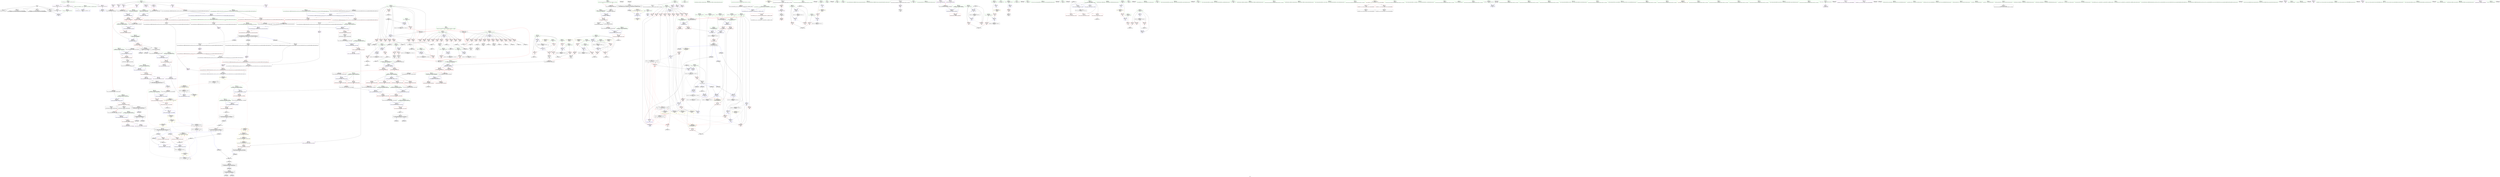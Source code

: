 digraph "SVFG" {
	label="SVFG";

	Node0x55e33ccd2510 [shape=record,color=grey,label="{NodeID: 0\nNullPtr}"];
	Node0x55e33ccd2510 -> Node0x55e33ccff410[style=solid];
	Node0x55e33ccd2510 -> Node0x55e33ccff510[style=solid];
	Node0x55e33ccd2510 -> Node0x55e33ccff5e0[style=solid];
	Node0x55e33ccd2510 -> Node0x55e33ccff6b0[style=solid];
	Node0x55e33ccd2510 -> Node0x55e33cd01bf0[style=solid];
	Node0x55e33cd126b0 [shape=record,color=blue,label="{NodeID: 443\n602\<--600\n__a.addr\<--__a\n_ZSt4swapISt6bitsetILm1445EEENSt9enable_ifIXsr6__and_ISt6__not_ISt15__is_tuple_likeIT_EESt21is_move_constructibleIS5_ESt18is_move_assignableIS5_EEE5valueEvE4typeERS5_SE_\n}"];
	Node0x55e33cd126b0 -> Node0x55e33cd0b350[style=dashed];
	Node0x55e33cd126b0 -> Node0x55e33cd0b420[style=dashed];
	Node0x55e33cd07e80 [shape=record,color=red,label="{NodeID: 277\n293\<--130\n\<--who.addr\n_Z1fiii\n}"];
	Node0x55e33cd07e80 -> Node0x55e33cd24f90[style=solid];
	Node0x55e33ccf8270 [shape=record,color=green,label="{NodeID: 111\n576\<--577\n__val.addr\<--__val.addr_field_insensitive\n_ZNSt6bitsetILm1445EE3setEmb\n}"];
	Node0x55e33ccf8270 -> Node0x55e33cd0b280[style=solid];
	Node0x55e33ccf8270 -> Node0x55e33cd125e0[style=solid];
	Node0x55e33cd8f980 [shape=record,color=black,label="{NodeID: 1052\n443 = PHI()\n}"];
	Node0x55e33cd25890 [shape=record,color=grey,label="{NodeID: 720\n823 = Binary(822, 816, )\n}"];
	Node0x55e33cd25890 -> Node0x55e33cd13bd0[style=solid];
	Node0x55e33cd01cf0 [shape=record,color=blue,label="{NodeID: 388\n8\<--77\n_ZL2pi\<--call\n__cxx_global_var_init.1\n|{<s0>65}}"];
	Node0x55e33cd01cf0:s0 -> Node0x55e33cd64c00[style=dashed,color=blue];
	Node0x55e33ccfce00 [shape=record,color=purple,label="{NodeID: 222\n870\<--47\nllvm.global_ctors_1\<--llvm.global_ctors\nGlob }"];
	Node0x55e33ccfce00 -> Node0x55e33cd01af0[style=solid];
	Node0x55e33ccf9400 [shape=record,color=green,label="{NodeID: 56\n128\<--129\ntb.addr\<--tb.addr_field_insensitive\n_Z1fiii\n}"];
	Node0x55e33ccf9400 -> Node0x55e33cd06e40[style=solid];
	Node0x55e33ccf9400 -> Node0x55e33cd06f10[style=solid];
	Node0x55e33ccf9400 -> Node0x55e33cd06fe0[style=solid];
	Node0x55e33ccf9400 -> Node0x55e33cd070b0[style=solid];
	Node0x55e33ccf9400 -> Node0x55e33cd07180[style=solid];
	Node0x55e33ccf9400 -> Node0x55e33cd07250[style=solid];
	Node0x55e33ccf9400 -> Node0x55e33cd07320[style=solid];
	Node0x55e33ccf9400 -> Node0x55e33cd073f0[style=solid];
	Node0x55e33ccf9400 -> Node0x55e33cd074c0[style=solid];
	Node0x55e33ccf9400 -> Node0x55e33cd01f60[style=solid];
	Node0x55e33cd0ac00 [shape=record,color=red,label="{NodeID: 333\n535\<--393\n\<--ans\nmain\n}"];
	Node0x55e33cd00470 [shape=record,color=black,label="{NodeID: 167\n263\<--262\nconv39\<--\n_Z1fiii\n|{<s0>12}}"];
	Node0x55e33cd00470:s0 -> Node0x55e33cd95810[style=solid,color=red];
	Node0x55e33cd95c20 [shape=record,color=black,label="{NodeID: 1108\n601 = PHI(515, )\n1st arg _ZSt4swapISt6bitsetILm1445EEENSt9enable_ifIXsr6__and_ISt6__not_ISt15__is_tuple_likeIT_EESt21is_move_constructibleIS5_ESt18is_move_assignableIS5_EEE5valueEvE4typeERS5_SE_ }"];
	Node0x55e33cd95c20 -> Node0x55e33cd12780[style=solid];
	Node0x55e33ccf45d0 [shape=record,color=green,label="{NodeID: 1\n7\<--1\n__dso_handle\<--dummyObj\nGlob }"];
	Node0x55e33cd12780 [shape=record,color=blue,label="{NodeID: 444\n604\<--601\n__b.addr\<--__b\n_ZSt4swapISt6bitsetILm1445EEENSt9enable_ifIXsr6__and_ISt6__not_ISt15__is_tuple_likeIT_EESt21is_move_constructibleIS5_ESt18is_move_assignableIS5_EEE5valueEvE4typeERS5_SE_\n}"];
	Node0x55e33cd12780 -> Node0x55e33cd0b4f0[style=dashed];
	Node0x55e33cd12780 -> Node0x55e33cd0b5c0[style=dashed];
	Node0x55e33cd07f50 [shape=record,color=red,label="{NodeID: 278\n163\<--132\n\<--res\n_Z1fiii\n}"];
	Node0x55e33cd07f50 -> Node0x55e33cd08d20[style=solid];
	Node0x55e33ccf8340 [shape=record,color=green,label="{NodeID: 112\n591\<--592\n_ZNSt6bitsetILm1445EE14_Unchecked_setEmi\<--_ZNSt6bitsetILm1445EE14_Unchecked_setEmi_field_insensitive\n}"];
	Node0x55e33cd8fa50 [shape=record,color=black,label="{NodeID: 1053\n456 = PHI(568, )\n}"];
	Node0x55e33cd5b170 [shape=record,color=yellow,style=double,label="{NodeID: 887\n36V_1 = ENCHI(MR_36V_0)\npts\{230000 \}\nFun[_ZNSt6bitsetILm1445EE14_M_do_sanitizeEv]|{<s0>58|<s1>58}}"];
	Node0x55e33cd5b170:s0 -> Node0x55e33cd0c600[style=dashed,color=red];
	Node0x55e33cd5b170:s1 -> Node0x55e33cd137c0[style=dashed,color=red];
	Node0x55e33cd25a10 [shape=record,color=grey,label="{NodeID: 721\n191 = Binary(189, 190, )\n}"];
	Node0x55e33cd25a10 -> Node0x55e33cd02510[style=solid];
	Node0x55e33cd01dc0 [shape=record,color=blue,label="{NodeID: 389\n85\<--84\n__x.addr\<--__x\n_ZSt4acosIiEN9__gnu_cxx11__enable_ifIXsr12__is_integerIT_EE7__valueEdE6__typeES2_\n}"];
	Node0x55e33cd01dc0 -> Node0x55e33cd06550[style=dashed];
	Node0x55e33ccfcf00 [shape=record,color=purple,label="{NodeID: 223\n871\<--47\nllvm.global_ctors_2\<--llvm.global_ctors\nGlob }"];
	Node0x55e33ccfcf00 -> Node0x55e33cd01bf0[style=solid];
	Node0x55e33ccf94d0 [shape=record,color=green,label="{NodeID: 57\n130\<--131\nwho.addr\<--who.addr_field_insensitive\n_Z1fiii\n}"];
	Node0x55e33ccf94d0 -> Node0x55e33cd07590[style=solid];
	Node0x55e33ccf94d0 -> Node0x55e33cd07660[style=solid];
	Node0x55e33ccf94d0 -> Node0x55e33cd07730[style=solid];
	Node0x55e33ccf94d0 -> Node0x55e33cd07800[style=solid];
	Node0x55e33ccf94d0 -> Node0x55e33cd078d0[style=solid];
	Node0x55e33ccf94d0 -> Node0x55e33cd079a0[style=solid];
	Node0x55e33ccf94d0 -> Node0x55e33cd07a70[style=solid];
	Node0x55e33ccf94d0 -> Node0x55e33cd07b40[style=solid];
	Node0x55e33ccf94d0 -> Node0x55e33cd07c10[style=solid];
	Node0x55e33ccf94d0 -> Node0x55e33cd07ce0[style=solid];
	Node0x55e33ccf94d0 -> Node0x55e33cd07db0[style=solid];
	Node0x55e33ccf94d0 -> Node0x55e33cd07e80[style=solid];
	Node0x55e33ccf94d0 -> Node0x55e33cd02030[style=solid];
	Node0x55e33cd0acd0 [shape=record,color=red,label="{NodeID: 334\n409\<--408\nvbase.offset\<--\nmain\n}"];
	Node0x55e33cd00540 [shape=record,color=black,label="{NodeID: 168\n120\<--307\n_Z1fiii_ret\<--\n_Z1fiii\n|{<s0>10|<s1>13|<s2>31|<s3>35}}"];
	Node0x55e33cd00540:s0 -> Node0x55e33cd8ec90[style=solid,color=blue];
	Node0x55e33cd00540:s1 -> Node0x55e33cd8ea70[style=solid,color=blue];
	Node0x55e33cd00540:s2 -> Node0x55e33cd8ff00[style=solid,color=blue];
	Node0x55e33cd00540:s3 -> Node0x55e33cd90210[style=solid,color=blue];
	Node0x55e33cd95d30 [shape=record,color=black,label="{NodeID: 1109\n765 = PHI(559, )\n0th arg _ZNSt6bitsetILm1445EE14_M_do_sanitizeEv }"];
	Node0x55e33cd95d30 -> Node0x55e33cd13620[style=solid];
	Node0x55e33ccf4910 [shape=record,color=green,label="{NodeID: 2\n9\<--1\n\<--dummyObj\nCan only get source location for instruction, argument, global var or function.}"];
	Node0x55e33cd12850 [shape=record,color=blue, style = dotted,label="{NodeID: 445\n872\<--874\noffset_0\<--dummyVal\n_ZSt4swapISt6bitsetILm1445EEENSt9enable_ifIXsr6__and_ISt6__not_ISt15__is_tuple_likeIT_EESt21is_move_constructibleIS5_ESt18is_move_assignableIS5_EEE5valueEvE4typeERS5_SE_\n}"];
	Node0x55e33cd12850 -> Node0x55e33cd0d160[style=dashed];
	Node0x55e33cd12850 -> Node0x55e33cd0d230[style=dashed];
	Node0x55e33cd08020 [shape=record,color=red,label="{NodeID: 279\n167\<--132\n\<--res\n_Z1fiii\n}"];
	Node0x55e33cd08020 -> Node0x55e33cd08df0[style=solid];
	Node0x55e33ccfd590 [shape=record,color=green,label="{NodeID: 113\n602\<--603\n__a.addr\<--__a.addr_field_insensitive\n_ZSt4swapISt6bitsetILm1445EEENSt9enable_ifIXsr6__and_ISt6__not_ISt15__is_tuple_likeIT_EESt21is_move_constructibleIS5_ESt18is_move_assignableIS5_EEE5valueEvE4typeERS5_SE_\n}"];
	Node0x55e33ccfd590 -> Node0x55e33cd0b350[style=solid];
	Node0x55e33ccfd590 -> Node0x55e33cd0b420[style=solid];
	Node0x55e33ccfd590 -> Node0x55e33cd126b0[style=solid];
	Node0x55e33cd8fbc0 [shape=record,color=black,label="{NodeID: 1054\n477 = PHI()\n}"];
	Node0x55e33cd25b90 [shape=record,color=grey,label="{NodeID: 722\n466 = Binary(465, 181, )\n}"];
	Node0x55e33cd25b90 -> Node0x55e33cd118e0[style=solid];
	Node0x55e33cd01e90 [shape=record,color=blue,label="{NodeID: 390\n126\<--121\nta.addr\<--ta\n_Z1fiii\n}"];
	Node0x55e33cd01e90 -> Node0x55e33cd066f0[style=dashed];
	Node0x55e33cd01e90 -> Node0x55e33cd067c0[style=dashed];
	Node0x55e33cd01e90 -> Node0x55e33cd06890[style=dashed];
	Node0x55e33cd01e90 -> Node0x55e33cd06960[style=dashed];
	Node0x55e33cd01e90 -> Node0x55e33cd06a30[style=dashed];
	Node0x55e33cd01e90 -> Node0x55e33cd06b00[style=dashed];
	Node0x55e33cd01e90 -> Node0x55e33cd06bd0[style=dashed];
	Node0x55e33cd01e90 -> Node0x55e33cd06ca0[style=dashed];
	Node0x55e33cd01e90 -> Node0x55e33cd06d70[style=dashed];
	Node0x55e33ccfd000 [shape=record,color=purple,label="{NodeID: 224\n407\<--406\nvbase.offset.ptr\<--vtable\nmain\n}"];
	Node0x55e33ccfd000 -> Node0x55e33cd007b0[style=solid];
	Node0x55e33ccf95a0 [shape=record,color=green,label="{NodeID: 58\n132\<--133\nres\<--res_field_insensitive\n_Z1fiii\n}"];
	Node0x55e33ccf95a0 -> Node0x55e33cd07f50[style=solid];
	Node0x55e33ccf95a0 -> Node0x55e33cd08020[style=solid];
	Node0x55e33ccf95a0 -> Node0x55e33cd080f0[style=solid];
	Node0x55e33ccf95a0 -> Node0x55e33cd081c0[style=solid];
	Node0x55e33ccf95a0 -> Node0x55e33cd08290[style=solid];
	Node0x55e33ccf95a0 -> Node0x55e33cd08360[style=solid];
	Node0x55e33ccf95a0 -> Node0x55e33cd08430[style=solid];
	Node0x55e33ccf95a0 -> Node0x55e33cd08500[style=solid];
	Node0x55e33ccf95a0 -> Node0x55e33cd085d0[style=solid];
	Node0x55e33ccf95a0 -> Node0x55e33cd02100[style=solid];
	Node0x55e33cd0ada0 [shape=record,color=red,label="{NodeID: 335\n512\<--511\n\<--call44\nmain\n}"];
	Node0x55e33cd0ada0 -> Node0x55e33cd12030[style=solid];
	Node0x55e33cd00610 [shape=record,color=black,label="{NodeID: 169\n309\<--325\n_ZNKSt6bitsetILm1445EE4testEm_ret\<--call\n_ZNKSt6bitsetILm1445EE4testEm\n|{<s0>9|<s1>12}}"];
	Node0x55e33cd00610:s0 -> Node0x55e33cd939d0[style=solid,color=blue];
	Node0x55e33cd00610:s1 -> Node0x55e33cd8ef10[style=solid,color=blue];
	Node0x55e33cd95e40 [shape=record,color=black,label="{NodeID: 1110\n838 = PHI(817, 829, )\n0th arg _ZNSt12_Base_bitsetILm23EE10_M_getwordEm }"];
	Node0x55e33cd95e40 -> Node0x55e33cd13d70[style=solid];
	Node0x55e33ccf49d0 [shape=record,color=green,label="{NodeID: 3\n11\<--1\n.str\<--dummyObj\nGlob }"];
	Node0x55e33cd12920 [shape=record,color=blue, style = dotted,label="{NodeID: 446\n875\<--877\noffset_0\<--dummyVal\n_ZSt4swapISt6bitsetILm1445EEENSt9enable_ifIXsr6__and_ISt6__not_ISt15__is_tuple_likeIT_EESt21is_move_constructibleIS5_ESt18is_move_assignableIS5_EEE5valueEvE4typeERS5_SE_\n}"];
	Node0x55e33cd12920 -> Node0x55e33cd0d230[style=dashed];
	Node0x55e33cd12920 -> Node0x55e33cd129f0[style=dashed];
	Node0x55e33cd080f0 [shape=record,color=red,label="{NodeID: 280\n182\<--132\n\<--res\n_Z1fiii\n}"];
	Node0x55e33cd080f0 -> Node0x55e33cd022a0[style=solid];
	Node0x55e33ccfd660 [shape=record,color=green,label="{NodeID: 114\n604\<--605\n__b.addr\<--__b.addr_field_insensitive\n_ZSt4swapISt6bitsetILm1445EEENSt9enable_ifIXsr6__and_ISt6__not_ISt15__is_tuple_likeIT_EESt21is_move_constructibleIS5_ESt18is_move_assignableIS5_EEE5valueEvE4typeERS5_SE_\n}"];
	Node0x55e33ccfd660 -> Node0x55e33cd0b4f0[style=solid];
	Node0x55e33ccfd660 -> Node0x55e33cd0b5c0[style=solid];
	Node0x55e33ccfd660 -> Node0x55e33cd12780[style=solid];
	Node0x55e33cd8fcc0 [shape=record,color=black,label="{NodeID: 1055\n478 = PHI()\n}"];
	Node0x55e33cd25d10 [shape=record,color=grey,label="{NodeID: 723\n685 = Binary(678, 682, )\n}"];
	Node0x55e33cd25d10 -> Node0x55e33cd27f90[style=solid];
	Node0x55e33cd01f60 [shape=record,color=blue,label="{NodeID: 391\n128\<--122\ntb.addr\<--tb\n_Z1fiii\n}"];
	Node0x55e33cd01f60 -> Node0x55e33cd06e40[style=dashed];
	Node0x55e33cd01f60 -> Node0x55e33cd06f10[style=dashed];
	Node0x55e33cd01f60 -> Node0x55e33cd06fe0[style=dashed];
	Node0x55e33cd01f60 -> Node0x55e33cd070b0[style=dashed];
	Node0x55e33cd01f60 -> Node0x55e33cd07180[style=dashed];
	Node0x55e33cd01f60 -> Node0x55e33cd07250[style=dashed];
	Node0x55e33cd01f60 -> Node0x55e33cd07320[style=dashed];
	Node0x55e33cd01f60 -> Node0x55e33cd073f0[style=dashed];
	Node0x55e33cd01f60 -> Node0x55e33cd074c0[style=dashed];
	Node0x55e33ccfd0d0 [shape=record,color=purple,label="{NodeID: 225\n872\<--614\noffset_0\<--\n}"];
	Node0x55e33ccfd0d0 -> Node0x55e33cd12850[style=solid];
	Node0x55e33ccf9670 [shape=record,color=green,label="{NodeID: 59\n134\<--135\nt\<--t_field_insensitive\n_Z1fiii\n}"];
	Node0x55e33ccf9670 -> Node0x55e33cd086a0[style=solid];
	Node0x55e33ccf9670 -> Node0x55e33cd08770[style=solid];
	Node0x55e33ccf9670 -> Node0x55e33cd02510[style=solid];
	Node0x55e33cd0ae70 [shape=record,color=red,label="{NodeID: 336\n523\<--522\n\<--call47\nmain\n}"];
	Node0x55e33cd0ae70 -> Node0x55e33cd121d0[style=solid];
	Node0x55e33cd006e0 [shape=record,color=black,label="{NodeID: 170\n329\<--352\n_ZSt3minIiERKT_S2_S2__ret\<--\n_ZSt3minIiERKT_S2_S2_\n|{<s0>11|<s1>14|<s2>32|<s3>36}}"];
	Node0x55e33cd006e0:s0 -> Node0x55e33cd8edd0[style=solid,color=blue];
	Node0x55e33cd006e0:s1 -> Node0x55e33cd8eb80[style=solid,color=blue];
	Node0x55e33cd006e0:s2 -> Node0x55e33cd900d0[style=solid,color=blue];
	Node0x55e33cd006e0:s3 -> Node0x55e33cd90350[style=solid,color=blue];
	Node0x55e33cd96050 [shape=record,color=black,label="{NodeID: 1111\n839 = PHI(818, 830, )\n1st arg _ZNSt12_Base_bitsetILm23EE10_M_getwordEm }"];
	Node0x55e33cd96050 -> Node0x55e33cd13e40[style=solid];
	Node0x55e33ccf4a90 [shape=record,color=green,label="{NodeID: 4\n13\<--1\nstdin\<--dummyObj\nGlob }"];
	Node0x55e33cd10ff0 [shape=record,color=black,label="{NodeID: 779\nMR_36V_3 = PHI(MR_36V_4, MR_36V_2, )\npts\{230000 \}\n|{<s0>45}}"];
	Node0x55e33cd10ff0:s0 -> Node0x55e33cd65020[style=dashed,color=blue];
	Node0x55e33cd129f0 [shape=record,color=blue, style = dotted,label="{NodeID: 447\n878\<--880\noffset_0\<--dummyVal\n_ZSt4swapISt6bitsetILm1445EEENSt9enable_ifIXsr6__and_ISt6__not_ISt15__is_tuple_likeIT_EESt21is_move_constructibleIS5_ESt18is_move_assignableIS5_EEE5valueEvE4typeERS5_SE_\n|{<s0>33}}"];
	Node0x55e33cd129f0:s0 -> Node0x55e33cd64940[style=dashed,color=blue];
	Node0x55e33cd081c0 [shape=record,color=red,label="{NodeID: 281\n186\<--132\n\<--res\n_Z1fiii\n}"];
	Node0x55e33cd081c0 -> Node0x55e33cd02440[style=solid];
	Node0x55e33ccfd730 [shape=record,color=green,label="{NodeID: 115\n606\<--607\n__tmp\<--__tmp_field_insensitive\n_ZSt4swapISt6bitsetILm1445EEENSt9enable_ifIXsr6__and_ISt6__not_ISt15__is_tuple_likeIT_EESt21is_move_constructibleIS5_ESt18is_move_assignableIS5_EEE5valueEvE4typeERS5_SE_\n|{|<s1>50}}"];
	Node0x55e33ccfd730 -> Node0x55e33cd010a0[style=solid];
	Node0x55e33ccfd730:s1 -> Node0x55e33cd91b70[style=solid,color=red];
	Node0x55e33cd8fd90 [shape=record,color=black,label="{NodeID: 1056\n491 = PHI(568, )\n}"];
	Node0x55e33cd25e90 [shape=record,color=grey,label="{NodeID: 724\n461 = Binary(460, 181, )\n}"];
	Node0x55e33cd25e90 -> Node0x55e33cd11810[style=solid];
	Node0x55e33cd02030 [shape=record,color=blue,label="{NodeID: 392\n130\<--123\nwho.addr\<--who\n_Z1fiii\n}"];
	Node0x55e33cd02030 -> Node0x55e33cd07590[style=dashed];
	Node0x55e33cd02030 -> Node0x55e33cd07660[style=dashed];
	Node0x55e33cd02030 -> Node0x55e33cd07730[style=dashed];
	Node0x55e33cd02030 -> Node0x55e33cd07800[style=dashed];
	Node0x55e33cd02030 -> Node0x55e33cd078d0[style=dashed];
	Node0x55e33cd02030 -> Node0x55e33cd079a0[style=dashed];
	Node0x55e33cd02030 -> Node0x55e33cd07a70[style=dashed];
	Node0x55e33cd02030 -> Node0x55e33cd07b40[style=dashed];
	Node0x55e33cd02030 -> Node0x55e33cd07c10[style=dashed];
	Node0x55e33cd02030 -> Node0x55e33cd07ce0[style=dashed];
	Node0x55e33cd02030 -> Node0x55e33cd07db0[style=dashed];
	Node0x55e33cd02030 -> Node0x55e33cd07e80[style=dashed];
	Node0x55e33ccfd1a0 [shape=record,color=purple,label="{NodeID: 226\n873\<--615\noffset_0\<--\n}"];
	Node0x55e33ccfd1a0 -> Node0x55e33cd0d090[style=solid];
	Node0x55e33ccf9740 [shape=record,color=green,label="{NodeID: 60\n136\<--137\ntnow\<--tnow_field_insensitive\n_Z1fiii\n}"];
	Node0x55e33ccf9740 -> Node0x55e33cd08840[style=solid];
	Node0x55e33ccf9740 -> Node0x55e33cd08910[style=solid];
	Node0x55e33ccf9740 -> Node0x55e33cd025e0[style=solid];
	Node0x55e33ccf9740 -> Node0x55e33cd029f0[style=solid];
	Node0x55e33cd0af40 [shape=record,color=red,label="{NodeID: 337\n559\<--556\nthis1\<--this.addr\n_ZNSt6bitsetILm1445EE3setEv\n|{|<s2>43}}"];
	Node0x55e33cd0af40 -> Node0x55e33cd00bc0[style=solid];
	Node0x55e33cd0af40 -> Node0x55e33cd00c90[style=solid];
	Node0x55e33cd0af40:s2 -> Node0x55e33cd95d30[style=solid,color=red];
	Node0x55e33cd007b0 [shape=record,color=black,label="{NodeID: 171\n408\<--407\n\<--vbase.offset.ptr\nmain\n}"];
	Node0x55e33cd007b0 -> Node0x55e33cd0acd0[style=solid];
	Node0x55e33cd961d0 [shape=record,color=black,label="{NodeID: 1112\n641 = PHI(318, 582, )\n0th arg _ZNKSt6bitsetILm1445EE8_M_checkEmPKc }"];
	Node0x55e33cd961d0 -> Node0x55e33cd12ac0[style=solid];
	Node0x55e33ccf5300 [shape=record,color=green,label="{NodeID: 5\n14\<--1\n.str.2\<--dummyObj\nGlob }"];
	Node0x55e33cd114f0 [shape=record,color=black,label="{NodeID: 780\nMR_45V_3 = PHI(MR_45V_4, MR_45V_2, )\npts\{333 \}\n}"];
	Node0x55e33cd114f0 -> Node0x55e33cd093a0[style=dashed];
	Node0x55e33cd12ac0 [shape=record,color=blue,label="{NodeID: 448\n644\<--641\nthis.addr\<--this\n_ZNKSt6bitsetILm1445EE8_M_checkEmPKc\n}"];
	Node0x55e33cd12ac0 -> Node0x55e33cd0b690[style=dashed];
	Node0x55e33cd08290 [shape=record,color=red,label="{NodeID: 282\n236\<--132\n\<--res\n_Z1fiii\n|{<s0>11}}"];
	Node0x55e33cd08290:s0 -> Node0x55e33cd92120[style=solid,color=red];
	Node0x55e33ccfd800 [shape=record,color=green,label="{NodeID: 116\n612\<--613\n_ZSt4moveIRSt6bitsetILm1445EEEONSt16remove_referenceIT_E4typeEOS4_\<--_ZSt4moveIRSt6bitsetILm1445EEEONSt16remove_referenceIT_E4typeEOS4__field_insensitive\n}"];
	Node0x55e33cd8ff00 [shape=record,color=black,label="{NodeID: 1057\n509 = PHI(120, )\n}"];
	Node0x55e33cd8ff00 -> Node0x55e33cd11f60[style=solid];
	Node0x55e33cd26010 [shape=record,color=grey,label="{NodeID: 725\n828 = Binary(827, 757, )\n}"];
	Node0x55e33cd26010 -> Node0x55e33cd26190[style=solid];
	Node0x55e33cd02100 [shape=record,color=blue,label="{NodeID: 393\n132\<--161\nres\<--arrayidx4\n_Z1fiii\n}"];
	Node0x55e33cd02100 -> Node0x55e33cd07f50[style=dashed];
	Node0x55e33cd02100 -> Node0x55e33cd08020[style=dashed];
	Node0x55e33cd02100 -> Node0x55e33cd080f0[style=dashed];
	Node0x55e33cd02100 -> Node0x55e33cd081c0[style=dashed];
	Node0x55e33cd02100 -> Node0x55e33cd08290[style=dashed];
	Node0x55e33cd02100 -> Node0x55e33cd08360[style=dashed];
	Node0x55e33cd02100 -> Node0x55e33cd08430[style=dashed];
	Node0x55e33cd02100 -> Node0x55e33cd08500[style=dashed];
	Node0x55e33cd02100 -> Node0x55e33cd085d0[style=dashed];
	Node0x55e33ccfd270 [shape=record,color=purple,label="{NodeID: 227\n875\<--623\noffset_0\<--\n}"];
	Node0x55e33ccfd270 -> Node0x55e33cd12920[style=solid];
	Node0x55e33ccf9810 [shape=record,color=green,label="{NodeID: 61\n138\<--139\nnta\<--nta_field_insensitive\n_Z1fiii\n}"];
	Node0x55e33ccf9810 -> Node0x55e33cd089e0[style=solid];
	Node0x55e33ccf9810 -> Node0x55e33cd026b0[style=solid];
	Node0x55e33cd0b010 [shape=record,color=red,label="{NodeID: 338\n582\<--572\nthis1\<--this.addr\n_ZNSt6bitsetILm1445EE3setEmb\n|{<s0>44|<s1>45}}"];
	Node0x55e33cd0b010:s0 -> Node0x55e33cd961d0[style=solid,color=red];
	Node0x55e33cd0b010:s1 -> Node0x55e33cd95110[style=solid,color=red];
	Node0x55e33cd00880 [shape=record,color=black,label="{NodeID: 172\n411\<--410\n\<--add.ptr\nmain\n}"];
	Node0x55e33cd96350 [shape=record,color=black,label="{NodeID: 1113\n642 = PHI(319, 583, )\n1st arg _ZNKSt6bitsetILm1445EE8_M_checkEmPKc }"];
	Node0x55e33cd96350 -> Node0x55e33cd12b90[style=solid];
	Node0x55e33ccf5390 [shape=record,color=green,label="{NodeID: 6\n16\<--1\nstdout\<--dummyObj\nGlob }"];
	Node0x55e33cd4dd40 [shape=record,color=black,label="{NodeID: 781\nMR_72V_2 = PHI(MR_72V_4, MR_72V_1, )\npts\{370 \}\n}"];
	Node0x55e33cd4dd40 -> Node0x55e33cd037c0[style=dashed];
	Node0x55e33cd12b90 [shape=record,color=blue,label="{NodeID: 449\n646\<--642\n__position.addr\<--__position\n_ZNKSt6bitsetILm1445EE8_M_checkEmPKc\n}"];
	Node0x55e33cd12b90 -> Node0x55e33cd0b760[style=dashed];
	Node0x55e33cd12b90 -> Node0x55e33cd0b830[style=dashed];
	Node0x55e33cd08360 [shape=record,color=red,label="{NodeID: 283\n246\<--132\n\<--res\n_Z1fiii\n}"];
	Node0x55e33cd08360 -> Node0x55e33cd02920[style=solid];
	Node0x55e33ccfd900 [shape=record,color=green,label="{NodeID: 117\n618\<--619\nllvm.memcpy.p0i8.p0i8.i64\<--llvm.memcpy.p0i8.p0i8.i64_field_insensitive\n}"];
	Node0x55e33cd900d0 [shape=record,color=black,label="{NodeID: 1058\n511 = PHI(329, )\n}"];
	Node0x55e33cd900d0 -> Node0x55e33cd0ada0[style=solid];
	Node0x55e33cd26190 [shape=record,color=grey,label="{NodeID: 726\n833 = Binary(832, 828, )\n}"];
	Node0x55e33cd26190 -> Node0x55e33cd13ca0[style=solid];
	Node0x55e33cd021d0 [shape=record,color=blue,label="{NodeID: 394\n124\<--168\nretval\<--\n_Z1fiii\n}"];
	Node0x55e33cd021d0 -> Node0x55e33cd42c00[style=dashed];
	Node0x55e33ccfd340 [shape=record,color=purple,label="{NodeID: 228\n876\<--624\noffset_0\<--\n}"];
	Node0x55e33ccfd340 -> Node0x55e33cd0d160[style=solid];
	Node0x55e33ccf98e0 [shape=record,color=green,label="{NodeID: 62\n140\<--141\nntb\<--ntb_field_insensitive\n_Z1fiii\n}"];
	Node0x55e33ccf98e0 -> Node0x55e33cd08ab0[style=solid];
	Node0x55e33ccf98e0 -> Node0x55e33cd02780[style=solid];
	Node0x55e33cd0b0e0 [shape=record,color=red,label="{NodeID: 339\n583\<--574\n\<--__position.addr\n_ZNSt6bitsetILm1445EE3setEmb\n|{<s0>44}}"];
	Node0x55e33cd0b0e0:s0 -> Node0x55e33cd96350[style=solid,color=red];
	Node0x55e33cd00950 [shape=record,color=black,label="{NodeID: 173\n454\<--453\nconv\<--\nmain\n|{<s0>26}}"];
	Node0x55e33cd00950:s0 -> Node0x55e33cd94560[style=solid,color=red];
	Node0x55e33cd964d0 [shape=record,color=black,label="{NodeID: 1114\n643 = PHI(320, 584, )\n2nd arg _ZNKSt6bitsetILm1445EE8_M_checkEmPKc }"];
	Node0x55e33cd964d0 -> Node0x55e33cd12c60[style=solid];
	Node0x55e33ccf5420 [shape=record,color=green,label="{NodeID: 7\n25\<--1\n\<--dummyObj\nCan only get source location for instruction, argument, global var or function.|{<s0>31|<s1>31|<s2>31|<s3>35|<s4>35|<s5>35}}"];
	Node0x55e33ccf5420:s0 -> Node0x55e33cd94800[style=solid,color=red];
	Node0x55e33ccf5420:s1 -> Node0x55e33cd94af0[style=solid,color=red];
	Node0x55e33ccf5420:s2 -> Node0x55e33cd94cf0[style=solid,color=red];
	Node0x55e33ccf5420:s3 -> Node0x55e33cd94800[style=solid,color=red];
	Node0x55e33ccf5420:s4 -> Node0x55e33cd94af0[style=solid,color=red];
	Node0x55e33ccf5420:s5 -> Node0x55e33cd94cf0[style=solid,color=red];
	Node0x55e33cd4e210 [shape=record,color=black,label="{NodeID: 782\nMR_74V_2 = PHI(MR_74V_3, MR_74V_1, )\npts\{372 \}\n}"];
	Node0x55e33cd4e210 -> Node0x55e33cd115e0[style=dashed];
	Node0x55e33cd12c60 [shape=record,color=blue,label="{NodeID: 450\n648\<--643\n__s.addr\<--__s\n_ZNKSt6bitsetILm1445EE8_M_checkEmPKc\n}"];
	Node0x55e33cd12c60 -> Node0x55e33cd0b900[style=dashed];
	Node0x55e33cd08430 [shape=record,color=red,label="{NodeID: 284\n290\<--132\n\<--res\n_Z1fiii\n|{<s0>14}}"];
	Node0x55e33cd08430:s0 -> Node0x55e33cd92120[style=solid,color=red];
	Node0x55e33ccfda00 [shape=record,color=green,label="{NodeID: 118\n644\<--645\nthis.addr\<--this.addr_field_insensitive\n_ZNKSt6bitsetILm1445EE8_M_checkEmPKc\n}"];
	Node0x55e33ccfda00 -> Node0x55e33cd0b690[style=solid];
	Node0x55e33ccfda00 -> Node0x55e33cd12ac0[style=solid];
	Node0x55e33cd90210 [shape=record,color=black,label="{NodeID: 1059\n520 = PHI(120, )\n}"];
	Node0x55e33cd90210 -> Node0x55e33cd12100[style=solid];
	Node0x55e33cd26310 [shape=record,color=grey,label="{NodeID: 727\n499 = Binary(498, 181, )\n}"];
	Node0x55e33cd26310 -> Node0x55e33cd11dc0[style=solid];
	Node0x55e33cd022a0 [shape=record,color=blue,label="{NodeID: 395\n182\<--180\n\<--cond\n_Z1fiii\n}"];
	Node0x55e33cd022a0 -> Node0x55e33cd415e0[style=dashed];
	Node0x55e33ccfd410 [shape=record,color=purple,label="{NodeID: 229\n878\<--628\noffset_0\<--\n}"];
	Node0x55e33ccfd410 -> Node0x55e33cd129f0[style=solid];
	Node0x55e33ccf99b0 [shape=record,color=green,label="{NodeID: 63\n142\<--143\nref.tmp\<--ref.tmp_field_insensitive\n_Z1fiii\n|{|<s1>11}}"];
	Node0x55e33ccf99b0 -> Node0x55e33cd02850[style=solid];
	Node0x55e33ccf99b0:s1 -> Node0x55e33cd93e40[style=solid,color=red];
	Node0x55e33cd0b1b0 [shape=record,color=red,label="{NodeID: 340\n586\<--574\n\<--__position.addr\n_ZNSt6bitsetILm1445EE3setEmb\n|{<s0>45}}"];
	Node0x55e33cd0b1b0:s0 -> Node0x55e33cd95220[style=solid,color=red];
	Node0x55e33cd00a20 [shape=record,color=black,label="{NodeID: 174\n489\<--488\nconv35\<--\nmain\n|{<s0>29}}"];
	Node0x55e33cd00a20:s0 -> Node0x55e33cd94560[style=solid,color=red];
	Node0x55e33cd96650 [shape=record,color=black,label="{NodeID: 1115\n84 = PHI(78, )\n0th arg _ZSt4acosIiEN9__gnu_cxx11__enable_ifIXsr12__is_integerIT_EE7__valueEdE6__typeES2_ }"];
	Node0x55e33cd96650 -> Node0x55e33cd01dc0[style=solid];
	Node0x55e33ccf54b0 [shape=record,color=green,label="{NodeID: 8\n31\<--1\n_ZSt3cin\<--dummyObj\nGlob }"];
	Node0x55e33cd4e710 [shape=record,color=black,label="{NodeID: 783\nMR_80V_2 = PHI(MR_80V_3, MR_80V_1, )\npts\{378 \}\n}"];
	Node0x55e33cd4e710 -> Node0x55e33cd11670[style=dashed];
	Node0x55e33cd4e710 -> Node0x55e33cd4e710[style=dashed];
	Node0x55e33cd12d30 [shape=record,color=blue,label="{NodeID: 451\n669\<--667\nthis.addr\<--this\n_ZNKSt6bitsetILm1445EE15_Unchecked_testEm\n}"];
	Node0x55e33cd12d30 -> Node0x55e33cd0b9d0[style=dashed];
	Node0x55e33cd08500 [shape=record,color=red,label="{NodeID: 285\n300\<--132\n\<--res\n_Z1fiii\n}"];
	Node0x55e33cd08500 -> Node0x55e33cd02d30[style=solid];
	Node0x55e33ccfdad0 [shape=record,color=green,label="{NodeID: 119\n646\<--647\n__position.addr\<--__position.addr_field_insensitive\n_ZNKSt6bitsetILm1445EE8_M_checkEmPKc\n}"];
	Node0x55e33ccfdad0 -> Node0x55e33cd0b760[style=solid];
	Node0x55e33ccfdad0 -> Node0x55e33cd0b830[style=solid];
	Node0x55e33ccfdad0 -> Node0x55e33cd12b90[style=solid];
	Node0x55e33cd90350 [shape=record,color=black,label="{NodeID: 1060\n522 = PHI(329, )\n}"];
	Node0x55e33cd90350 -> Node0x55e33cd0ae70[style=solid];
	Node0x55e33cd26490 [shape=record,color=grey,label="{NodeID: 728\n494 = Binary(493, 181, )\n}"];
	Node0x55e33cd26490 -> Node0x55e33cd11cf0[style=solid];
	Node0x55e33cd02370 [shape=record,color=blue,label="{NodeID: 396\n124\<--180\nretval\<--cond\n_Z1fiii\n}"];
	Node0x55e33cd02370 -> Node0x55e33cd42c00[style=dashed];
	Node0x55e33ccfd4e0 [shape=record,color=purple,label="{NodeID: 230\n879\<--629\noffset_0\<--\n}"];
	Node0x55e33ccfd4e0 -> Node0x55e33cd0d230[style=solid];
	Node0x55e33ccf9a80 [shape=record,color=green,label="{NodeID: 64\n144\<--145\nnta45\<--nta45_field_insensitive\n_Z1fiii\n}"];
	Node0x55e33ccf9a80 -> Node0x55e33cd08b80[style=solid];
	Node0x55e33ccf9a80 -> Node0x55e33cd02ac0[style=solid];
	Node0x55e33cd575b0 [shape=record,color=yellow,style=double,label="{NodeID: 839\n36V_1 = ENCHI(MR_36V_0)\npts\{230000 \}\nFun[_Z1fiii]|{<s0>9|<s1>10|<s2>12|<s3>13}}"];
	Node0x55e33cd575b0:s0 -> Node0x55e33cd5a9e0[style=dashed,color=red];
	Node0x55e33cd575b0:s1 -> Node0x55e33cd575b0[style=dashed,color=red];
	Node0x55e33cd575b0:s2 -> Node0x55e33cd5a9e0[style=dashed,color=red];
	Node0x55e33cd575b0:s3 -> Node0x55e33cd575b0[style=dashed,color=red];
	Node0x55e33cd0b280 [shape=record,color=red,label="{NodeID: 341\n587\<--576\n\<--__val.addr\n_ZNSt6bitsetILm1445EE3setEmb\n}"];
	Node0x55e33cd0b280 -> Node0x55e33cd00e30[style=solid];
	Node0x55e33cd0b280 -> Node0x55e33cd00f00[style=solid];
	Node0x55e33cd00af0 [shape=record,color=black,label="{NodeID: 175\n356\<--544\nmain_ret\<--\nmain\n}"];
	Node0x55e33ccf5570 [shape=record,color=green,label="{NodeID: 9\n34\<--1\n_ZSt4cout\<--dummyObj\nGlob }"];
	Node0x55e33cd4ec10 [shape=record,color=black,label="{NodeID: 784\nMR_82V_2 = PHI(MR_82V_3, MR_82V_1, )\npts\{380 \}\n}"];
	Node0x55e33cd4ec10 -> Node0x55e33cd11740[style=dashed];
	Node0x55e33cd4ec10 -> Node0x55e33cd4ec10[style=dashed];
	Node0x55e33cd12e00 [shape=record,color=blue,label="{NodeID: 452\n671\<--668\n__pos.addr\<--__pos\n_ZNKSt6bitsetILm1445EE15_Unchecked_testEm\n}"];
	Node0x55e33cd12e00 -> Node0x55e33cd0baa0[style=dashed];
	Node0x55e33cd12e00 -> Node0x55e33cd0bb70[style=dashed];
	Node0x55e33cd085d0 [shape=record,color=red,label="{NodeID: 286\n303\<--132\n\<--res\n_Z1fiii\n}"];
	Node0x55e33cd085d0 -> Node0x55e33cd09060[style=solid];
	Node0x55e33ccfdba0 [shape=record,color=green,label="{NodeID: 120\n648\<--649\n__s.addr\<--__s.addr_field_insensitive\n_ZNKSt6bitsetILm1445EE8_M_checkEmPKc\n}"];
	Node0x55e33ccfdba0 -> Node0x55e33cd0b900[style=solid];
	Node0x55e33ccfdba0 -> Node0x55e33cd12c60[style=solid];
	Node0x55e33cd90490 [shape=record,color=black,label="{NodeID: 1061\n526 = PHI()\n}"];
	Node0x55e33cd26610 [shape=record,color=grey,label="{NodeID: 729\n230 = Binary(229, 181, )\n}"];
	Node0x55e33cd26610 -> Node0x55e33cd23cd0[style=solid];
	Node0x55e33cd02440 [shape=record,color=blue,label="{NodeID: 397\n186\<--188\n\<--\n_Z1fiii\n|{|<s1>10|<s2>10|<s3>10|<s4>10|<s5>10}}"];
	Node0x55e33cd02440 -> Node0x55e33cd0f6f0[style=dashed];
	Node0x55e33cd02440:s1 -> Node0x55e33cd08d20[style=dashed,color=red];
	Node0x55e33cd02440:s2 -> Node0x55e33cd08df0[style=dashed,color=red];
	Node0x55e33cd02440:s3 -> Node0x55e33cd022a0[style=dashed,color=red];
	Node0x55e33cd02440:s4 -> Node0x55e33cd02440[style=dashed,color=red];
	Node0x55e33cd02440:s5 -> Node0x55e33cd415e0[style=dashed,color=red];
	Node0x55e33cd05920 [shape=record,color=purple,label="{NodeID: 231\n702\<--701\n_M_w\<--this1\n_ZNKSt12_Base_bitsetILm23EE10_M_getwordEm\n}"];
	Node0x55e33ccf9b50 [shape=record,color=green,label="{NodeID: 65\n146\<--147\nntb52\<--ntb52_field_insensitive\n_Z1fiii\n}"];
	Node0x55e33ccf9b50 -> Node0x55e33cd08c50[style=solid];
	Node0x55e33ccf9b50 -> Node0x55e33cd02b90[style=solid];
	Node0x55e33cd57690 [shape=record,color=yellow,style=double,label="{NodeID: 840\n38V_1 = ENCHI(MR_38V_0)\npts\{394 396 398 \}\nFun[_Z1fiii]}"];
	Node0x55e33cd57690 -> Node0x55e33cd08ec0[style=dashed];
	Node0x55e33cd57690 -> Node0x55e33cd08f90[style=dashed];
	Node0x55e33cd0b350 [shape=record,color=red,label="{NodeID: 342\n610\<--602\n\<--__a.addr\n_ZSt4swapISt6bitsetILm1445EEENSt9enable_ifIXsr6__and_ISt6__not_ISt15__is_tuple_likeIT_EESt21is_move_constructibleIS5_ESt18is_move_assignableIS5_EEE5valueEvE4typeERS5_SE_\n|{<s0>46}}"];
	Node0x55e33cd0b350:s0 -> Node0x55e33cd91b70[style=solid,color=red];
	Node0x55e33cd00bc0 [shape=record,color=black,label="{NodeID: 176\n554\<--559\n_ZNSt6bitsetILm1445EE3setEv_ret\<--this1\n_ZNSt6bitsetILm1445EE3setEv\n|{<s0>22|<s1>23}}"];
	Node0x55e33cd00bc0:s0 -> Node0x55e33cd8f5d0[style=solid,color=blue];
	Node0x55e33cd00bc0:s1 -> Node0x55e33cd8f740[style=solid,color=blue];
	Node0x55e33ccf5670 [shape=record,color=green,label="{NodeID: 10\n35\<--1\n.str.3\<--dummyObj\nGlob }"];
	Node0x55e33cd4f110 [shape=record,color=black,label="{NodeID: 785\nMR_84V_2 = PHI(MR_84V_4, MR_84V_1, )\npts\{382 \}\n}"];
	Node0x55e33cd4f110 -> Node0x55e33cd119b0[style=dashed];
	Node0x55e33cd12ed0 [shape=record,color=blue,label="{NodeID: 453\n695\<--693\nthis.addr\<--this\n_ZNKSt12_Base_bitsetILm23EE10_M_getwordEm\n}"];
	Node0x55e33cd12ed0 -> Node0x55e33cd0bc40[style=dashed];
	Node0x55e33cd086a0 [shape=record,color=red,label="{NodeID: 287\n205\<--134\n\<--t\n_Z1fiii\n}"];
	Node0x55e33cd086a0 -> Node0x55e33cd002d0[style=solid];
	Node0x55e33ccfdc70 [shape=record,color=green,label="{NodeID: 121\n662\<--663\n_ZSt24__throw_out_of_range_fmtPKcz\<--_ZSt24__throw_out_of_range_fmtPKcz_field_insensitive\n}"];
	Node0x55e33cd90560 [shape=record,color=black,label="{NodeID: 1062\n530 = PHI()\n}"];
	Node0x55e33cd26790 [shape=record,color=grey,label="{NodeID: 730\n212 = Binary(211, 181, )\n}"];
	Node0x55e33cd26790 -> Node0x55e33cd28710[style=solid];
	Node0x55e33cd02510 [shape=record,color=blue,label="{NodeID: 398\n134\<--191\nt\<--add9\n_Z1fiii\n}"];
	Node0x55e33cd02510 -> Node0x55e33cd086a0[style=dashed];
	Node0x55e33cd02510 -> Node0x55e33cd08770[style=dashed];
	Node0x55e33cd02510 -> Node0x55e33cd43100[style=dashed];
	Node0x55e33cd059f0 [shape=record,color=purple,label="{NodeID: 232\n707\<--701\narrayidx\<--this1\n_ZNKSt12_Base_bitsetILm23EE10_M_getwordEm\n}"];
	Node0x55e33cd059f0 -> Node0x55e33cd0bde0[style=solid];
	Node0x55e33ccf9c20 [shape=record,color=green,label="{NodeID: 66\n148\<--149\nref.tmp59\<--ref.tmp59_field_insensitive\n_Z1fiii\n|{|<s1>14}}"];
	Node0x55e33ccf9c20 -> Node0x55e33cd02c60[style=solid];
	Node0x55e33ccf9c20:s1 -> Node0x55e33cd93e40[style=solid,color=red];
	Node0x55e33cd57770 [shape=record,color=yellow,style=double,label="{NodeID: 841\n6V_1 = ENCHI(MR_6V_0)\npts\{1 \}\nFun[main]}"];
	Node0x55e33cd57770 -> Node0x55e33cd06480[style=dashed];
	Node0x55e33cd0b420 [shape=record,color=red,label="{NodeID: 343\n622\<--602\n\<--__a.addr\n_ZSt4swapISt6bitsetILm1445EEENSt9enable_ifIXsr6__and_ISt6__not_ISt15__is_tuple_likeIT_EESt21is_move_constructibleIS5_ESt18is_move_assignableIS5_EEE5valueEvE4typeERS5_SE_\n}"];
	Node0x55e33cd0b420 -> Node0x55e33cd01310[style=solid];
	Node0x55e33cd00c90 [shape=record,color=black,label="{NodeID: 177\n560\<--559\n\<--this1\n_ZNSt6bitsetILm1445EE3setEv\n|{<s0>42}}"];
	Node0x55e33cd00c90:s0 -> Node0x55e33cd941f0[style=solid,color=red];
	Node0x55e33ccf5770 [shape=record,color=green,label="{NodeID: 11\n37\<--1\n.str.4\<--dummyObj\nGlob }"];
	Node0x55e33cd4f610 [shape=record,color=black,label="{NodeID: 786\nMR_86V_2 = PHI(MR_86V_3, MR_86V_1, )\npts\{384 \}\n}"];
	Node0x55e33cd4f610 -> Node0x55e33cd11a80[style=dashed];
	Node0x55e33cd12fa0 [shape=record,color=blue,label="{NodeID: 454\n697\<--694\n__pos.addr\<--__pos\n_ZNKSt12_Base_bitsetILm23EE10_M_getwordEm\n}"];
	Node0x55e33cd12fa0 -> Node0x55e33cd0bd10[style=dashed];
	Node0x55e33cd08770 [shape=record,color=red,label="{NodeID: 288\n262\<--134\n\<--t\n_Z1fiii\n}"];
	Node0x55e33cd08770 -> Node0x55e33cd00470[style=solid];
	Node0x55e33ccfdd70 [shape=record,color=green,label="{NodeID: 122\n669\<--670\nthis.addr\<--this.addr_field_insensitive\n_ZNKSt6bitsetILm1445EE15_Unchecked_testEm\n}"];
	Node0x55e33ccfdd70 -> Node0x55e33cd0b9d0[style=solid];
	Node0x55e33ccfdd70 -> Node0x55e33cd12d30[style=solid];
	Node0x55e33cd90630 [shape=record,color=black,label="{NodeID: 1063\n534 = PHI()\n}"];
	Node0x55e33cd26910 [shape=record,color=grey,label="{NodeID: 731\n760 = Binary(759, 720, )\n}"];
	Node0x55e33cd26910 -> Node0x55e33cd13550[style=solid];
	Node0x55e33cd025e0 [shape=record,color=blue,label="{NodeID: 399\n136\<--200\ntnow\<--cond11\n_Z1fiii\n}"];
	Node0x55e33cd025e0 -> Node0x55e33cd08840[style=dashed];
	Node0x55e33cd025e0 -> Node0x55e33cd029f0[style=dashed];
	Node0x55e33cd05ac0 [shape=record,color=purple,label="{NodeID: 233\n753\<--746\n_M_w\<--this1\n_ZNSt12_Base_bitsetILm23EE9_M_do_setEv\n}"];
	Node0x55e33ccf9cf0 [shape=record,color=green,label="{NodeID: 67\n208\<--209\n_ZNKSt6bitsetILm1445EE4testEm\<--_ZNKSt6bitsetILm1445EE4testEm_field_insensitive\n}"];
	Node0x55e33cd57880 [shape=record,color=yellow,style=double,label="{NodeID: 842\n56V_1 = ENCHI(MR_56V_0)\npts\{26 \}\nFun[main]}"];
	Node0x55e33cd57880 -> Node0x55e33cd06210[style=dashed];
	Node0x55e33cd0b4f0 [shape=record,color=red,label="{NodeID: 344\n620\<--604\n\<--__b.addr\n_ZSt4swapISt6bitsetILm1445EEENSt9enable_ifIXsr6__and_ISt6__not_ISt15__is_tuple_likeIT_EESt21is_move_constructibleIS5_ESt18is_move_assignableIS5_EEE5valueEvE4typeERS5_SE_\n|{<s0>48}}"];
	Node0x55e33cd0b4f0:s0 -> Node0x55e33cd91b70[style=solid,color=red];
	Node0x55e33cd00d60 [shape=record,color=black,label="{NodeID: 178\n580\<--571\nfrombool\<--__val\n_ZNSt6bitsetILm1445EE3setEmb\n}"];
	Node0x55e33cd00d60 -> Node0x55e33cd125e0[style=solid];
	Node0x55e33ccf5870 [shape=record,color=green,label="{NodeID: 12\n39\<--1\n.str.5\<--dummyObj\nGlob }"];
	Node0x55e33cd4fb10 [shape=record,color=black,label="{NodeID: 787\nMR_68V_3 = PHI(MR_68V_4, MR_68V_2, )\npts\{366 \}\n}"];
	Node0x55e33cd4fb10 -> Node0x55e33cd09a20[style=dashed];
	Node0x55e33cd4fb10 -> Node0x55e33cd09af0[style=dashed];
	Node0x55e33cd4fb10 -> Node0x55e33cd09bc0[style=dashed];
	Node0x55e33cd4fb10 -> Node0x55e33cd122a0[style=dashed];
	Node0x55e33cd13070 [shape=record,color=blue,label="{NodeID: 455\n712\<--711\n__pos.addr\<--__pos\n_ZNSt12_Base_bitsetILm23EE10_S_maskbitEm\n}"];
	Node0x55e33cd13070 -> Node0x55e33cd0beb0[style=dashed];
	Node0x55e33cd08840 [shape=record,color=red,label="{NodeID: 289\n211\<--136\n\<--tnow\n_Z1fiii\n}"];
	Node0x55e33cd08840 -> Node0x55e33cd26790[style=solid];
	Node0x55e33ccfde40 [shape=record,color=green,label="{NodeID: 123\n671\<--672\n__pos.addr\<--__pos.addr_field_insensitive\n_ZNKSt6bitsetILm1445EE15_Unchecked_testEm\n}"];
	Node0x55e33ccfde40 -> Node0x55e33cd0baa0[style=solid];
	Node0x55e33ccfde40 -> Node0x55e33cd0bb70[style=solid];
	Node0x55e33ccfde40 -> Node0x55e33cd12e00[style=solid];
	Node0x55e33cd90700 [shape=record,color=black,label="{NodeID: 1064\n536 = PHI()\n}"];
	Node0x55e33cd26a90 [shape=record,color=grey,label="{NodeID: 732\n541 = Binary(540, 181, )\n}"];
	Node0x55e33cd26a90 -> Node0x55e33cd122a0[style=solid];
	Node0x55e33cd026b0 [shape=record,color=blue,label="{NodeID: 400\n138\<--224\nnta\<--cond22\n_Z1fiii\n}"];
	Node0x55e33cd026b0 -> Node0x55e33cd089e0[style=dashed];
	Node0x55e33cd026b0 -> Node0x55e33cd43600[style=dashed];
	Node0x55e33cd05b90 [shape=record,color=purple,label="{NodeID: 234\n755\<--746\narrayidx\<--this1\n_ZNSt12_Base_bitsetILm23EE9_M_do_setEv\n}"];
	Node0x55e33cd05b90 -> Node0x55e33cd13480[style=solid];
	Node0x55e33ccf9df0 [shape=record,color=green,label="{NodeID: 68\n243\<--244\n_ZSt3minIiERKT_S2_S2_\<--_ZSt3minIiERKT_S2_S2__field_insensitive\n}"];
	Node0x55e33cd57960 [shape=record,color=yellow,style=double,label="{NodeID: 843\n58V_1 = ENCHI(MR_58V_0)\npts\{28 \}\nFun[main]}"];
	Node0x55e33cd57960 -> Node0x55e33cd062e0[style=dashed];
	Node0x55e33cd0b5c0 [shape=record,color=red,label="{NodeID: 345\n627\<--604\n\<--__b.addr\n_ZSt4swapISt6bitsetILm1445EEENSt9enable_ifIXsr6__and_ISt6__not_ISt15__is_tuple_likeIT_EESt21is_move_constructibleIS5_ESt18is_move_assignableIS5_EEE5valueEvE4typeERS5_SE_\n}"];
	Node0x55e33cd0b5c0 -> Node0x55e33cd014b0[style=solid];
	Node0x55e33cd00e30 [shape=record,color=black,label="{NodeID: 179\n588\<--587\ntobool\<--\n_ZNSt6bitsetILm1445EE3setEmb\n}"];
	Node0x55e33ccf5970 [shape=record,color=green,label="{NodeID: 13\n41\<--1\n.str.6\<--dummyObj\nGlob }"];
	Node0x55e33cd50010 [shape=record,color=black,label="{NodeID: 788\nMR_92V_2 = PHI(MR_92V_3, MR_92V_1, )\npts\{390 \}\n}"];
	Node0x55e33cd50010 -> Node0x55e33cd11b50[style=dashed];
	Node0x55e33cd50010 -> Node0x55e33cd50010[style=dashed];
	Node0x55e33cd13140 [shape=record,color=blue,label="{NodeID: 456\n724\<--723\n__pos.addr\<--__pos\n_ZNSt12_Base_bitsetILm23EE12_S_whichwordEm\n}"];
	Node0x55e33cd13140 -> Node0x55e33cd0bf80[style=dashed];
	Node0x55e33cd08910 [shape=record,color=red,label="{NodeID: 290\n266\<--136\n\<--tnow\n_Z1fiii\n}"];
	Node0x55e33cd08910 -> Node0x55e33cd24810[style=solid];
	Node0x55e33ccfdf10 [shape=record,color=green,label="{NodeID: 124\n679\<--680\n_ZNKSt12_Base_bitsetILm23EE10_M_getwordEm\<--_ZNKSt12_Base_bitsetILm23EE10_M_getwordEm_field_insensitive\n}"];
	Node0x55e33cd90800 [shape=record,color=black,label="{NodeID: 1065\n538 = PHI()\n}"];
	Node0x55e33cd26c10 [shape=record,color=grey,label="{NodeID: 733\n220 = Binary(219, 181, )\n}"];
	Node0x55e33cd26c10 -> Node0x55e33cd23730[style=solid];
	Node0x55e33cd02780 [shape=record,color=blue,label="{NodeID: 401\n140\<--234\nntb\<--cond28\n_Z1fiii\n}"];
	Node0x55e33cd02780 -> Node0x55e33cd08ab0[style=dashed];
	Node0x55e33cd02780 -> Node0x55e33cd43b00[style=dashed];
	Node0x55e33cd05c60 [shape=record,color=purple,label="{NodeID: 235\n795\<--794\n_M_w\<--this1\n_ZNSt12_Base_bitsetILm23EE9_M_hiwordEv\n}"];
	Node0x55e33ccf9ef0 [shape=record,color=green,label="{NodeID: 69\n312\<--313\nthis.addr\<--this.addr_field_insensitive\n_ZNKSt6bitsetILm1445EE4testEm\n}"];
	Node0x55e33ccf9ef0 -> Node0x55e33cd09130[style=solid];
	Node0x55e33ccf9ef0 -> Node0x55e33cd02ed0[style=solid];
	Node0x55e33cd57a40 [shape=record,color=yellow,style=double,label="{NodeID: 844\n60V_1 = ENCHI(MR_60V_0)\npts\{30 \}\nFun[main]}"];
	Node0x55e33cd57a40 -> Node0x55e33cd063b0[style=dashed];
	Node0x55e33cd0b690 [shape=record,color=red,label="{NodeID: 346\n653\<--644\nthis1\<--this.addr\n_ZNKSt6bitsetILm1445EE8_M_checkEmPKc\n}"];
	Node0x55e33cd00f00 [shape=record,color=black,label="{NodeID: 180\n589\<--587\nconv\<--\n_ZNSt6bitsetILm1445EE3setEmb\n|{<s0>45}}"];
	Node0x55e33cd00f00:s0 -> Node0x55e33cd95330[style=solid,color=red];
	Node0x55e33ccf5a70 [shape=record,color=green,label="{NodeID: 14\n43\<--1\n.str.7\<--dummyObj\nGlob }"];
	Node0x55e33cd50510 [shape=record,color=black,label="{NodeID: 789\nMR_94V_2 = PHI(MR_94V_3, MR_94V_1, )\npts\{392 \}\n}"];
	Node0x55e33cd50510 -> Node0x55e33cd11c20[style=dashed];
	Node0x55e33cd50510 -> Node0x55e33cd50510[style=dashed];
	Node0x55e33cd13210 [shape=record,color=blue,label="{NodeID: 457\n733\<--732\n__pos.addr\<--__pos\n_ZNSt12_Base_bitsetILm23EE11_S_whichbitEm\n}"];
	Node0x55e33cd13210 -> Node0x55e33cd0c050[style=dashed];
	Node0x55e33cd089e0 [shape=record,color=red,label="{NodeID: 291\n237\<--138\n\<--nta\n_Z1fiii\n|{<s0>10}}"];
	Node0x55e33cd089e0:s0 -> Node0x55e33cd94800[style=solid,color=red];
	Node0x55e33ccfe010 [shape=record,color=green,label="{NodeID: 125\n683\<--684\n_ZNSt12_Base_bitsetILm23EE10_S_maskbitEm\<--_ZNSt12_Base_bitsetILm23EE10_S_maskbitEm_field_insensitive\n}"];
	Node0x55e33cd908d0 [shape=record,color=black,label="{NodeID: 1066\n590 = PHI(798, )\n}"];
	Node0x55e33cd908d0 -> Node0x55e33cd00fd0[style=solid];
	Node0x55e33cd26d90 [shape=record,color=grey,label="{NodeID: 734\n268 = cmp(267, 214, )\n}"];
	Node0x55e33cd02850 [shape=record,color=blue,label="{NodeID: 402\n142\<--240\nref.tmp\<--call29\n_Z1fiii\n|{|<s3>11}}"];
	Node0x55e33cd02850 -> Node0x55e33cd08ec0[style=dashed];
	Node0x55e33cd02850 -> Node0x55e33cd08f90[style=dashed];
	Node0x55e33cd02850 -> Node0x55e33cd44000[style=dashed];
	Node0x55e33cd02850:s3 -> Node0x55e33cd55e00[style=dashed,color=red];
	Node0x55e33cd05d30 [shape=record,color=purple,label="{NodeID: 236\n796\<--794\narrayidx\<--this1\n_ZNSt12_Base_bitsetILm23EE9_M_hiwordEv\n}"];
	Node0x55e33cd05d30 -> Node0x55e33ccfb7e0[style=solid];
	Node0x55e33ccf9fc0 [shape=record,color=green,label="{NodeID: 70\n314\<--315\n__position.addr\<--__position.addr_field_insensitive\n_ZNKSt6bitsetILm1445EE4testEm\n}"];
	Node0x55e33ccf9fc0 -> Node0x55e33cd09200[style=solid];
	Node0x55e33ccf9fc0 -> Node0x55e33cd092d0[style=solid];
	Node0x55e33ccf9fc0 -> Node0x55e33cd02fa0[style=solid];
	Node0x55e33cd0b760 [shape=record,color=red,label="{NodeID: 347\n654\<--646\n\<--__position.addr\n_ZNKSt6bitsetILm1445EE8_M_checkEmPKc\n}"];
	Node0x55e33cd0b760 -> Node0x55e33cd28590[style=solid];
	Node0x55e33cd00fd0 [shape=record,color=black,label="{NodeID: 181\n568\<--590\n_ZNSt6bitsetILm1445EE3setEmb_ret\<--call\n_ZNSt6bitsetILm1445EE3setEmb\n|{<s0>26|<s1>29}}"];
	Node0x55e33cd00fd0:s0 -> Node0x55e33cd8fa50[style=solid,color=blue];
	Node0x55e33cd00fd0:s1 -> Node0x55e33cd8fd90[style=solid,color=blue];
	Node0x55e33ccf5b70 [shape=record,color=green,label="{NodeID: 15\n45\<--1\n.str.8\<--dummyObj\nGlob }"];
	Node0x55e33cd50a10 [shape=record,color=black,label="{NodeID: 790\nMR_96V_2 = PHI(MR_96V_5, MR_96V_1, )\npts\{394 \}\n}"];
	Node0x55e33cd50a10 -> Node0x55e33cd11e90[style=dashed];
	Node0x55e33cd132e0 [shape=record,color=blue,label="{NodeID: 458\n741\<--740\nthis.addr\<--this\n_ZNSt12_Base_bitsetILm23EE9_M_do_setEv\n}"];
	Node0x55e33cd132e0 -> Node0x55e33cd0c120[style=dashed];
	Node0x55e33cd08ab0 [shape=record,color=red,label="{NodeID: 292\n238\<--140\n\<--ntb\n_Z1fiii\n|{<s0>10}}"];
	Node0x55e33cd08ab0:s0 -> Node0x55e33cd94af0[style=solid,color=red];
	Node0x55e33ccfe110 [shape=record,color=green,label="{NodeID: 126\n695\<--696\nthis.addr\<--this.addr_field_insensitive\n_ZNKSt12_Base_bitsetILm23EE10_M_getwordEm\n}"];
	Node0x55e33ccfe110 -> Node0x55e33cd0bc40[style=solid];
	Node0x55e33ccfe110 -> Node0x55e33cd12ed0[style=solid];
	Node0x55e33cd90ad0 [shape=record,color=black,label="{NodeID: 1067\n611 = PHI(852, )\n}"];
	Node0x55e33cd90ad0 -> Node0x55e33cd01170[style=solid];
	Node0x55e33cd26f10 [shape=record,color=grey,label="{NodeID: 735\n440 = cmp(438, 439, )\n}"];
	Node0x55e33cd02920 [shape=record,color=blue,label="{NodeID: 403\n246\<--245\n\<--\n_Z1fiii\n}"];
	Node0x55e33cd02920 -> Node0x55e33cd0f6f0[style=dashed];
	Node0x55e33cd05e00 [shape=record,color=purple,label="{NodeID: 237\n847\<--846\n_M_w\<--this1\n_ZNSt12_Base_bitsetILm23EE10_M_getwordEm\n}"];
	Node0x55e33ccfa090 [shape=record,color=green,label="{NodeID: 71\n322\<--323\n_ZNKSt6bitsetILm1445EE8_M_checkEmPKc\<--_ZNKSt6bitsetILm1445EE8_M_checkEmPKc_field_insensitive\n}"];
	Node0x55e33cd0b830 [shape=record,color=red,label="{NodeID: 348\n659\<--646\n\<--__position.addr\n_ZNKSt6bitsetILm1445EE8_M_checkEmPKc\n}"];
	Node0x55e33cd010a0 [shape=record,color=black,label="{NodeID: 182\n614\<--606\n\<--__tmp\n_ZSt4swapISt6bitsetILm1445EEENSt9enable_ifIXsr6__and_ISt6__not_ISt15__is_tuple_likeIT_EESt21is_move_constructibleIS5_ESt18is_move_assignableIS5_EEE5valueEvE4typeERS5_SE_\n}"];
	Node0x55e33cd010a0 -> Node0x55e33ccfd0d0[style=solid];
	Node0x55e33ccf5c70 [shape=record,color=green,label="{NodeID: 16\n48\<--1\n\<--dummyObj\nCan only get source location for instruction, argument, global var or function.}"];
	Node0x55e33cd50f10 [shape=record,color=black,label="{NodeID: 791\nMR_98V_2 = PHI(MR_98V_3, MR_98V_1, )\npts\{396 \}\n}"];
	Node0x55e33cd50f10 -> Node0x55e33cd11f60[style=dashed];
	Node0x55e33cd133b0 [shape=record,color=blue,label="{NodeID: 459\n743\<--687\n__i\<--\n_ZNSt12_Base_bitsetILm23EE9_M_do_setEv\n}"];
	Node0x55e33cd133b0 -> Node0x55e33cd53210[style=dashed];
	Node0x55e33cd08b80 [shape=record,color=red,label="{NodeID: 293\n291\<--144\n\<--nta45\n_Z1fiii\n|{<s0>13}}"];
	Node0x55e33cd08b80:s0 -> Node0x55e33cd94800[style=solid,color=red];
	Node0x55e33ccfe1e0 [shape=record,color=green,label="{NodeID: 127\n697\<--698\n__pos.addr\<--__pos.addr_field_insensitive\n_ZNKSt12_Base_bitsetILm23EE10_M_getwordEm\n}"];
	Node0x55e33ccfe1e0 -> Node0x55e33cd0bd10[style=solid];
	Node0x55e33ccfe1e0 -> Node0x55e33cd12fa0[style=solid];
	Node0x55e33cd90c10 [shape=record,color=black,label="{NodeID: 1068\n621 = PHI(852, )\n}"];
	Node0x55e33cd90c10 -> Node0x55e33cd01240[style=solid];
	Node0x55e33cd27090 [shape=record,color=grey,label="{NodeID: 736\n271 = cmp(270, 181, )\n}"];
	Node0x55e33cd029f0 [shape=record,color=blue,label="{NodeID: 404\n136\<--256\ntnow\<--cond36\n_Z1fiii\n}"];
	Node0x55e33cd029f0 -> Node0x55e33cd08910[style=dashed];
	Node0x55e33cd029f0 -> Node0x55e33cd42700[style=dashed];
	Node0x55e33cd05ed0 [shape=record,color=purple,label="{NodeID: 238\n850\<--846\narrayidx\<--this1\n_ZNSt12_Base_bitsetILm23EE10_M_getwordEm\n}"];
	Node0x55e33cd05ed0 -> Node0x55e33ccfbb20[style=solid];
	Node0x55e33ccfa190 [shape=record,color=green,label="{NodeID: 72\n326\<--327\n_ZNKSt6bitsetILm1445EE15_Unchecked_testEm\<--_ZNKSt6bitsetILm1445EE15_Unchecked_testEm_field_insensitive\n}"];
	Node0x55e33cd0b900 [shape=record,color=red,label="{NodeID: 349\n658\<--648\n\<--__s.addr\n_ZNKSt6bitsetILm1445EE8_M_checkEmPKc\n}"];
	Node0x55e33cd01170 [shape=record,color=black,label="{NodeID: 183\n615\<--611\n\<--call\n_ZSt4swapISt6bitsetILm1445EEENSt9enable_ifIXsr6__and_ISt6__not_ISt15__is_tuple_likeIT_EESt21is_move_constructibleIS5_ESt18is_move_assignableIS5_EEE5valueEvE4typeERS5_SE_\n}"];
	Node0x55e33cd01170 -> Node0x55e33ccfd1a0[style=solid];
	Node0x55e33ccf5d70 [shape=record,color=green,label="{NodeID: 17\n78\<--1\n\<--dummyObj\nCan only get source location for instruction, argument, global var or function.|{<s0>3}}"];
	Node0x55e33ccf5d70:s0 -> Node0x55e33cd96650[style=solid,color=red];
	Node0x55e33cd51410 [shape=record,color=black,label="{NodeID: 792\nMR_100V_2 = PHI(MR_100V_3, MR_100V_1, )\npts\{398 \}\n}"];
	Node0x55e33cd51410 -> Node0x55e33cd0ada0[style=dashed];
	Node0x55e33cd51410 -> Node0x55e33cd12100[style=dashed];
	Node0x55e33cd13480 [shape=record,color=blue,label="{NodeID: 460\n755\<--757\narrayidx\<--\n_ZNSt12_Base_bitsetILm23EE9_M_do_setEv\n}"];
	Node0x55e33cd13480 -> Node0x55e33cd52d10[style=dashed];
	Node0x55e33cd08c50 [shape=record,color=red,label="{NodeID: 294\n292\<--146\n\<--ntb52\n_Z1fiii\n|{<s0>13}}"];
	Node0x55e33cd08c50:s0 -> Node0x55e33cd94af0[style=solid,color=red];
	Node0x55e33ccfe2b0 [shape=record,color=green,label="{NodeID: 128\n705\<--706\n_ZNSt12_Base_bitsetILm23EE12_S_whichwordEm\<--_ZNSt12_Base_bitsetILm23EE12_S_whichwordEm_field_insensitive\n}"];
	Node0x55e33cd90d50 [shape=record,color=black,label="{NodeID: 1069\n626 = PHI(852, )\n}"];
	Node0x55e33cd90d50 -> Node0x55e33cd013e0[style=solid];
	Node0x55e33cd27210 [shape=record,color=grey,label="{NodeID: 737\n424 = cmp(422, 423, )\n}"];
	Node0x55e33cd02ac0 [shape=record,color=blue,label="{NodeID: 405\n144\<--278\nnta45\<--cond51\n_Z1fiii\n}"];
	Node0x55e33cd02ac0 -> Node0x55e33cd08b80[style=dashed];
	Node0x55e33cd02ac0 -> Node0x55e33cd40f00[style=dashed];
	Node0x55e33cd05fa0 [shape=record,color=purple,label="{NodeID: 239\n410\<--32\nadd.ptr\<--\nmain\n}"];
	Node0x55e33cd05fa0 -> Node0x55e33cd00880[style=solid];
	Node0x55e33ccfa290 [shape=record,color=green,label="{NodeID: 73\n332\<--333\nretval\<--retval_field_insensitive\n_ZSt3minIiERKT_S2_S2_\n}"];
	Node0x55e33ccfa290 -> Node0x55e33cd093a0[style=solid];
	Node0x55e33ccfa290 -> Node0x55e33cd03210[style=solid];
	Node0x55e33ccfa290 -> Node0x55e33cd032e0[style=solid];
	Node0x55e33cd0b9d0 [shape=record,color=red,label="{NodeID: 350\n675\<--669\nthis1\<--this.addr\n_ZNKSt6bitsetILm1445EE15_Unchecked_testEm\n}"];
	Node0x55e33cd0b9d0 -> Node0x55e33cd01580[style=solid];
	Node0x55e33cd01240 [shape=record,color=black,label="{NodeID: 184\n624\<--621\n\<--call1\n_ZSt4swapISt6bitsetILm1445EEENSt9enable_ifIXsr6__and_ISt6__not_ISt15__is_tuple_likeIT_EESt21is_move_constructibleIS5_ESt18is_move_assignableIS5_EEE5valueEvE4typeERS5_SE_\n}"];
	Node0x55e33cd01240 -> Node0x55e33ccfd340[style=solid];
	Node0x55e33ccf5e70 [shape=record,color=green,label="{NodeID: 18\n175\<--1\n\<--dummyObj\nCan only get source location for instruction, argument, global var or function.}"];
	Node0x55e33cd51910 [shape=record,color=black,label="{NodeID: 793\nMR_34V_2 = PHI(MR_34V_4, MR_34V_1, )\npts\{190000 \}\n|{<s0>31|<s1>31|<s2>31|<s3>31|<s4>31}}"];
	Node0x55e33cd51910:s0 -> Node0x55e33cd08d20[style=dashed,color=red];
	Node0x55e33cd51910:s1 -> Node0x55e33cd08df0[style=dashed,color=red];
	Node0x55e33cd51910:s2 -> Node0x55e33cd022a0[style=dashed,color=red];
	Node0x55e33cd51910:s3 -> Node0x55e33cd02440[style=dashed,color=red];
	Node0x55e33cd51910:s4 -> Node0x55e33cd415e0[style=dashed,color=red];
	Node0x55e33cd13550 [shape=record,color=blue,label="{NodeID: 461\n743\<--760\n__i\<--inc\n_ZNSt12_Base_bitsetILm23EE9_M_do_setEv\n}"];
	Node0x55e33cd13550 -> Node0x55e33cd53210[style=dashed];
	Node0x55e33cd08d20 [shape=record,color=red,label="{NodeID: 295\n164\<--163\n\<--\n_Z1fiii\n}"];
	Node0x55e33cd08d20 -> Node0x55e33cd27c90[style=solid];
	Node0x55e33ccfe3b0 [shape=record,color=green,label="{NodeID: 129\n712\<--713\n__pos.addr\<--__pos.addr_field_insensitive\n_ZNSt12_Base_bitsetILm23EE10_S_maskbitEm\n}"];
	Node0x55e33ccfe3b0 -> Node0x55e33cd0beb0[style=solid];
	Node0x55e33ccfe3b0 -> Node0x55e33cd13070[style=solid];
	Node0x55e33cd90e90 [shape=record,color=black,label="{NodeID: 1070\n678 = PHI(692, )\n}"];
	Node0x55e33cd90e90 -> Node0x55e33cd25d10[style=solid];
	Node0x55e33cd27390 [shape=record,color=grey,label="{NodeID: 738\n250 = cmp(249, 25, )\n}"];
	Node0x55e33cd02b90 [shape=record,color=blue,label="{NodeID: 406\n146\<--288\nntb52\<--cond58\n_Z1fiii\n}"];
	Node0x55e33cd02b90 -> Node0x55e33cd08c50[style=dashed];
	Node0x55e33cd02b90 -> Node0x55e33cd41400[style=dashed];
	Node0x55e33cd06070 [shape=record,color=red,label="{NodeID: 240\n102\<--13\n\<--stdin\n_Z4OPENNSt7__cxx1112basic_stringIcSt11char_traitsIcESaIcEEES4_\n}"];
	Node0x55e33cd06070 -> Node0x55e33ccffd20[style=solid];
	Node0x55e33ccfa360 [shape=record,color=green,label="{NodeID: 74\n334\<--335\n__a.addr\<--__a.addr_field_insensitive\n_ZSt3minIiERKT_S2_S2_\n}"];
	Node0x55e33ccfa360 -> Node0x55e33cd09470[style=solid];
	Node0x55e33ccfa360 -> Node0x55e33cd09540[style=solid];
	Node0x55e33ccfa360 -> Node0x55e33cd03070[style=solid];
	Node0x55e33cd0baa0 [shape=record,color=red,label="{NodeID: 351\n677\<--671\n\<--__pos.addr\n_ZNKSt6bitsetILm1445EE15_Unchecked_testEm\n|{<s0>53}}"];
	Node0x55e33cd0baa0:s0 -> Node0x55e33cd91f00[style=solid,color=red];
	Node0x55e33cd01310 [shape=record,color=black,label="{NodeID: 185\n623\<--622\n\<--\n_ZSt4swapISt6bitsetILm1445EEENSt9enable_ifIXsr6__and_ISt6__not_ISt15__is_tuple_likeIT_EESt21is_move_constructibleIS5_ESt18is_move_assignableIS5_EEE5valueEvE4typeERS5_SE_\n}"];
	Node0x55e33cd01310 -> Node0x55e33ccfd270[style=solid];
	Node0x55e33ccf5f70 [shape=record,color=green,label="{NodeID: 19\n181\<--1\n\<--dummyObj\nCan only get source location for instruction, argument, global var or function.}"];
	Node0x55e33cd51e10 [shape=record,color=black,label="{NodeID: 794\nMR_36V_2 = PHI(MR_36V_11, MR_36V_1, )\npts\{230000 \}\n|{<s0>22}}"];
	Node0x55e33cd51e10:s0 -> Node0x55e33cd44b20[style=dashed,color=red];
	Node0x55e33cd13620 [shape=record,color=blue,label="{NodeID: 462\n766\<--765\nthis.addr\<--this\n_ZNSt6bitsetILm1445EE14_M_do_sanitizeEv\n}"];
	Node0x55e33cd13620 -> Node0x55e33cd0c460[style=dashed];
	Node0x55e33cd08df0 [shape=record,color=red,label="{NodeID: 296\n168\<--167\n\<--\n_Z1fiii\n}"];
	Node0x55e33cd08df0 -> Node0x55e33cd021d0[style=solid];
	Node0x55e33ccfe480 [shape=record,color=green,label="{NodeID: 130\n717\<--718\n_ZNSt12_Base_bitsetILm23EE11_S_whichbitEm\<--_ZNSt12_Base_bitsetILm23EE11_S_whichbitEm_field_insensitive\n}"];
	Node0x55e33cd90fd0 [shape=record,color=black,label="{NodeID: 1071\n682 = PHI(710, )\n}"];
	Node0x55e33cd90fd0 -> Node0x55e33cd25d10[style=solid];
	Node0x55e33cd27510 [shape=record,color=grey,label="{NodeID: 739\n174 = cmp(173, 175, )\n}"];
	Node0x55e33cd02c60 [shape=record,color=blue,label="{NodeID: 407\n148\<--296\nref.tmp59\<--add62\n_Z1fiii\n|{|<s2>14}}"];
	Node0x55e33cd02c60 -> Node0x55e33cd08f90[style=dashed];
	Node0x55e33cd02c60 -> Node0x55e33cd414f0[style=dashed];
	Node0x55e33cd02c60:s2 -> Node0x55e33cd55e00[style=dashed,color=red];
	Node0x55e33cd06140 [shape=record,color=red,label="{NodeID: 241\n108\<--16\n\<--stdout\n_Z4OPENNSt7__cxx1112basic_stringIcSt11char_traitsIcESaIcEEES4_\n}"];
	Node0x55e33cd06140 -> Node0x55e33ccffdf0[style=solid];
	Node0x55e33ccfa430 [shape=record,color=green,label="{NodeID: 75\n336\<--337\n__b.addr\<--__b.addr_field_insensitive\n_ZSt3minIiERKT_S2_S2_\n}"];
	Node0x55e33ccfa430 -> Node0x55e33cd09610[style=solid];
	Node0x55e33ccfa430 -> Node0x55e33cd096e0[style=solid];
	Node0x55e33ccfa430 -> Node0x55e33cd03140[style=solid];
	Node0x55e33cd0bb70 [shape=record,color=red,label="{NodeID: 352\n681\<--671\n\<--__pos.addr\n_ZNKSt6bitsetILm1445EE15_Unchecked_testEm\n|{<s0>54}}"];
	Node0x55e33cd0bb70:s0 -> Node0x55e33cd897e0[style=solid,color=red];
	Node0x55e33cd013e0 [shape=record,color=black,label="{NodeID: 186\n629\<--626\n\<--call2\n_ZSt4swapISt6bitsetILm1445EEENSt9enable_ifIXsr6__and_ISt6__not_ISt15__is_tuple_likeIT_EESt21is_move_constructibleIS5_ESt18is_move_assignableIS5_EEE5valueEvE4typeERS5_SE_\n}"];
	Node0x55e33cd013e0 -> Node0x55e33ccfd4e0[style=solid];
	Node0x55e33ccf6070 [shape=record,color=green,label="{NodeID: 20\n188\<--1\n\<--dummyObj\nCan only get source location for instruction, argument, global var or function.}"];
	Node0x55e33cd136f0 [shape=record,color=blue,label="{NodeID: 463\n780\<--779\n__val.addr\<--__val\n_ZNSt9_SanitizeILm37EE14_S_do_sanitizeERm\n}"];
	Node0x55e33cd136f0 -> Node0x55e33cd0c530[style=dashed];
	Node0x55e33cd08ec0 [shape=record,color=red,label="{NodeID: 297\n245\<--242\n\<--call30\n_Z1fiii\n}"];
	Node0x55e33cd08ec0 -> Node0x55e33cd02920[style=solid];
	Node0x55e33ccfe580 [shape=record,color=green,label="{NodeID: 131\n724\<--725\n__pos.addr\<--__pos.addr_field_insensitive\n_ZNSt12_Base_bitsetILm23EE12_S_whichwordEm\n}"];
	Node0x55e33ccfe580 -> Node0x55e33cd0bf80[style=solid];
	Node0x55e33ccfe580 -> Node0x55e33cd13140[style=solid];
	Node0x55e33cd91110 [shape=record,color=black,label="{NodeID: 1072\n704 = PHI(722, )\n}"];
	Node0x55e33cd27690 [shape=record,color=grey,label="{NodeID: 740\n281 = cmp(280, 25, )\n}"];
	Node0x55e33cd02d30 [shape=record,color=blue,label="{NodeID: 408\n300\<--299\n\<--\n_Z1fiii\n}"];
	Node0x55e33cd02d30 -> Node0x55e33cd09060[style=dashed];
	Node0x55e33cd02d30 -> Node0x55e33cd415e0[style=dashed];
	Node0x55e33cd06210 [shape=record,color=red,label="{NodeID: 242\n419\<--24\n\<--n\nmain\n}"];
	Node0x55e33cd06210 -> Node0x55e33cd036f0[style=solid];
	Node0x55e33ccfa500 [shape=record,color=green,label="{NodeID: 76\n354\<--355\nmain\<--main_field_insensitive\n}"];
	Node0x55e33cd0bc40 [shape=record,color=red,label="{NodeID: 353\n701\<--695\nthis1\<--this.addr\n_ZNKSt12_Base_bitsetILm23EE10_M_getwordEm\n}"];
	Node0x55e33cd0bc40 -> Node0x55e33cd05920[style=solid];
	Node0x55e33cd0bc40 -> Node0x55e33cd059f0[style=solid];
	Node0x55e33cd014b0 [shape=record,color=black,label="{NodeID: 187\n628\<--627\n\<--\n_ZSt4swapISt6bitsetILm1445EEENSt9enable_ifIXsr6__and_ISt6__not_ISt15__is_tuple_likeIT_EESt21is_move_constructibleIS5_ESt18is_move_assignableIS5_EEE5valueEvE4typeERS5_SE_\n}"];
	Node0x55e33cd014b0 -> Node0x55e33ccfd410[style=solid];
	Node0x55e33ccf6170 [shape=record,color=green,label="{NodeID: 21\n214\<--1\n\<--dummyObj\nCan only get source location for instruction, argument, global var or function.}"];
	Node0x55e33cd52810 [shape=record,color=black,label="{NodeID: 796\nMR_36V_9 = PHI(MR_36V_10, MR_36V_8, )\npts\{230000 \}\n|{|<s1>29}}"];
	Node0x55e33cd52810 -> Node0x55e33cd54610[style=dashed];
	Node0x55e33cd52810:s1 -> Node0x55e33cd56860[style=dashed,color=red];
	Node0x55e33cd137c0 [shape=record,color=blue,label="{NodeID: 464\n783\<--785\n\<--and\n_ZNSt9_SanitizeILm37EE14_S_do_sanitizeERm\n|{<s0>58}}"];
	Node0x55e33cd137c0:s0 -> Node0x55e33cd65180[style=dashed,color=blue];
	Node0x55e33cd08f90 [shape=record,color=red,label="{NodeID: 298\n299\<--298\n\<--call63\n_Z1fiii\n}"];
	Node0x55e33cd08f90 -> Node0x55e33cd02d30[style=solid];
	Node0x55e33ccfe650 [shape=record,color=green,label="{NodeID: 132\n733\<--734\n__pos.addr\<--__pos.addr_field_insensitive\n_ZNSt12_Base_bitsetILm23EE11_S_whichbitEm\n}"];
	Node0x55e33ccfe650 -> Node0x55e33cd0c050[style=solid];
	Node0x55e33ccfe650 -> Node0x55e33cd13210[style=solid];
	Node0x55e33cd91220 [shape=record,color=black,label="{NodeID: 1073\n716 = PHI(731, )\n}"];
	Node0x55e33cd91220 -> Node0x55e33cd24c90[style=solid];
	Node0x55e33cd27810 [shape=record,color=grey,label="{NodeID: 741\n194 = cmp(193, 25, )\n}"];
	Node0x55e33cd02e00 [shape=record,color=blue,label="{NodeID: 409\n124\<--304\nretval\<--\n_Z1fiii\n}"];
	Node0x55e33cd02e00 -> Node0x55e33cd42c00[style=dashed];
	Node0x55e33cd062e0 [shape=record,color=red,label="{NodeID: 243\n435\<--27\n\<--a\nmain\n}"];
	Node0x55e33cd062e0 -> Node0x55e33cd115e0[style=solid];
	Node0x55e33ccfa600 [shape=record,color=green,label="{NodeID: 77\n359\<--360\nretval\<--retval_field_insensitive\nmain\n}"];
	Node0x55e33ccfa600 -> Node0x55e33cd09950[style=solid];
	Node0x55e33ccfa600 -> Node0x55e33cd033b0[style=solid];
	Node0x55e33cd58140 [shape=record,color=yellow,style=double,label="{NodeID: 852\n76V_1 = ENCHI(MR_76V_0)\npts\{374 \}\nFun[main]}"];
	Node0x55e33cd58140 -> Node0x55e33cd09fd0[style=dashed];
	Node0x55e33cd0bd10 [shape=record,color=red,label="{NodeID: 354\n703\<--697\n\<--__pos.addr\n_ZNKSt12_Base_bitsetILm23EE10_M_getwordEm\n|{<s0>55}}"];
	Node0x55e33cd0bd10:s0 -> Node0x55e33cd95990[style=solid,color=red];
	Node0x55e33cd01580 [shape=record,color=black,label="{NodeID: 188\n676\<--675\n\<--this1\n_ZNKSt6bitsetILm1445EE15_Unchecked_testEm\n|{<s0>53}}"];
	Node0x55e33cd01580:s0 -> Node0x55e33cd91df0[style=solid,color=red];
	Node0x55e33ccf6270 [shape=record,color=green,label="{NodeID: 22\n403\<--1\n\<--dummyObj\nCan only get source location for instruction, argument, global var or function.|{<s0>26|<s1>29}}"];
	Node0x55e33ccf6270:s0 -> Node0x55e33cd946b0[style=solid,color=red];
	Node0x55e33ccf6270:s1 -> Node0x55e33cd946b0[style=solid,color=red];
	Node0x55e33cd52d10 [shape=record,color=black,label="{NodeID: 797\nMR_36V_2 = PHI(MR_36V_3, MR_36V_1, )\npts\{230000 \}\n|{|<s1>42}}"];
	Node0x55e33cd52d10 -> Node0x55e33cd13480[style=dashed];
	Node0x55e33cd52d10:s1 -> Node0x55e33cd64d60[style=dashed,color=blue];
	Node0x55e33cd13890 [shape=record,color=blue,label="{NodeID: 465\n791\<--790\nthis.addr\<--this\n_ZNSt12_Base_bitsetILm23EE9_M_hiwordEv\n}"];
	Node0x55e33cd13890 -> Node0x55e33cd0c6d0[style=dashed];
	Node0x55e33cd09060 [shape=record,color=red,label="{NodeID: 299\n304\<--303\n\<--\n_Z1fiii\n}"];
	Node0x55e33cd09060 -> Node0x55e33cd02e00[style=solid];
	Node0x55e33ccfe720 [shape=record,color=green,label="{NodeID: 133\n741\<--742\nthis.addr\<--this.addr_field_insensitive\n_ZNSt12_Base_bitsetILm23EE9_M_do_setEv\n}"];
	Node0x55e33ccfe720 -> Node0x55e33cd0c120[style=solid];
	Node0x55e33ccfe720 -> Node0x55e33cd132e0[style=solid];
	Node0x55e33cd91390 [shape=record,color=black,label="{NodeID: 1074\n771 = PHI(789, )\n|{<s0>58}}"];
	Node0x55e33cd91390:s0 -> Node0x55e33cd92010[style=solid,color=red];
	Node0x55e33cd27990 [shape=record,color=grey,label="{NodeID: 742\n475 = cmp(473, 474, )\n}"];
	Node0x55e33cd02ed0 [shape=record,color=blue,label="{NodeID: 410\n312\<--310\nthis.addr\<--this\n_ZNKSt6bitsetILm1445EE4testEm\n}"];
	Node0x55e33cd02ed0 -> Node0x55e33cd09130[style=dashed];
	Node0x55e33cd063b0 [shape=record,color=red,label="{NodeID: 244\n470\<--29\n\<--b\nmain\n}"];
	Node0x55e33cd063b0 -> Node0x55e33cd11a80[style=solid];
	Node0x55e33ccfa6d0 [shape=record,color=green,label="{NodeID: 78\n361\<--362\nargc.addr\<--argc.addr_field_insensitive\nmain\n}"];
	Node0x55e33ccfa6d0 -> Node0x55e33cd03480[style=solid];
	Node0x55e33cd63fa0 [shape=record,color=yellow,style=double,label="{NodeID: 1019\n34V_8 = CSCHI(MR_34V_7)\npts\{190000 \}\nCS[]|{|<s2>14}}"];
	Node0x55e33cd63fa0 -> Node0x55e33cd08f90[style=dashed];
	Node0x55e33cd63fa0 -> Node0x55e33cd02d30[style=dashed];
	Node0x55e33cd63fa0:s2 -> Node0x55e33cd55cc0[style=dashed,color=red];
	Node0x55e33cd58220 [shape=record,color=yellow,style=double,label="{NodeID: 853\n78V_1 = ENCHI(MR_78V_0)\npts\{376 \}\nFun[main]}"];
	Node0x55e33cd58220 -> Node0x55e33cd0a0a0[style=dashed];
	Node0x55e33cd0bde0 [shape=record,color=red,label="{NodeID: 355\n708\<--707\n\<--arrayidx\n_ZNKSt12_Base_bitsetILm23EE10_M_getwordEm\n}"];
	Node0x55e33cd0bde0 -> Node0x55e33cd01720[style=solid];
	Node0x55e33cd01650 [shape=record,color=black,label="{NodeID: 189\n666\<--686\n_ZNKSt6bitsetILm1445EE15_Unchecked_testEm_ret\<--cmp\n_ZNKSt6bitsetILm1445EE15_Unchecked_testEm\n|{<s0>16}}"];
	Node0x55e33cd01650:s0 -> Node0x55e33cd8f020[style=solid,color=blue];
	Node0x55e33ccf6370 [shape=record,color=green,label="{NodeID: 23\n503\<--1\n\<--dummyObj\nCan only get source location for instruction, argument, global var or function.}"];
	Node0x55e33cd53210 [shape=record,color=black,label="{NodeID: 798\nMR_111V_3 = PHI(MR_111V_4, MR_111V_2, )\npts\{744 \}\n}"];
	Node0x55e33cd53210 -> Node0x55e33cd0c1f0[style=dashed];
	Node0x55e33cd53210 -> Node0x55e33cd0c2c0[style=dashed];
	Node0x55e33cd53210 -> Node0x55e33cd0c390[style=dashed];
	Node0x55e33cd53210 -> Node0x55e33cd13550[style=dashed];
	Node0x55e33cd13960 [shape=record,color=blue,label="{NodeID: 466\n802\<--799\nthis.addr\<--this\n_ZNSt6bitsetILm1445EE14_Unchecked_setEmi\n}"];
	Node0x55e33cd13960 -> Node0x55e33cd0c7a0[style=dashed];
	Node0x55e33cd09130 [shape=record,color=red,label="{NodeID: 300\n318\<--312\nthis1\<--this.addr\n_ZNKSt6bitsetILm1445EE4testEm\n|{<s0>15|<s1>16}}"];
	Node0x55e33cd09130:s0 -> Node0x55e33cd961d0[style=solid,color=red];
	Node0x55e33cd09130:s1 -> Node0x55e33cd95440[style=solid,color=red];
	Node0x55e33ccfe7f0 [shape=record,color=green,label="{NodeID: 134\n743\<--744\n__i\<--__i_field_insensitive\n_ZNSt12_Base_bitsetILm23EE9_M_do_setEv\n}"];
	Node0x55e33ccfe7f0 -> Node0x55e33cd0c1f0[style=solid];
	Node0x55e33ccfe7f0 -> Node0x55e33cd0c2c0[style=solid];
	Node0x55e33ccfe7f0 -> Node0x55e33cd0c390[style=solid];
	Node0x55e33ccfe7f0 -> Node0x55e33cd133b0[style=solid];
	Node0x55e33ccfe7f0 -> Node0x55e33cd13550[style=solid];
	Node0x55e33cd914d0 [shape=record,color=black,label="{NodeID: 1075\n816 = PHI(710, )\n}"];
	Node0x55e33cd914d0 -> Node0x55e33cd25890[style=solid];
	Node0x55e33cd27b10 [shape=record,color=grey,label="{NodeID: 743\n813 = cmp(812, 25, )\n}"];
	Node0x55e33cd02fa0 [shape=record,color=blue,label="{NodeID: 411\n314\<--311\n__position.addr\<--__position\n_ZNKSt6bitsetILm1445EE4testEm\n}"];
	Node0x55e33cd02fa0 -> Node0x55e33cd09200[style=dashed];
	Node0x55e33cd02fa0 -> Node0x55e33cd092d0[style=dashed];
	Node0x55e33cd06480 [shape=record,color=red,label="{NodeID: 245\n406\<--33\nvtable\<--\nmain\n}"];
	Node0x55e33cd06480 -> Node0x55e33ccfd000[style=solid];
	Node0x55e33ccfa7a0 [shape=record,color=green,label="{NodeID: 79\n363\<--364\nargv.addr\<--argv.addr_field_insensitive\nmain\n}"];
	Node0x55e33ccfa7a0 -> Node0x55e33cd03550[style=solid];
	Node0x55e33cd64100 [shape=record,color=yellow,style=double,label="{NodeID: 1020\n34V_5 = CSCHI(MR_34V_4)\npts\{190000 \}\nCS[]|{|<s2>11}}"];
	Node0x55e33cd64100 -> Node0x55e33cd08ec0[style=dashed];
	Node0x55e33cd64100 -> Node0x55e33cd02920[style=dashed];
	Node0x55e33cd64100:s2 -> Node0x55e33cd55cc0[style=dashed,color=red];
	Node0x55e33cd0beb0 [shape=record,color=red,label="{NodeID: 356\n715\<--712\n\<--__pos.addr\n_ZNSt12_Base_bitsetILm23EE10_S_maskbitEm\n|{<s0>56}}"];
	Node0x55e33cd0beb0:s0 -> Node0x55e33cd88b30[style=solid,color=red];
	Node0x55e33cd01720 [shape=record,color=black,label="{NodeID: 190\n692\<--708\n_ZNKSt12_Base_bitsetILm23EE10_M_getwordEm_ret\<--\n_ZNKSt12_Base_bitsetILm23EE10_M_getwordEm\n|{<s0>53}}"];
	Node0x55e33cd01720:s0 -> Node0x55e33cd90e90[style=solid,color=blue];
	Node0x55e33ccf6470 [shape=record,color=green,label="{NodeID: 24\n505\<--1\n\<--dummyObj\nCan only get source location for instruction, argument, global var or function.}"];
	Node0x55e33cd13a30 [shape=record,color=blue,label="{NodeID: 467\n804\<--800\n__pos.addr\<--__pos\n_ZNSt6bitsetILm1445EE14_Unchecked_setEmi\n}"];
	Node0x55e33cd13a30 -> Node0x55e33cd0c870[style=dashed];
	Node0x55e33cd13a30 -> Node0x55e33cd0c940[style=dashed];
	Node0x55e33cd13a30 -> Node0x55e33cd0ca10[style=dashed];
	Node0x55e33cd13a30 -> Node0x55e33cd0cae0[style=dashed];
	Node0x55e33cd09200 [shape=record,color=red,label="{NodeID: 301\n319\<--314\n\<--__position.addr\n_ZNKSt6bitsetILm1445EE4testEm\n|{<s0>15}}"];
	Node0x55e33cd09200:s0 -> Node0x55e33cd96350[style=solid,color=red];
	Node0x55e33ccfe8c0 [shape=record,color=green,label="{NodeID: 135\n766\<--767\nthis.addr\<--this.addr_field_insensitive\n_ZNSt6bitsetILm1445EE14_M_do_sanitizeEv\n}"];
	Node0x55e33ccfe8c0 -> Node0x55e33cd0c460[style=solid];
	Node0x55e33ccfe8c0 -> Node0x55e33cd13620[style=solid];
	Node0x55e33cd91610 [shape=record,color=black,label="{NodeID: 1076\n819 = PHI(837, )\n}"];
	Node0x55e33cd91610 -> Node0x55e33cd0cc80[style=solid];
	Node0x55e33cd91610 -> Node0x55e33cd13bd0[style=solid];
	Node0x55e33cd27c90 [shape=record,color=grey,label="{NodeID: 744\n165 = cmp(164, 78, )\n}"];
	Node0x55e33cd03070 [shape=record,color=blue,label="{NodeID: 412\n334\<--330\n__a.addr\<--__a\n_ZSt3minIiERKT_S2_S2_\n}"];
	Node0x55e33cd03070 -> Node0x55e33cd09470[style=dashed];
	Node0x55e33cd03070 -> Node0x55e33cd09540[style=dashed];
	Node0x55e33cd06550 [shape=record,color=red,label="{NodeID: 246\n88\<--85\n\<--__x.addr\n_ZSt4acosIiEN9__gnu_cxx11__enable_ifIXsr12__is_integerIT_EE7__valueEdE6__typeES2_\n}"];
	Node0x55e33cd06550 -> Node0x55e33ccffb80[style=solid];
	Node0x55e33ccfa870 [shape=record,color=green,label="{NodeID: 80\n365\<--366\ntc\<--tc_field_insensitive\nmain\n}"];
	Node0x55e33ccfa870 -> Node0x55e33cd09a20[style=solid];
	Node0x55e33ccfa870 -> Node0x55e33cd09af0[style=solid];
	Node0x55e33ccfa870 -> Node0x55e33cd09bc0[style=solid];
	Node0x55e33ccfa870 -> Node0x55e33cd03620[style=solid];
	Node0x55e33ccfa870 -> Node0x55e33cd122a0[style=solid];
	Node0x55e33cd64260 [shape=record,color=yellow,style=double,label="{NodeID: 1021\n36V_3 = CSCHI(MR_36V_2)\npts\{230000 \}\nCS[]|{<s0>23}}"];
	Node0x55e33cd64260:s0 -> Node0x55e33cd44b20[style=dashed,color=red];
	Node0x55e33cd0bf80 [shape=record,color=red,label="{NodeID: 357\n727\<--724\n\<--__pos.addr\n_ZNSt12_Base_bitsetILm23EE12_S_whichwordEm\n}"];
	Node0x55e33cd0bf80 -> Node0x55e33cd24990[style=solid];
	Node0x55e33cd017f0 [shape=record,color=black,label="{NodeID: 191\n710\<--719\n_ZNSt12_Base_bitsetILm23EE10_S_maskbitEm_ret\<--shl\n_ZNSt12_Base_bitsetILm23EE10_S_maskbitEm\n|{<s0>54|<s1>59|<s2>61}}"];
	Node0x55e33cd017f0:s0 -> Node0x55e33cd90fd0[style=solid,color=blue];
	Node0x55e33cd017f0:s1 -> Node0x55e33cd914d0[style=solid,color=blue];
	Node0x55e33cd017f0:s2 -> Node0x55e33cd917e0[style=solid,color=blue];
	Node0x55e33ccf6570 [shape=record,color=green,label="{NodeID: 25\n506\<--1\n\<--dummyObj\nCan only get source location for instruction, argument, global var or function.}"];
	Node0x55e33cd13b00 [shape=record,color=blue,label="{NodeID: 468\n806\<--801\n__val.addr\<--__val\n_ZNSt6bitsetILm1445EE14_Unchecked_setEmi\n}"];
	Node0x55e33cd13b00 -> Node0x55e33cd0cbb0[style=dashed];
	Node0x55e33cd092d0 [shape=record,color=red,label="{NodeID: 302\n324\<--314\n\<--__position.addr\n_ZNKSt6bitsetILm1445EE4testEm\n|{<s0>16}}"];
	Node0x55e33cd092d0:s0 -> Node0x55e33cd95550[style=solid,color=red];
	Node0x55e33ccfe990 [shape=record,color=green,label="{NodeID: 136\n772\<--773\n_ZNSt12_Base_bitsetILm23EE9_M_hiwordEv\<--_ZNSt12_Base_bitsetILm23EE9_M_hiwordEv_field_insensitive\n}"];
	Node0x55e33cd917e0 [shape=record,color=black,label="{NodeID: 1077\n827 = PHI(710, )\n}"];
	Node0x55e33cd917e0 -> Node0x55e33cd26010[style=solid];
	Node0x55e33cd27e10 [shape=record,color=grey,label="{NodeID: 745\n178 = cmp(177, 25, )\n}"];
	Node0x55e33cd27e10 -> Node0x55e33cd00130[style=solid];
	Node0x55e33cd03140 [shape=record,color=blue,label="{NodeID: 413\n336\<--331\n__b.addr\<--__b\n_ZSt3minIiERKT_S2_S2_\n}"];
	Node0x55e33cd03140 -> Node0x55e33cd09610[style=dashed];
	Node0x55e33cd03140 -> Node0x55e33cd096e0[style=dashed];
	Node0x55e33cd06620 [shape=record,color=red,label="{NodeID: 247\n307\<--124\n\<--retval\n_Z1fiii\n}"];
	Node0x55e33cd06620 -> Node0x55e33cd00540[style=solid];
	Node0x55e33ccfa940 [shape=record,color=green,label="{NodeID: 81\n367\<--368\n_t\<--_t_field_insensitive\nmain\n}"];
	Node0x55e33ccfa940 -> Node0x55e33cd09c90[style=solid];
	Node0x55e33ccfa940 -> Node0x55e33cd036f0[style=solid];
	Node0x55e33cd0c050 [shape=record,color=red,label="{NodeID: 358\n736\<--733\n\<--__pos.addr\n_ZNSt12_Base_bitsetILm23EE11_S_whichbitEm\n}"];
	Node0x55e33cd0c050 -> Node0x55e33cd25290[style=solid];
	Node0x55e33ccfb570 [shape=record,color=black,label="{NodeID: 192\n722\<--728\n_ZNSt12_Base_bitsetILm23EE12_S_whichwordEm_ret\<--div\n_ZNSt12_Base_bitsetILm23EE12_S_whichwordEm\n|{<s0>55|<s1>63}}"];
	Node0x55e33ccfb570:s0 -> Node0x55e33cd91110[style=solid,color=blue];
	Node0x55e33ccfb570:s1 -> Node0x55e33cd91a60[style=solid,color=blue];
	Node0x55e33ccf6670 [shape=record,color=green,label="{NodeID: 26\n617\<--1\n\<--dummyObj\nCan only get source location for instruction, argument, global var or function.}"];
	Node0x55e33cd13bd0 [shape=record,color=blue,label="{NodeID: 469\n819\<--823\ncall2\<--or\n_ZNSt6bitsetILm1445EE14_Unchecked_setEmi\n}"];
	Node0x55e33cd13bd0 -> Node0x55e33cd10ff0[style=dashed];
	Node0x55e33cd093a0 [shape=record,color=red,label="{NodeID: 303\n352\<--332\n\<--retval\n_ZSt3minIiERKT_S2_S2_\n}"];
	Node0x55e33cd093a0 -> Node0x55e33cd006e0[style=solid];
	Node0x55e33ccfea90 [shape=record,color=green,label="{NodeID: 137\n775\<--776\n_ZNSt9_SanitizeILm37EE14_S_do_sanitizeERm\<--_ZNSt9_SanitizeILm37EE14_S_do_sanitizeERm_field_insensitive\n}"];
	Node0x55e33cd918f0 [shape=record,color=black,label="{NodeID: 1078\n831 = PHI(837, )\n}"];
	Node0x55e33cd918f0 -> Node0x55e33cd0cd50[style=solid];
	Node0x55e33cd918f0 -> Node0x55e33cd13ca0[style=solid];
	Node0x55e33cd27f90 [shape=record,color=grey,label="{NodeID: 746\n686 = cmp(685, 687, )\n}"];
	Node0x55e33cd27f90 -> Node0x55e33cd01650[style=solid];
	Node0x55e33cd03210 [shape=record,color=blue,label="{NodeID: 414\n332\<--346\nretval\<--\n_ZSt3minIiERKT_S2_S2_\n}"];
	Node0x55e33cd03210 -> Node0x55e33cd114f0[style=dashed];
	Node0x55e33cd066f0 [shape=record,color=red,label="{NodeID: 248\n153\<--126\n\<--ta.addr\n_Z1fiii\n}"];
	Node0x55e33cd066f0 -> Node0x55e33ccffec0[style=solid];
	Node0x55e33ccfaa10 [shape=record,color=green,label="{NodeID: 82\n369\<--370\ni\<--i_field_insensitive\nmain\n}"];
	Node0x55e33ccfaa10 -> Node0x55e33cd09d60[style=solid];
	Node0x55e33ccfaa10 -> Node0x55e33cd09e30[style=solid];
	Node0x55e33ccfaa10 -> Node0x55e33cd037c0[style=solid];
	Node0x55e33ccfaa10 -> Node0x55e33cd118e0[style=solid];
	Node0x55e33cd0c120 [shape=record,color=red,label="{NodeID: 359\n746\<--741\nthis1\<--this.addr\n_ZNSt12_Base_bitsetILm23EE9_M_do_setEv\n}"];
	Node0x55e33cd0c120 -> Node0x55e33cd05ac0[style=solid];
	Node0x55e33cd0c120 -> Node0x55e33cd05b90[style=solid];
	Node0x55e33ccfb640 [shape=record,color=black,label="{NodeID: 193\n731\<--737\n_ZNSt12_Base_bitsetILm23EE11_S_whichbitEm_ret\<--rem\n_ZNSt12_Base_bitsetILm23EE11_S_whichbitEm\n|{<s0>56}}"];
	Node0x55e33ccfb640:s0 -> Node0x55e33cd91220[style=solid,color=blue];
	Node0x55e33ccf6770 [shape=record,color=green,label="{NodeID: 27\n656\<--1\n\<--dummyObj\nCan only get source location for instruction, argument, global var or function.}"];
	Node0x55e33cd54610 [shape=record,color=black,label="{NodeID: 802\nMR_36V_8 = PHI(MR_36V_9, MR_36V_5, )\npts\{230000 \}\n|{|<s1>31|<s2>33|<s3>33|<s4>33}}"];
	Node0x55e33cd54610 -> Node0x55e33cd52810[style=dashed];
	Node0x55e33cd54610:s1 -> Node0x55e33cd575b0[style=dashed,color=red];
	Node0x55e33cd54610:s2 -> Node0x55e33cd0d090[style=dashed,color=red];
	Node0x55e33cd54610:s3 -> Node0x55e33cd0d160[style=dashed,color=red];
	Node0x55e33cd54610:s4 -> Node0x55e33cd12920[style=dashed,color=red];
	Node0x55e33cd13ca0 [shape=record,color=blue,label="{NodeID: 470\n831\<--833\ncall4\<--and\n_ZNSt6bitsetILm1445EE14_Unchecked_setEmi\n}"];
	Node0x55e33cd13ca0 -> Node0x55e33cd10ff0[style=dashed];
	Node0x55e33cd09470 [shape=record,color=red,label="{NodeID: 304\n342\<--334\n\<--__a.addr\n_ZSt3minIiERKT_S2_S2_\n}"];
	Node0x55e33cd09470 -> Node0x55e33cd09880[style=solid];
	Node0x55e33ccfeb90 [shape=record,color=green,label="{NodeID: 138\n780\<--781\n__val.addr\<--__val.addr_field_insensitive\n_ZNSt9_SanitizeILm37EE14_S_do_sanitizeERm\n}"];
	Node0x55e33ccfeb90 -> Node0x55e33cd0c530[style=solid];
	Node0x55e33ccfeb90 -> Node0x55e33cd136f0[style=solid];
	Node0x55e33cd91a60 [shape=record,color=black,label="{NodeID: 1079\n849 = PHI(722, )\n}"];
	Node0x55e33cd28110 [shape=record,color=grey,label="{NodeID: 747\n451 = cmp(449, 450, )\n}"];
	Node0x55e33cd032e0 [shape=record,color=blue,label="{NodeID: 415\n332\<--349\nretval\<--\n_ZSt3minIiERKT_S2_S2_\n}"];
	Node0x55e33cd032e0 -> Node0x55e33cd114f0[style=dashed];
	Node0x55e33cd067c0 [shape=record,color=red,label="{NodeID: 249\n171\<--126\n\<--ta.addr\n_Z1fiii\n}"];
	Node0x55e33cd067c0 -> Node0x55e33cd25590[style=solid];
	Node0x55e33ccfaae0 [shape=record,color=green,label="{NodeID: 83\n371\<--372\n_t7\<--_t7_field_insensitive\nmain\n}"];
	Node0x55e33ccfaae0 -> Node0x55e33cd09f00[style=solid];
	Node0x55e33ccfaae0 -> Node0x55e33cd115e0[style=solid];
	Node0x55e33cd58680 [shape=record,color=yellow,style=double,label="{NodeID: 858\n88V_1 = ENCHI(MR_88V_0)\npts\{386 \}\nFun[main]}"];
	Node0x55e33cd58680 -> Node0x55e33cd0a720[style=dashed];
	Node0x55e33cd0c1f0 [shape=record,color=red,label="{NodeID: 360\n749\<--743\n\<--__i\n_ZNSt12_Base_bitsetILm23EE9_M_do_setEv\n}"];
	Node0x55e33cd0c1f0 -> Node0x55e33cd28a10[style=solid];
	Node0x55e33ccfb710 [shape=record,color=black,label="{NodeID: 194\n770\<--769\n\<--this1\n_ZNSt6bitsetILm1445EE14_M_do_sanitizeEv\n|{<s0>57}}"];
	Node0x55e33ccfb710:s0 -> Node0x55e33cd94300[style=solid,color=red];
	Node0x55e33ccf6870 [shape=record,color=green,label="{NodeID: 28\n687\<--1\n\<--dummyObj\nCan only get source location for instruction, argument, global var or function.}"];
	Node0x55e33cd60730 [shape=record,color=yellow,style=double,label="{NodeID: 969\nRETMU(2V_2)\npts\{10 \}\nFun[_GLOBAL__sub_I_sokokaleb_1_1.cpp]}"];
	Node0x55e33cd13d70 [shape=record,color=blue,label="{NodeID: 471\n840\<--838\nthis.addr\<--this\n_ZNSt12_Base_bitsetILm23EE10_M_getwordEm\n}"];
	Node0x55e33cd13d70 -> Node0x55e33cd0ce20[style=dashed];
	Node0x55e33cd09540 [shape=record,color=red,label="{NodeID: 305\n349\<--334\n\<--__a.addr\n_ZSt3minIiERKT_S2_S2_\n}"];
	Node0x55e33cd09540 -> Node0x55e33cd032e0[style=solid];
	Node0x55e33ccfec60 [shape=record,color=green,label="{NodeID: 139\n791\<--792\nthis.addr\<--this.addr_field_insensitive\n_ZNSt12_Base_bitsetILm23EE9_M_hiwordEv\n}"];
	Node0x55e33ccfec60 -> Node0x55e33cd0c6d0[style=solid];
	Node0x55e33ccfec60 -> Node0x55e33cd13890[style=solid];
	Node0x55e33cd91b70 [shape=record,color=black,label="{NodeID: 1080\n853 = PHI(610, 620, 606, )\n0th arg _ZSt4moveIRSt6bitsetILm1445EEEONSt16remove_referenceIT_E4typeEOS4_ }"];
	Node0x55e33cd91b70 -> Node0x55e33cd13f10[style=solid];
	Node0x55e33cd28290 [shape=record,color=grey,label="{NodeID: 748\n344 = cmp(341, 343, )\n}"];
	Node0x55e33cd033b0 [shape=record,color=blue,label="{NodeID: 416\n359\<--25\nretval\<--\nmain\n}"];
	Node0x55e33cd033b0 -> Node0x55e33cd09950[style=dashed];
	Node0x55e33cd06890 [shape=record,color=red,label="{NodeID: 250\n189\<--126\n\<--ta.addr\n_Z1fiii\n}"];
	Node0x55e33cd06890 -> Node0x55e33cd25a10[style=solid];
	Node0x55e33ccfabb0 [shape=record,color=green,label="{NodeID: 84\n373\<--374\nx\<--x_field_insensitive\nmain\n}"];
	Node0x55e33ccfabb0 -> Node0x55e33cd09fd0[style=solid];
	Node0x55e33cd647e0 [shape=record,color=yellow,style=double,label="{NodeID: 1025\n34V_3 = CSCHI(MR_34V_2)\npts\{190000 \}\nCS[]|{|<s1>32|<s2>35|<s3>35|<s4>35|<s5>35|<s6>35}}"];
	Node0x55e33cd647e0 -> Node0x55e33cd0ada0[style=dashed];
	Node0x55e33cd647e0:s1 -> Node0x55e33cd55cc0[style=dashed,color=red];
	Node0x55e33cd647e0:s2 -> Node0x55e33cd08d20[style=dashed,color=red];
	Node0x55e33cd647e0:s3 -> Node0x55e33cd08df0[style=dashed,color=red];
	Node0x55e33cd647e0:s4 -> Node0x55e33cd022a0[style=dashed,color=red];
	Node0x55e33cd647e0:s5 -> Node0x55e33cd02440[style=dashed,color=red];
	Node0x55e33cd647e0:s6 -> Node0x55e33cd415e0[style=dashed,color=red];
	Node0x55e33cd58760 [shape=record,color=yellow,style=double,label="{NodeID: 859\n90V_1 = ENCHI(MR_90V_0)\npts\{388 \}\nFun[main]}"];
	Node0x55e33cd58760 -> Node0x55e33cd0a7f0[style=dashed];
	Node0x55e33cd0c2c0 [shape=record,color=red,label="{NodeID: 361\n754\<--743\n\<--__i\n_ZNSt12_Base_bitsetILm23EE9_M_do_setEv\n}"];
	Node0x55e33ccfb7e0 [shape=record,color=black,label="{NodeID: 195\n789\<--796\n_ZNSt12_Base_bitsetILm23EE9_M_hiwordEv_ret\<--arrayidx\n_ZNSt12_Base_bitsetILm23EE9_M_hiwordEv\n|{<s0>57}}"];
	Node0x55e33ccfb7e0:s0 -> Node0x55e33cd91390[style=solid,color=blue];
	Node0x55e33ccf6970 [shape=record,color=green,label="{NodeID: 29\n720\<--1\n\<--dummyObj\nCan only get source location for instruction, argument, global var or function.}"];
	Node0x55e33cd13e40 [shape=record,color=blue,label="{NodeID: 472\n842\<--839\n__pos.addr\<--__pos\n_ZNSt12_Base_bitsetILm23EE10_M_getwordEm\n}"];
	Node0x55e33cd13e40 -> Node0x55e33cd0cef0[style=dashed];
	Node0x55e33cd09610 [shape=record,color=red,label="{NodeID: 306\n340\<--336\n\<--__b.addr\n_ZSt3minIiERKT_S2_S2_\n}"];
	Node0x55e33cd09610 -> Node0x55e33cd097b0[style=solid];
	Node0x55e33ccfed30 [shape=record,color=green,label="{NodeID: 140\n802\<--803\nthis.addr\<--this.addr_field_insensitive\n_ZNSt6bitsetILm1445EE14_Unchecked_setEmi\n}"];
	Node0x55e33ccfed30 -> Node0x55e33cd0c7a0[style=solid];
	Node0x55e33ccfed30 -> Node0x55e33cd13960[style=solid];
	Node0x55e33cd91df0 [shape=record,color=black,label="{NodeID: 1081\n693 = PHI(676, )\n0th arg _ZNKSt12_Base_bitsetILm23EE10_M_getwordEm }"];
	Node0x55e33cd91df0 -> Node0x55e33cd12ed0[style=solid];
	Node0x55e33cd28410 [shape=record,color=grey,label="{NodeID: 749\n486 = cmp(484, 485, )\n}"];
	Node0x55e33cd03480 [shape=record,color=blue,label="{NodeID: 417\n361\<--357\nargc.addr\<--argc\nmain\n}"];
	Node0x55e33cd06960 [shape=record,color=red,label="{NodeID: 251\n196\<--126\n\<--ta.addr\n_Z1fiii\n}"];
	Node0x55e33cd06960 -> Node0x55e33cd24270[style=solid];
	Node0x55e33ccfac80 [shape=record,color=green,label="{NodeID: 85\n375\<--376\ny\<--y_field_insensitive\nmain\n}"];
	Node0x55e33ccfac80 -> Node0x55e33cd0a0a0[style=solid];
	Node0x55e33cd64940 [shape=record,color=yellow,style=double,label="{NodeID: 1026\n36V_11 = CSCHI(MR_36V_8)\npts\{230000 \}\nCS[]|{|<s1>35}}"];
	Node0x55e33cd64940 -> Node0x55e33cd51e10[style=dashed];
	Node0x55e33cd64940:s1 -> Node0x55e33cd575b0[style=dashed,color=red];
	Node0x55e33cd0c390 [shape=record,color=red,label="{NodeID: 362\n759\<--743\n\<--__i\n_ZNSt12_Base_bitsetILm23EE9_M_do_setEv\n}"];
	Node0x55e33cd0c390 -> Node0x55e33cd26910[style=solid];
	Node0x55e33ccfb8b0 [shape=record,color=black,label="{NodeID: 196\n798\<--811\n_ZNSt6bitsetILm1445EE14_Unchecked_setEmi_ret\<--this1\n_ZNSt6bitsetILm1445EE14_Unchecked_setEmi\n|{<s0>45}}"];
	Node0x55e33ccfb8b0:s0 -> Node0x55e33cd908d0[style=solid,color=blue];
	Node0x55e33ccf6a70 [shape=record,color=green,label="{NodeID: 30\n729\<--1\n\<--dummyObj\nCan only get source location for instruction, argument, global var or function.}"];
	Node0x55e33cd13f10 [shape=record,color=blue,label="{NodeID: 473\n854\<--853\n__t.addr\<--__t\n_ZSt4moveIRSt6bitsetILm1445EEEONSt16remove_referenceIT_E4typeEOS4_\n}"];
	Node0x55e33cd13f10 -> Node0x55e33cd0cfc0[style=dashed];
	Node0x55e33cd096e0 [shape=record,color=red,label="{NodeID: 307\n346\<--336\n\<--__b.addr\n_ZSt3minIiERKT_S2_S2_\n}"];
	Node0x55e33cd096e0 -> Node0x55e33cd03210[style=solid];
	Node0x55e33ccfee00 [shape=record,color=green,label="{NodeID: 141\n804\<--805\n__pos.addr\<--__pos.addr_field_insensitive\n_ZNSt6bitsetILm1445EE14_Unchecked_setEmi\n}"];
	Node0x55e33ccfee00 -> Node0x55e33cd0c870[style=solid];
	Node0x55e33ccfee00 -> Node0x55e33cd0c940[style=solid];
	Node0x55e33ccfee00 -> Node0x55e33cd0ca10[style=solid];
	Node0x55e33ccfee00 -> Node0x55e33cd0cae0[style=solid];
	Node0x55e33ccfee00 -> Node0x55e33cd13a30[style=solid];
	Node0x55e33cd91f00 [shape=record,color=black,label="{NodeID: 1082\n694 = PHI(677, )\n1st arg _ZNKSt12_Base_bitsetILm23EE10_M_getwordEm }"];
	Node0x55e33cd91f00 -> Node0x55e33cd12fa0[style=solid];
	Node0x55e33cd28590 [shape=record,color=grey,label="{NodeID: 750\n655 = cmp(654, 656, )\n}"];
	Node0x55e33cd03550 [shape=record,color=blue,label="{NodeID: 418\n363\<--358\nargv.addr\<--argv\nmain\n}"];
	Node0x55e33cd06a30 [shape=record,color=red,label="{NodeID: 252\n219\<--126\n\<--ta.addr\n_Z1fiii\n}"];
	Node0x55e33cd06a30 -> Node0x55e33cd26c10[style=solid];
	Node0x55e33ccfad50 [shape=record,color=green,label="{NodeID: 86\n377\<--378\nt\<--t_field_insensitive\nmain\n}"];
	Node0x55e33ccfad50 -> Node0x55e33cd0a170[style=solid];
	Node0x55e33ccfad50 -> Node0x55e33cd0a240[style=solid];
	Node0x55e33ccfad50 -> Node0x55e33cd0a310[style=solid];
	Node0x55e33ccfad50 -> Node0x55e33cd11670[style=solid];
	Node0x55e33ccfad50 -> Node0x55e33cd11810[style=solid];
	Node0x55e33cd64aa0 [shape=record,color=yellow,style=double,label="{NodeID: 1027\n34V_4 = CSCHI(MR_34V_3)\npts\{190000 \}\nCS[]|{|<s2>36}}"];
	Node0x55e33cd64aa0 -> Node0x55e33cd0ae70[style=dashed];
	Node0x55e33cd64aa0 -> Node0x55e33cd51910[style=dashed];
	Node0x55e33cd64aa0:s2 -> Node0x55e33cd55cc0[style=dashed,color=red];
	Node0x55e33cd0c460 [shape=record,color=red,label="{NodeID: 363\n769\<--766\nthis1\<--this.addr\n_ZNSt6bitsetILm1445EE14_M_do_sanitizeEv\n}"];
	Node0x55e33cd0c460 -> Node0x55e33ccfb710[style=solid];
	Node0x55e33ccfb980 [shape=record,color=black,label="{NodeID: 197\n817\<--811\n\<--this1\n_ZNSt6bitsetILm1445EE14_Unchecked_setEmi\n|{<s0>60}}"];
	Node0x55e33ccfb980:s0 -> Node0x55e33cd95e40[style=solid,color=red];
	Node0x55e33ccf6b70 [shape=record,color=green,label="{NodeID: 31\n751\<--1\n\<--dummyObj\nCan only get source location for instruction, argument, global var or function.}"];
	Node0x55e33cd097b0 [shape=record,color=red,label="{NodeID: 308\n341\<--340\n\<--\n_ZSt3minIiERKT_S2_S2_\n}"];
	Node0x55e33cd097b0 -> Node0x55e33cd28290[style=solid];
	Node0x55e33ccfeed0 [shape=record,color=green,label="{NodeID: 142\n806\<--807\n__val.addr\<--__val.addr_field_insensitive\n_ZNSt6bitsetILm1445EE14_Unchecked_setEmi\n}"];
	Node0x55e33ccfeed0 -> Node0x55e33cd0cbb0[style=solid];
	Node0x55e33ccfeed0 -> Node0x55e33cd13b00[style=solid];
	Node0x55e33cd92010 [shape=record,color=black,label="{NodeID: 1083\n779 = PHI(771, )\n0th arg _ZNSt9_SanitizeILm37EE14_S_do_sanitizeERm }"];
	Node0x55e33cd92010 -> Node0x55e33cd136f0[style=solid];
	Node0x55e33cd28710 [shape=record,color=grey,label="{NodeID: 751\n213 = cmp(212, 214, )\n}"];
	Node0x55e33cd03620 [shape=record,color=blue,label="{NodeID: 419\n365\<--181\ntc\<--\nmain\n}"];
	Node0x55e33cd03620 -> Node0x55e33cd4fb10[style=dashed];
	Node0x55e33cd06b00 [shape=record,color=red,label="{NodeID: 253\n222\<--126\n\<--ta.addr\n_Z1fiii\n}"];
	Node0x55e33cd06b00 -> Node0x55e33cd23730[style=solid];
	Node0x55e33ccfae20 [shape=record,color=green,label="{NodeID: 87\n379\<--380\n_t13\<--_t13_field_insensitive\nmain\n}"];
	Node0x55e33ccfae20 -> Node0x55e33cd0a3e0[style=solid];
	Node0x55e33ccfae20 -> Node0x55e33cd11740[style=solid];
	Node0x55e33cd64c00 [shape=record,color=yellow,style=double,label="{NodeID: 1028\n2V_2 = CSCHI(MR_2V_1)\npts\{10 \}\nCS[]}"];
	Node0x55e33cd0c530 [shape=record,color=red,label="{NodeID: 364\n783\<--780\n\<--__val.addr\n_ZNSt9_SanitizeILm37EE14_S_do_sanitizeERm\n}"];
	Node0x55e33cd0c530 -> Node0x55e33cd0c600[style=solid];
	Node0x55e33cd0c530 -> Node0x55e33cd137c0[style=solid];
	Node0x55e33ccfba50 [shape=record,color=black,label="{NodeID: 198\n829\<--811\n\<--this1\n_ZNSt6bitsetILm1445EE14_Unchecked_setEmi\n|{<s0>62}}"];
	Node0x55e33ccfba50:s0 -> Node0x55e33cd95e40[style=solid,color=red];
	Node0x55e33ccf6c70 [shape=record,color=green,label="{NodeID: 32\n757\<--1\n\<--dummyObj\nCan only get source location for instruction, argument, global var or function.}"];
	Node0x55e33cd09880 [shape=record,color=red,label="{NodeID: 309\n343\<--342\n\<--\n_ZSt3minIiERKT_S2_S2_\n}"];
	Node0x55e33cd09880 -> Node0x55e33cd28290[style=solid];
	Node0x55e33ccfefa0 [shape=record,color=green,label="{NodeID: 143\n820\<--821\n_ZNSt12_Base_bitsetILm23EE10_M_getwordEm\<--_ZNSt12_Base_bitsetILm23EE10_M_getwordEm_field_insensitive\n}"];
	Node0x55e33cd92120 [shape=record,color=black,label="{NodeID: 1084\n330 = PHI(236, 290, 393, 393, )\n0th arg _ZSt3minIiERKT_S2_S2_ }"];
	Node0x55e33cd92120 -> Node0x55e33cd03070[style=solid];
	Node0x55e33cd28890 [shape=record,color=grey,label="{NodeID: 752\n227 = cmp(226, 181, )\n}"];
	Node0x55e33cd036f0 [shape=record,color=blue,label="{NodeID: 420\n367\<--419\n_t\<--\nmain\n}"];
	Node0x55e33cd036f0 -> Node0x55e33cd09c90[style=dashed];
	Node0x55e33cd06bd0 [shape=record,color=red,label="{NodeID: 254\n254\<--126\n\<--ta.addr\n_Z1fiii\n}"];
	Node0x55e33cd06bd0 -> Node0x55e33cd22650[style=solid];
	Node0x55e33ccfaef0 [shape=record,color=green,label="{NodeID: 88\n381\<--382\ni21\<--i21_field_insensitive\nmain\n}"];
	Node0x55e33ccfaef0 -> Node0x55e33cd0a4b0[style=solid];
	Node0x55e33ccfaef0 -> Node0x55e33cd0a580[style=solid];
	Node0x55e33ccfaef0 -> Node0x55e33cd119b0[style=solid];
	Node0x55e33ccfaef0 -> Node0x55e33cd11dc0[style=solid];
	Node0x55e33cd64d60 [shape=record,color=yellow,style=double,label="{NodeID: 1029\n36V_2 = CSCHI(MR_36V_1)\npts\{230000 \}\nCS[]|{<s0>43}}"];
	Node0x55e33cd64d60:s0 -> Node0x55e33cd5b170[style=dashed,color=red];
	Node0x55e33cd0c600 [shape=record,color=red,label="{NodeID: 365\n784\<--783\n\<--\n_ZNSt9_SanitizeILm37EE14_S_do_sanitizeERm\n}"];
	Node0x55e33cd0c600 -> Node0x55e33cd25710[style=solid];
	Node0x55e33ccfbb20 [shape=record,color=black,label="{NodeID: 199\n837\<--850\n_ZNSt12_Base_bitsetILm23EE10_M_getwordEm_ret\<--arrayidx\n_ZNSt12_Base_bitsetILm23EE10_M_getwordEm\n|{<s0>60|<s1>62}}"];
	Node0x55e33ccfbb20:s0 -> Node0x55e33cd91610[style=solid,color=blue];
	Node0x55e33ccfbb20:s1 -> Node0x55e33cd918f0[style=solid,color=blue];
	Node0x55e33ccf6d70 [shape=record,color=green,label="{NodeID: 33\n786\<--1\n\<--dummyObj\nCan only get source location for instruction, argument, global var or function.}"];
	Node0x55e33cd558e0 [shape=record,color=yellow,style=double,label="{NodeID: 808\n36V_1 = ENCHI(MR_36V_0)\npts\{230000 \}\nFun[_ZNKSt12_Base_bitsetILm23EE10_M_getwordEm]}"];
	Node0x55e33cd558e0 -> Node0x55e33cd0bde0[style=dashed];
	Node0x55e33cd09950 [shape=record,color=red,label="{NodeID: 310\n544\<--359\n\<--retval\nmain\n}"];
	Node0x55e33cd09950 -> Node0x55e33cd00af0[style=solid];
	Node0x55e33ccff0a0 [shape=record,color=green,label="{NodeID: 144\n840\<--841\nthis.addr\<--this.addr_field_insensitive\n_ZNSt12_Base_bitsetILm23EE10_M_getwordEm\n}"];
	Node0x55e33ccff0a0 -> Node0x55e33cd0ce20[style=solid];
	Node0x55e33ccff0a0 -> Node0x55e33cd13d70[style=solid];
	Node0x55e33cd939d0 [shape=record,color=black,label="{NodeID: 1085\n207 = PHI(309, )\n}"];
	Node0x55e33cd28a10 [shape=record,color=grey,label="{NodeID: 753\n750 = cmp(749, 751, )\n}"];
	Node0x55e33cd037c0 [shape=record,color=blue,label="{NodeID: 421\n369\<--25\ni\<--\nmain\n}"];
	Node0x55e33cd037c0 -> Node0x55e33cd09d60[style=dashed];
	Node0x55e33cd037c0 -> Node0x55e33cd09e30[style=dashed];
	Node0x55e33cd037c0 -> Node0x55e33cd118e0[style=dashed];
	Node0x55e33cd037c0 -> Node0x55e33cd4dd40[style=dashed];
	Node0x55e33cd06ca0 [shape=record,color=red,label="{NodeID: 255\n273\<--126\n\<--ta.addr\n_Z1fiii\n}"];
	Node0x55e33cd06ca0 -> Node0x55e33cd24b10[style=solid];
	Node0x55e33ccfafc0 [shape=record,color=green,label="{NodeID: 89\n383\<--384\n_t22\<--_t22_field_insensitive\nmain\n}"];
	Node0x55e33ccfafc0 -> Node0x55e33cd0a650[style=solid];
	Node0x55e33ccfafc0 -> Node0x55e33cd11a80[style=solid];
	Node0x55e33cd64ec0 [shape=record,color=yellow,style=double,label="{NodeID: 1030\n36V_3 = CSCHI(MR_36V_2)\npts\{230000 \}\nCS[]|{<s0>22|<s1>23|<s2>23}}"];
	Node0x55e33cd64ec0:s0 -> Node0x55e33cd64260[style=dashed,color=blue];
	Node0x55e33cd64ec0:s1 -> Node0x55e33cd0e2f0[style=dashed,color=blue];
	Node0x55e33cd64ec0:s2 -> Node0x55e33cd54610[style=dashed,color=blue];
	Node0x55e33cd0c6d0 [shape=record,color=red,label="{NodeID: 366\n794\<--791\nthis1\<--this.addr\n_ZNSt12_Base_bitsetILm23EE9_M_hiwordEv\n}"];
	Node0x55e33cd0c6d0 -> Node0x55e33cd05c60[style=solid];
	Node0x55e33cd0c6d0 -> Node0x55e33cd05d30[style=solid];
	Node0x55e33ccfbbf0 [shape=record,color=black,label="{NodeID: 200\n852\<--857\n_ZSt4moveIRSt6bitsetILm1445EEEONSt16remove_referenceIT_E4typeEOS4__ret\<--\n_ZSt4moveIRSt6bitsetILm1445EEEONSt16remove_referenceIT_E4typeEOS4_\n|{<s0>46|<s1>48|<s2>50}}"];
	Node0x55e33ccfbbf0:s0 -> Node0x55e33cd90ad0[style=solid,color=blue];
	Node0x55e33ccfbbf0:s1 -> Node0x55e33cd90c10[style=solid,color=blue];
	Node0x55e33ccfbbf0:s2 -> Node0x55e33cd90d50[style=solid,color=blue];
	Node0x55e33ccf6e70 [shape=record,color=green,label="{NodeID: 34\n4\<--6\n_ZStL8__ioinit\<--_ZStL8__ioinit_field_insensitive\nGlob }"];
	Node0x55e33ccf6e70 -> Node0x55e33ccfbcc0[style=solid];
	Node0x55e33cd09a20 [shape=record,color=red,label="{NodeID: 311\n422\<--365\n\<--tc\nmain\n}"];
	Node0x55e33cd09a20 -> Node0x55e33cd27210[style=solid];
	Node0x55e33ccff170 [shape=record,color=green,label="{NodeID: 145\n842\<--843\n__pos.addr\<--__pos.addr_field_insensitive\n_ZNSt12_Base_bitsetILm23EE10_M_getwordEm\n}"];
	Node0x55e33ccff170 -> Node0x55e33cd0cef0[style=solid];
	Node0x55e33ccff170 -> Node0x55e33cd13e40[style=solid];
	Node0x55e33cd93b70 [shape=record,color=black,label="{NodeID: 1086\n59 = PHI()\n}"];
	Node0x55e33cd28b90 [shape=record,color=grey,label="{NodeID: 754\n217 = cmp(216, 25, )\n}"];
	Node0x55e33cd115e0 [shape=record,color=blue,label="{NodeID: 422\n371\<--435\n_t7\<--\nmain\n}"];
	Node0x55e33cd115e0 -> Node0x55e33cd09f00[style=dashed];
	Node0x55e33cd115e0 -> Node0x55e33cd4e210[style=dashed];
	Node0x55e33cd06d70 [shape=record,color=red,label="{NodeID: 256\n276\<--126\n\<--ta.addr\n_Z1fiii\n}"];
	Node0x55e33cd06d70 -> Node0x55e33cd22bf0[style=solid];
	Node0x55e33ccfb090 [shape=record,color=green,label="{NodeID: 90\n385\<--386\nx26\<--x26_field_insensitive\nmain\n}"];
	Node0x55e33ccfb090 -> Node0x55e33cd0a720[style=solid];
	Node0x55e33cd65020 [shape=record,color=yellow,style=double,label="{NodeID: 1031\n36V_2 = CSCHI(MR_36V_1)\npts\{230000 \}\nCS[]|{<s0>26|<s1>29}}"];
	Node0x55e33cd65020:s0 -> Node0x55e33cd0e2f0[style=dashed,color=blue];
	Node0x55e33cd65020:s1 -> Node0x55e33cd52810[style=dashed,color=blue];
	Node0x55e33cd0c7a0 [shape=record,color=red,label="{NodeID: 367\n811\<--802\nthis1\<--this.addr\n_ZNSt6bitsetILm1445EE14_Unchecked_setEmi\n}"];
	Node0x55e33cd0c7a0 -> Node0x55e33ccfb8b0[style=solid];
	Node0x55e33cd0c7a0 -> Node0x55e33ccfb980[style=solid];
	Node0x55e33cd0c7a0 -> Node0x55e33ccfba50[style=solid];
	Node0x55e33ccfbcc0 [shape=record,color=purple,label="{NodeID: 201\n58\<--4\n\<--_ZStL8__ioinit\n__cxx_global_var_init\n}"];
	Node0x55e33ccf6f70 [shape=record,color=green,label="{NodeID: 35\n8\<--10\n_ZL2pi\<--_ZL2pi_field_insensitive\nGlob }"];
	Node0x55e33ccf6f70 -> Node0x55e33cd0d300[style=solid];
	Node0x55e33ccf6f70 -> Node0x55e33cd01cf0[style=solid];
	Node0x55e33cd09af0 [shape=record,color=red,label="{NodeID: 312\n529\<--365\n\<--tc\nmain\n}"];
	Node0x55e33ccff240 [shape=record,color=green,label="{NodeID: 146\n854\<--855\n__t.addr\<--__t.addr_field_insensitive\n_ZSt4moveIRSt6bitsetILm1445EEEONSt16remove_referenceIT_E4typeEOS4_\n}"];
	Node0x55e33ccff240 -> Node0x55e33cd0cfc0[style=solid];
	Node0x55e33ccff240 -> Node0x55e33cd13f10[style=solid];
	Node0x55e33cd93c40 [shape=record,color=black,label="{NodeID: 1087\n77 = PHI(83, )\n}"];
	Node0x55e33cd93c40 -> Node0x55e33cd01cf0[style=solid];
	Node0x55e33cd11670 [shape=record,color=blue,label="{NodeID: 423\n377\<--444\nt\<--\nmain\n}"];
	Node0x55e33cd11670 -> Node0x55e33cd0a170[style=dashed];
	Node0x55e33cd11670 -> Node0x55e33cd0a240[style=dashed];
	Node0x55e33cd11670 -> Node0x55e33cd0a310[style=dashed];
	Node0x55e33cd11670 -> Node0x55e33cd11670[style=dashed];
	Node0x55e33cd11670 -> Node0x55e33cd11810[style=dashed];
	Node0x55e33cd11670 -> Node0x55e33cd4e710[style=dashed];
	Node0x55e33cd06e40 [shape=record,color=red,label="{NodeID: 257\n156\<--128\n\<--tb.addr\n_Z1fiii\n}"];
	Node0x55e33cd06e40 -> Node0x55e33ccfff90[style=solid];
	Node0x55e33ccfb160 [shape=record,color=green,label="{NodeID: 91\n387\<--388\ny27\<--y27_field_insensitive\nmain\n}"];
	Node0x55e33ccfb160 -> Node0x55e33cd0a7f0[style=solid];
	Node0x55e33cd65180 [shape=record,color=yellow,style=double,label="{NodeID: 1032\n36V_2 = CSCHI(MR_36V_1)\npts\{230000 \}\nCS[]|{<s0>43}}"];
	Node0x55e33cd65180:s0 -> Node0x55e33cd64ec0[style=dashed,color=blue];
	Node0x55e33cd0c870 [shape=record,color=red,label="{NodeID: 368\n815\<--804\n\<--__pos.addr\n_ZNSt6bitsetILm1445EE14_Unchecked_setEmi\n|{<s0>59}}"];
	Node0x55e33cd0c870:s0 -> Node0x55e33cd897e0[style=solid,color=red];
	Node0x55e33ccfbd90 [shape=record,color=purple,label="{NodeID: 202\n103\<--11\n\<--.str\n_Z4OPENNSt7__cxx1112basic_stringIcSt11char_traitsIcESaIcEEES4_\n}"];
	Node0x55e33ccf7070 [shape=record,color=green,label="{NodeID: 36\n17\<--19\ndp\<--dp_field_insensitive\nGlob }"];
	Node0x55e33ccf7070 -> Node0x55e33ccff780[style=solid];
	Node0x55e33ccf7070 -> Node0x55e33ccfbf30[style=solid];
	Node0x55e33ccf7070 -> Node0x55e33ccfc000[style=solid];
	Node0x55e33ccf7070 -> Node0x55e33ccfc0d0[style=solid];
	Node0x55e33cd55bb0 [shape=record,color=yellow,style=double,label="{NodeID: 811\n6V_1 = ENCHI(MR_6V_0)\npts\{1 \}\nFun[_Z4OPENNSt7__cxx1112basic_stringIcSt11char_traitsIcESaIcEEES4_]}"];
	Node0x55e33cd55bb0 -> Node0x55e33cd06070[style=dashed];
	Node0x55e33cd55bb0 -> Node0x55e33cd06140[style=dashed];
	Node0x55e33cd09bc0 [shape=record,color=red,label="{NodeID: 313\n540\<--365\n\<--tc\nmain\n}"];
	Node0x55e33cd09bc0 -> Node0x55e33cd26a90[style=solid];
	Node0x55e33ccff310 [shape=record,color=green,label="{NodeID: 147\n49\<--864\n_GLOBAL__sub_I_sokokaleb_1_1.cpp\<--_GLOBAL__sub_I_sokokaleb_1_1.cpp_field_insensitive\n}"];
	Node0x55e33ccff310 -> Node0x55e33cd01af0[style=solid];
	Node0x55e33cd93e40 [shape=record,color=black,label="{NodeID: 1088\n331 = PHI(142, 148, 395, 397, )\n1st arg _ZSt3minIiERKT_S2_S2_ }"];
	Node0x55e33cd93e40 -> Node0x55e33cd03140[style=solid];
	Node0x55e33cd11740 [shape=record,color=blue,label="{NodeID: 424\n379\<--446\n_t13\<--\nmain\n}"];
	Node0x55e33cd11740 -> Node0x55e33cd0a3e0[style=dashed];
	Node0x55e33cd11740 -> Node0x55e33cd11740[style=dashed];
	Node0x55e33cd11740 -> Node0x55e33cd4ec10[style=dashed];
	Node0x55e33cd06f10 [shape=record,color=red,label="{NodeID: 258\n172\<--128\n\<--tb.addr\n_Z1fiii\n}"];
	Node0x55e33cd06f10 -> Node0x55e33cd25590[style=solid];
	Node0x55e33ccfb230 [shape=record,color=green,label="{NodeID: 92\n389\<--390\nt30\<--t30_field_insensitive\nmain\n}"];
	Node0x55e33ccfb230 -> Node0x55e33cd0a8c0[style=solid];
	Node0x55e33ccfb230 -> Node0x55e33cd0a990[style=solid];
	Node0x55e33ccfb230 -> Node0x55e33cd0aa60[style=solid];
	Node0x55e33ccfb230 -> Node0x55e33cd11b50[style=solid];
	Node0x55e33ccfb230 -> Node0x55e33cd11cf0[style=solid];
	Node0x55e33cd897e0 [shape=record,color=black,label="{NodeID: 1033\n711 = PHI(681, 815, 826, )\n0th arg _ZNSt12_Base_bitsetILm23EE10_S_maskbitEm }"];
	Node0x55e33cd897e0 -> Node0x55e33cd13070[style=solid];
	Node0x55e33cd44a40 [shape=record,color=yellow,style=double,label="{NodeID: 867\n104V_1 = ENCHI(MR_104V_0)\npts\{143 149 \}\nFun[main]}"];
	Node0x55e33cd44a40 -> Node0x55e33cd0ada0[style=dashed];
	Node0x55e33cd44a40 -> Node0x55e33cd0ae70[style=dashed];
	Node0x55e33cd0c940 [shape=record,color=red,label="{NodeID: 369\n818\<--804\n\<--__pos.addr\n_ZNSt6bitsetILm1445EE14_Unchecked_setEmi\n|{<s0>60}}"];
	Node0x55e33cd0c940:s0 -> Node0x55e33cd96050[style=solid,color=red];
	Node0x55e33ccfbe60 [shape=record,color=purple,label="{NodeID: 203\n109\<--14\n\<--.str.2\n_Z4OPENNSt7__cxx1112basic_stringIcSt11char_traitsIcESaIcEEES4_\n}"];
	Node0x55e33ccf7170 [shape=record,color=green,label="{NodeID: 37\n20\<--23\nbisa\<--bisa_field_insensitive\nGlob }"];
	Node0x55e33ccf7170 -> Node0x55e33ccfc1a0[style=solid];
	Node0x55e33ccf7170 -> Node0x55e33ccfc270[style=solid];
	Node0x55e33ccf7170 -> Node0x55e33ccfc340[style=solid];
	Node0x55e33ccf7170 -> Node0x55e33ccfc410[style=solid];
	Node0x55e33ccf7170 -> Node0x55e33ccfc4e0[style=solid];
	Node0x55e33ccf7170 -> Node0x55e33ccfc5b0[style=solid];
	Node0x55e33ccf7170 -> Node0x55e33ccfc680[style=solid];
	Node0x55e33ccf7170 -> Node0x55e33ccfc750[style=solid];
	Node0x55e33cd55cc0 [shape=record,color=yellow,style=double,label="{NodeID: 812\n51V_1 = ENCHI(MR_51V_0)\npts\{394 190000 \}\nFun[_ZSt3minIiERKT_S2_S2_]}"];
	Node0x55e33cd55cc0 -> Node0x55e33cd09880[style=dashed];
	Node0x55e33cd09c90 [shape=record,color=red,label="{NodeID: 314\n423\<--367\n\<--_t\nmain\n}"];
	Node0x55e33cd09c90 -> Node0x55e33cd27210[style=solid];
	Node0x55e33ccff410 [shape=record,color=black,label="{NodeID: 148\n2\<--3\ndummyVal\<--dummyVal\n}"];
	Node0x55e33cd941f0 [shape=record,color=black,label="{NodeID: 1089\n740 = PHI(560, )\n0th arg _ZNSt12_Base_bitsetILm23EE9_M_do_setEv }"];
	Node0x55e33cd941f0 -> Node0x55e33cd132e0[style=solid];
	Node0x55e33cd11810 [shape=record,color=blue,label="{NodeID: 425\n377\<--461\nt\<--inc\nmain\n}"];
	Node0x55e33cd11810 -> Node0x55e33cd0a170[style=dashed];
	Node0x55e33cd11810 -> Node0x55e33cd0a240[style=dashed];
	Node0x55e33cd11810 -> Node0x55e33cd0a310[style=dashed];
	Node0x55e33cd11810 -> Node0x55e33cd11670[style=dashed];
	Node0x55e33cd11810 -> Node0x55e33cd11810[style=dashed];
	Node0x55e33cd11810 -> Node0x55e33cd4e710[style=dashed];
	Node0x55e33cd06fe0 [shape=record,color=red,label="{NodeID: 259\n190\<--128\n\<--tb.addr\n_Z1fiii\n}"];
	Node0x55e33cd06fe0 -> Node0x55e33cd25a10[style=solid];
	Node0x55e33ccfb300 [shape=record,color=green,label="{NodeID: 93\n391\<--392\n_t31\<--_t31_field_insensitive\nmain\n}"];
	Node0x55e33ccfb300 -> Node0x55e33cd0ab30[style=solid];
	Node0x55e33ccfb300 -> Node0x55e33cd11c20[style=solid];
	Node0x55e33cd88b30 [shape=record,color=black,label="{NodeID: 1034\n732 = PHI(715, )\n0th arg _ZNSt12_Base_bitsetILm23EE11_S_whichbitEm }"];
	Node0x55e33cd88b30 -> Node0x55e33cd13210[style=solid];
	Node0x55e33cd44b20 [shape=record,color=yellow,style=double,label="{NodeID: 868\n36V_1 = ENCHI(MR_36V_0)\npts\{230000 \}\nFun[_ZNSt6bitsetILm1445EE3setEv]|{<s0>42}}"];
	Node0x55e33cd44b20:s0 -> Node0x55e33cd52d10[style=dashed,color=red];
	Node0x55e33c9d88b0 [shape=record,color=black,label="{NodeID: 702\n180 = PHI(25, 181, )\n}"];
	Node0x55e33c9d88b0 -> Node0x55e33cd022a0[style=solid];
	Node0x55e33c9d88b0 -> Node0x55e33cd02370[style=solid];
	Node0x55e33cd0ca10 [shape=record,color=red,label="{NodeID: 370\n826\<--804\n\<--__pos.addr\n_ZNSt6bitsetILm1445EE14_Unchecked_setEmi\n|{<s0>61}}"];
	Node0x55e33cd0ca10:s0 -> Node0x55e33cd897e0[style=solid,color=red];
	Node0x55e33ccfbf30 [shape=record,color=purple,label="{NodeID: 204\n155\<--17\narrayidx\<--dp\n_Z1fiii\n}"];
	Node0x55e33ccf7270 [shape=record,color=green,label="{NodeID: 38\n24\<--26\nn\<--n_field_insensitive\nGlob }"];
	Node0x55e33ccf7270 -> Node0x55e33cd06210[style=solid];
	Node0x55e33ccf7270 -> Node0x55e33cd0d400[style=solid];
	Node0x55e33cd55e00 [shape=record,color=yellow,style=double,label="{NodeID: 813\n53V_1 = ENCHI(MR_53V_0)\npts\{143 149 396 398 \}\nFun[_ZSt3minIiERKT_S2_S2_]}"];
	Node0x55e33cd55e00 -> Node0x55e33cd097b0[style=dashed];
	Node0x55e33cd09d60 [shape=record,color=red,label="{NodeID: 315\n438\<--369\n\<--i\nmain\n}"];
	Node0x55e33cd09d60 -> Node0x55e33cd26f10[style=solid];
	Node0x55e33ccff510 [shape=record,color=black,label="{NodeID: 149\n97\<--3\nin\<--dummyVal\n_Z4OPENNSt7__cxx1112basic_stringIcSt11char_traitsIcESaIcEEES4_\n0th arg _Z4OPENNSt7__cxx1112basic_stringIcSt11char_traitsIcESaIcEEES4_ }"];
	Node0x55e33cd94300 [shape=record,color=black,label="{NodeID: 1090\n790 = PHI(770, )\n0th arg _ZNSt12_Base_bitsetILm23EE9_M_hiwordEv }"];
	Node0x55e33cd94300 -> Node0x55e33cd13890[style=solid];
	Node0x55e33cd118e0 [shape=record,color=blue,label="{NodeID: 426\n369\<--466\ni\<--inc19\nmain\n}"];
	Node0x55e33cd118e0 -> Node0x55e33cd09d60[style=dashed];
	Node0x55e33cd118e0 -> Node0x55e33cd09e30[style=dashed];
	Node0x55e33cd118e0 -> Node0x55e33cd118e0[style=dashed];
	Node0x55e33cd118e0 -> Node0x55e33cd4dd40[style=dashed];
	Node0x55e33cd070b0 [shape=record,color=red,label="{NodeID: 260\n198\<--128\n\<--tb.addr\n_Z1fiii\n}"];
	Node0x55e33cd070b0 -> Node0x55e33cd24270[style=solid];
	Node0x55e33ccfb3d0 [shape=record,color=green,label="{NodeID: 94\n393\<--394\nans\<--ans_field_insensitive\nmain\n|{|<s4>32|<s5>36}}"];
	Node0x55e33ccfb3d0 -> Node0x55e33cd0ac00[style=solid];
	Node0x55e33ccfb3d0 -> Node0x55e33cd11e90[style=solid];
	Node0x55e33ccfb3d0 -> Node0x55e33cd12030[style=solid];
	Node0x55e33ccfb3d0 -> Node0x55e33cd121d0[style=solid];
	Node0x55e33ccfb3d0:s4 -> Node0x55e33cd92120[style=solid,color=red];
	Node0x55e33ccfb3d0:s5 -> Node0x55e33cd92120[style=solid,color=red];
	Node0x55e33cd8e800 [shape=record,color=black,label="{NodeID: 1035\n90 = PHI()\n}"];
	Node0x55e33cd8e800 -> Node0x55e33ccffc50[style=solid];
	Node0x55e33cd22650 [shape=record,color=black,label="{NodeID: 703\n256 = PHI(252, 254, )\n}"];
	Node0x55e33cd22650 -> Node0x55e33cd029f0[style=solid];
	Node0x55e33cd0cae0 [shape=record,color=red,label="{NodeID: 371\n830\<--804\n\<--__pos.addr\n_ZNSt6bitsetILm1445EE14_Unchecked_setEmi\n|{<s0>62}}"];
	Node0x55e33cd0cae0:s0 -> Node0x55e33cd96050[style=solid,color=red];
	Node0x55e33ccfc000 [shape=record,color=purple,label="{NodeID: 205\n158\<--17\narrayidx2\<--dp\n_Z1fiii\n}"];
	Node0x55e33ccf7370 [shape=record,color=green,label="{NodeID: 39\n27\<--28\na\<--a_field_insensitive\nGlob }"];
	Node0x55e33ccf7370 -> Node0x55e33cd062e0[style=solid];
	Node0x55e33ccf7370 -> Node0x55e33cd0d500[style=solid];
	Node0x55e33cd09e30 [shape=record,color=red,label="{NodeID: 316\n465\<--369\n\<--i\nmain\n}"];
	Node0x55e33cd09e30 -> Node0x55e33cd25b90[style=solid];
	Node0x55e33ccff5e0 [shape=record,color=black,label="{NodeID: 150\n98\<--3\nout\<--dummyVal\n_Z4OPENNSt7__cxx1112basic_stringIcSt11char_traitsIcESaIcEEES4_\n1st arg _Z4OPENNSt7__cxx1112basic_stringIcSt11char_traitsIcESaIcEEES4_ }"];
	Node0x55e33cd94410 [shape=record,color=black,label="{NodeID: 1091\n569 = PHI(455, 490, )\n0th arg _ZNSt6bitsetILm1445EE3setEmb }"];
	Node0x55e33cd94410 -> Node0x55e33cd12440[style=solid];
	Node0x55e33cd42700 [shape=record,color=black,label="{NodeID: 759\nMR_20V_2 = PHI(MR_20V_4, MR_20V_1, MR_20V_1, )\npts\{137 \}\n}"];
	Node0x55e33cd119b0 [shape=record,color=blue,label="{NodeID: 427\n381\<--25\ni21\<--\nmain\n}"];
	Node0x55e33cd119b0 -> Node0x55e33cd0a4b0[style=dashed];
	Node0x55e33cd119b0 -> Node0x55e33cd0a580[style=dashed];
	Node0x55e33cd119b0 -> Node0x55e33cd11dc0[style=dashed];
	Node0x55e33cd119b0 -> Node0x55e33cd4f110[style=dashed];
	Node0x55e33cd07180 [shape=record,color=red,label="{NodeID: 261\n229\<--128\n\<--tb.addr\n_Z1fiii\n}"];
	Node0x55e33cd07180 -> Node0x55e33cd26610[style=solid];
	Node0x55e33ccfb4a0 [shape=record,color=green,label="{NodeID: 95\n395\<--396\nref.tmp\<--ref.tmp_field_insensitive\nmain\n|{|<s1>32}}"];
	Node0x55e33ccfb4a0 -> Node0x55e33cd11f60[style=solid];
	Node0x55e33ccfb4a0:s1 -> Node0x55e33cd93e40[style=solid,color=red];
	Node0x55e33cd8e8d0 [shape=record,color=black,label="{NodeID: 1036\n99 = PHI()\n}"];
	Node0x55e33cd22bf0 [shape=record,color=black,label="{NodeID: 704\n278 = PHI(274, 276, )\n}"];
	Node0x55e33cd22bf0 -> Node0x55e33cd02ac0[style=solid];
	Node0x55e33cd0cbb0 [shape=record,color=red,label="{NodeID: 372\n812\<--806\n\<--__val.addr\n_ZNSt6bitsetILm1445EE14_Unchecked_setEmi\n}"];
	Node0x55e33cd0cbb0 -> Node0x55e33cd27b10[style=solid];
	Node0x55e33ccfc0d0 [shape=record,color=purple,label="{NodeID: 206\n161\<--17\narrayidx4\<--dp\n_Z1fiii\n}"];
	Node0x55e33ccfc0d0 -> Node0x55e33cd02100[style=solid];
	Node0x55e33ccf7470 [shape=record,color=green,label="{NodeID: 40\n29\<--30\nb\<--b_field_insensitive\nGlob }"];
	Node0x55e33ccf7470 -> Node0x55e33cd063b0[style=solid];
	Node0x55e33ccf7470 -> Node0x55e33cd018f0[style=solid];
	Node0x55e33cd09f00 [shape=record,color=red,label="{NodeID: 317\n439\<--371\n\<--_t7\nmain\n}"];
	Node0x55e33cd09f00 -> Node0x55e33cd26f10[style=solid];
	Node0x55e33ccff6b0 [shape=record,color=black,label="{NodeID: 151\n358\<--3\nargv\<--dummyVal\nmain\n1st arg main }"];
	Node0x55e33ccff6b0 -> Node0x55e33cd03550[style=solid];
	Node0x55e33cd94560 [shape=record,color=black,label="{NodeID: 1092\n570 = PHI(454, 489, )\n1st arg _ZNSt6bitsetILm1445EE3setEmb }"];
	Node0x55e33cd94560 -> Node0x55e33cd12510[style=solid];
	Node0x55e33cd42c00 [shape=record,color=black,label="{NodeID: 760\nMR_8V_3 = PHI(MR_8V_5, MR_8V_2, MR_8V_4, )\npts\{125 \}\n}"];
	Node0x55e33cd42c00 -> Node0x55e33cd06620[style=dashed];
	Node0x55e33cd11a80 [shape=record,color=blue,label="{NodeID: 428\n383\<--470\n_t22\<--\nmain\n}"];
	Node0x55e33cd11a80 -> Node0x55e33cd0a650[style=dashed];
	Node0x55e33cd11a80 -> Node0x55e33cd4f610[style=dashed];
	Node0x55e33cd07250 [shape=record,color=red,label="{NodeID: 262\n232\<--128\n\<--tb.addr\n_Z1fiii\n}"];
	Node0x55e33cd07250 -> Node0x55e33cd23cd0[style=solid];
	Node0x55e33ccf8480 [shape=record,color=green,label="{NodeID: 96\n397\<--398\nref.tmp45\<--ref.tmp45_field_insensitive\nmain\n|{|<s1>36}}"];
	Node0x55e33ccf8480 -> Node0x55e33cd12100[style=solid];
	Node0x55e33ccf8480:s1 -> Node0x55e33cd93e40[style=solid,color=red];
	Node0x55e33cd8e9a0 [shape=record,color=black,label="{NodeID: 1037\n107 = PHI()\n}"];
	Node0x55e33cd23190 [shape=record,color=black,label="{NodeID: 705\n288 = PHI(284, 286, )\n}"];
	Node0x55e33cd23190 -> Node0x55e33cd02b90[style=solid];
	Node0x55e33cd0cc80 [shape=record,color=red,label="{NodeID: 373\n822\<--819\n\<--call2\n_ZNSt6bitsetILm1445EE14_Unchecked_setEmi\n}"];
	Node0x55e33cd0cc80 -> Node0x55e33cd25890[style=solid];
	Node0x55e33ccfc1a0 [shape=record,color=purple,label="{NodeID: 207\n204\<--20\narrayidx13\<--bisa\n_Z1fiii\n|{<s0>9}}"];
	Node0x55e33ccfc1a0:s0 -> Node0x55e33cd95660[style=solid,color=red];
	Node0x55e33ccf7570 [shape=record,color=green,label="{NodeID: 41\n47\<--51\nllvm.global_ctors\<--llvm.global_ctors_field_insensitive\nGlob }"];
	Node0x55e33ccf7570 -> Node0x55e33ccfcd00[style=solid];
	Node0x55e33ccf7570 -> Node0x55e33ccfce00[style=solid];
	Node0x55e33ccf7570 -> Node0x55e33ccfcf00[style=solid];
	Node0x55e33cd09fd0 [shape=record,color=red,label="{NodeID: 318\n444\<--373\n\<--x\nmain\n}"];
	Node0x55e33cd09fd0 -> Node0x55e33cd11670[style=solid];
	Node0x55e33ccff780 [shape=record,color=black,label="{NodeID: 152\n18\<--17\n\<--dp\nCan only get source location for instruction, argument, global var or function.}"];
	Node0x55e33cd946b0 [shape=record,color=black,label="{NodeID: 1093\n571 = PHI(403, 403, )\n2nd arg _ZNSt6bitsetILm1445EE3setEmb }"];
	Node0x55e33cd946b0 -> Node0x55e33cd00d60[style=solid];
	Node0x55e33cd43100 [shape=record,color=black,label="{NodeID: 761\nMR_18V_2 = PHI(MR_18V_3, MR_18V_1, MR_18V_1, )\npts\{135 \}\n}"];
	Node0x55e33cd11b50 [shape=record,color=blue,label="{NodeID: 429\n389\<--479\nt30\<--\nmain\n}"];
	Node0x55e33cd11b50 -> Node0x55e33cd0a8c0[style=dashed];
	Node0x55e33cd11b50 -> Node0x55e33cd0a990[style=dashed];
	Node0x55e33cd11b50 -> Node0x55e33cd0aa60[style=dashed];
	Node0x55e33cd11b50 -> Node0x55e33cd11b50[style=dashed];
	Node0x55e33cd11b50 -> Node0x55e33cd11cf0[style=dashed];
	Node0x55e33cd11b50 -> Node0x55e33cd50010[style=dashed];
	Node0x55e33cd07320 [shape=record,color=red,label="{NodeID: 263\n252\<--128\n\<--tb.addr\n_Z1fiii\n}"];
	Node0x55e33cd07320 -> Node0x55e33cd22650[style=solid];
	Node0x55e33ccf8550 [shape=record,color=green,label="{NodeID: 97\n404\<--405\n_ZNSt8ios_base15sync_with_stdioEb\<--_ZNSt8ios_base15sync_with_stdioEb_field_insensitive\n}"];
	Node0x55e33cd8ea70 [shape=record,color=black,label="{NodeID: 1038\n295 = PHI(120, )\n}"];
	Node0x55e33cd8ea70 -> Node0x55e33cd25110[style=solid];
	Node0x55e33cd23730 [shape=record,color=black,label="{NodeID: 706\n224 = PHI(220, 222, )\n}"];
	Node0x55e33cd23730 -> Node0x55e33cd026b0[style=solid];
	Node0x55e33cd0cd50 [shape=record,color=red,label="{NodeID: 374\n832\<--831\n\<--call4\n_ZNSt6bitsetILm1445EE14_Unchecked_setEmi\n}"];
	Node0x55e33cd0cd50 -> Node0x55e33cd26190[style=solid];
	Node0x55e33ccfc270 [shape=record,color=purple,label="{NodeID: 208\n261\<--20\narrayidx38\<--bisa\n_Z1fiii\n|{<s0>12}}"];
	Node0x55e33ccfc270:s0 -> Node0x55e33cd95660[style=solid,color=red];
	Node0x55e33ccf7670 [shape=record,color=green,label="{NodeID: 42\n52\<--53\n__cxx_global_var_init\<--__cxx_global_var_init_field_insensitive\n}"];
	Node0x55e33cd0a0a0 [shape=record,color=red,label="{NodeID: 319\n446\<--375\n\<--y\nmain\n}"];
	Node0x55e33cd0a0a0 -> Node0x55e33cd11740[style=solid];
	Node0x55e33ccff880 [shape=record,color=black,label="{NodeID: 153\n32\<--31\n\<--_ZSt3cin\nCan only get source location for instruction, argument, global var or function.}"];
	Node0x55e33ccff880 -> Node0x55e33cd05fa0[style=solid];
	Node0x55e33cd94800 [shape=record,color=black,label="{NodeID: 1094\n121 = PHI(237, 291, 25, 25, )\n0th arg _Z1fiii }"];
	Node0x55e33cd94800 -> Node0x55e33cd01e90[style=solid];
	Node0x55e33cd43600 [shape=record,color=black,label="{NodeID: 762\nMR_22V_2 = PHI(MR_22V_4, MR_22V_1, MR_22V_1, )\npts\{139 \}\n}"];
	Node0x55e33cd11c20 [shape=record,color=blue,label="{NodeID: 430\n391\<--481\n_t31\<--\nmain\n}"];
	Node0x55e33cd11c20 -> Node0x55e33cd0ab30[style=dashed];
	Node0x55e33cd11c20 -> Node0x55e33cd11c20[style=dashed];
	Node0x55e33cd11c20 -> Node0x55e33cd50510[style=dashed];
	Node0x55e33cd073f0 [shape=record,color=red,label="{NodeID: 264\n283\<--128\n\<--tb.addr\n_Z1fiii\n}"];
	Node0x55e33cd073f0 -> Node0x55e33cd24e10[style=solid];
	Node0x55e33ccf8650 [shape=record,color=green,label="{NodeID: 98\n413\<--414\n_ZNSt9basic_iosIcSt11char_traitsIcEE3tieEPSo\<--_ZNSt9basic_iosIcSt11char_traitsIcEE3tieEPSo_field_insensitive\n}"];
	Node0x55e33cd8eb80 [shape=record,color=black,label="{NodeID: 1039\n298 = PHI(329, )\n}"];
	Node0x55e33cd8eb80 -> Node0x55e33cd08f90[style=solid];
	Node0x55e33cd23cd0 [shape=record,color=black,label="{NodeID: 707\n234 = PHI(230, 232, )\n}"];
	Node0x55e33cd23cd0 -> Node0x55e33cd02780[style=solid];
	Node0x55e33cd0ce20 [shape=record,color=red,label="{NodeID: 375\n846\<--840\nthis1\<--this.addr\n_ZNSt12_Base_bitsetILm23EE10_M_getwordEm\n}"];
	Node0x55e33cd0ce20 -> Node0x55e33cd05e00[style=solid];
	Node0x55e33cd0ce20 -> Node0x55e33cd05ed0[style=solid];
	Node0x55e33ccfc340 [shape=record,color=purple,label="{NodeID: 209\n428\<--20\n\<--bisa\nmain\n|{<s0>22}}"];
	Node0x55e33ccfc340:s0 -> Node0x55e33cd94fc0[style=solid,color=red];
	Node0x55e33ccf7770 [shape=record,color=green,label="{NodeID: 43\n56\<--57\n_ZNSt8ios_base4InitC1Ev\<--_ZNSt8ios_base4InitC1Ev_field_insensitive\n}"];
	Node0x55e33cd0a170 [shape=record,color=red,label="{NodeID: 320\n449\<--377\n\<--t\nmain\n}"];
	Node0x55e33cd0a170 -> Node0x55e33cd28110[style=solid];
	Node0x55e33ccff980 [shape=record,color=black,label="{NodeID: 154\n33\<--31\n\<--_ZSt3cin\nCan only get source location for instruction, argument, global var or function.}"];
	Node0x55e33ccff980 -> Node0x55e33cd06480[style=solid];
	Node0x55e33cd94af0 [shape=record,color=black,label="{NodeID: 1095\n122 = PHI(238, 292, 25, 25, )\n1st arg _Z1fiii }"];
	Node0x55e33cd94af0 -> Node0x55e33cd01f60[style=solid];
	Node0x55e33cd43b00 [shape=record,color=black,label="{NodeID: 763\nMR_24V_2 = PHI(MR_24V_4, MR_24V_1, MR_24V_1, )\npts\{141 \}\n}"];
	Node0x55e33cd11cf0 [shape=record,color=blue,label="{NodeID: 431\n389\<--494\nt30\<--inc38\nmain\n}"];
	Node0x55e33cd11cf0 -> Node0x55e33cd0a8c0[style=dashed];
	Node0x55e33cd11cf0 -> Node0x55e33cd0a990[style=dashed];
	Node0x55e33cd11cf0 -> Node0x55e33cd0aa60[style=dashed];
	Node0x55e33cd11cf0 -> Node0x55e33cd11b50[style=dashed];
	Node0x55e33cd11cf0 -> Node0x55e33cd11cf0[style=dashed];
	Node0x55e33cd11cf0 -> Node0x55e33cd50010[style=dashed];
	Node0x55e33cd074c0 [shape=record,color=red,label="{NodeID: 265\n286\<--128\n\<--tb.addr\n_Z1fiii\n}"];
	Node0x55e33cd074c0 -> Node0x55e33cd23190[style=solid];
	Node0x55e33ccf8750 [shape=record,color=green,label="{NodeID: 99\n416\<--417\n_ZNSirsERi\<--_ZNSirsERi_field_insensitive\n}"];
	Node0x55e33cd8ec90 [shape=record,color=black,label="{NodeID: 1040\n240 = PHI(120, )\n}"];
	Node0x55e33cd8ec90 -> Node0x55e33cd02850[style=solid];
	Node0x55e33cd24270 [shape=record,color=black,label="{NodeID: 708\n200 = PHI(196, 198, )\n}"];
	Node0x55e33cd24270 -> Node0x55e33cd025e0[style=solid];
	Node0x55e33cd0cef0 [shape=record,color=red,label="{NodeID: 376\n848\<--842\n\<--__pos.addr\n_ZNSt12_Base_bitsetILm23EE10_M_getwordEm\n|{<s0>63}}"];
	Node0x55e33cd0cef0:s0 -> Node0x55e33cd95990[style=solid,color=red];
	Node0x55e33ccfc410 [shape=record,color=purple,label="{NodeID: 210\n432\<--20\n\<--bisa\nmain\n|{<s0>23}}"];
	Node0x55e33ccfc410:s0 -> Node0x55e33cd94fc0[style=solid,color=red];
	Node0x55e33ccf7870 [shape=record,color=green,label="{NodeID: 44\n62\<--63\n__cxa_atexit\<--__cxa_atexit_field_insensitive\n}"];
	Node0x55e33cd0a240 [shape=record,color=red,label="{NodeID: 321\n453\<--377\n\<--t\nmain\n}"];
	Node0x55e33cd0a240 -> Node0x55e33cd00950[style=solid];
	Node0x55e33ccffa80 [shape=record,color=black,label="{NodeID: 155\n60\<--61\n\<--_ZNSt8ios_base4InitD1Ev\nCan only get source location for instruction, argument, global var or function.}"];
	Node0x55e33cd94cf0 [shape=record,color=black,label="{NodeID: 1096\n123 = PHI(239, 294, 25, 25, )\n2nd arg _Z1fiii }"];
	Node0x55e33cd94cf0 -> Node0x55e33cd02030[style=solid];
	Node0x55e33cd44000 [shape=record,color=black,label="{NodeID: 764\nMR_26V_2 = PHI(MR_26V_4, MR_26V_1, MR_26V_1, )\npts\{143 \}\n}"];
	Node0x55e33cd11dc0 [shape=record,color=blue,label="{NodeID: 432\n381\<--499\ni21\<--inc41\nmain\n}"];
	Node0x55e33cd11dc0 -> Node0x55e33cd0a4b0[style=dashed];
	Node0x55e33cd11dc0 -> Node0x55e33cd0a580[style=dashed];
	Node0x55e33cd11dc0 -> Node0x55e33cd11dc0[style=dashed];
	Node0x55e33cd11dc0 -> Node0x55e33cd4f110[style=dashed];
	Node0x55e33cd07590 [shape=record,color=red,label="{NodeID: 266\n159\<--130\n\<--who.addr\n_Z1fiii\n}"];
	Node0x55e33cd07590 -> Node0x55e33cd00060[style=solid];
	Node0x55e33ccf8850 [shape=record,color=green,label="{NodeID: 100\n430\<--431\n_ZNSt6bitsetILm1445EE3setEv\<--_ZNSt6bitsetILm1445EE3setEv_field_insensitive\n}"];
	Node0x55e33cd8edd0 [shape=record,color=black,label="{NodeID: 1041\n242 = PHI(329, )\n}"];
	Node0x55e33cd8edd0 -> Node0x55e33cd08ec0[style=solid];
	Node0x55e33cd24810 [shape=record,color=grey,label="{NodeID: 709\n267 = Binary(266, 181, )\n}"];
	Node0x55e33cd24810 -> Node0x55e33cd26d90[style=solid];
	Node0x55e33cd0cfc0 [shape=record,color=red,label="{NodeID: 377\n857\<--854\n\<--__t.addr\n_ZSt4moveIRSt6bitsetILm1445EEEONSt16remove_referenceIT_E4typeEOS4_\n}"];
	Node0x55e33cd0cfc0 -> Node0x55e33ccfbbf0[style=solid];
	Node0x55e33ccfc4e0 [shape=record,color=purple,label="{NodeID: 211\n455\<--20\n\<--bisa\nmain\n|{<s0>26}}"];
	Node0x55e33ccfc4e0:s0 -> Node0x55e33cd94410[style=solid,color=red];
	Node0x55e33ccf7970 [shape=record,color=green,label="{NodeID: 45\n61\<--67\n_ZNSt8ios_base4InitD1Ev\<--_ZNSt8ios_base4InitD1Ev_field_insensitive\n}"];
	Node0x55e33ccf7970 -> Node0x55e33ccffa80[style=solid];
	Node0x55e33cd0a310 [shape=record,color=red,label="{NodeID: 322\n460\<--377\n\<--t\nmain\n}"];
	Node0x55e33cd0a310 -> Node0x55e33cd25e90[style=solid];
	Node0x55e33ccffb80 [shape=record,color=black,label="{NodeID: 156\n89\<--88\nconv\<--\n_ZSt4acosIiEN9__gnu_cxx11__enable_ifIXsr12__is_integerIT_EE7__valueEdE6__typeES2_\n}"];
	Node0x55e33cd94ef0 [shape=record,color=black,label="{NodeID: 1097\n357 = PHI()\n0th arg main }"];
	Node0x55e33cd94ef0 -> Node0x55e33cd03480[style=solid];
	Node0x55e33cd40f00 [shape=record,color=black,label="{NodeID: 765\nMR_28V_2 = PHI(MR_28V_4, MR_28V_1, MR_28V_1, )\npts\{145 \}\n}"];
	Node0x55e33cd11e90 [shape=record,color=blue,label="{NodeID: 433\n393\<--503\nans\<--\nmain\n|{|<s2>32}}"];
	Node0x55e33cd11e90 -> Node0x55e33cd0ada0[style=dashed];
	Node0x55e33cd11e90 -> Node0x55e33cd12030[style=dashed];
	Node0x55e33cd11e90:s2 -> Node0x55e33cd55cc0[style=dashed,color=red];
	Node0x55e33cd07660 [shape=record,color=red,label="{NodeID: 267\n177\<--130\n\<--who.addr\n_Z1fiii\n}"];
	Node0x55e33cd07660 -> Node0x55e33cd27e10[style=solid];
	Node0x55e33ccf8950 [shape=record,color=green,label="{NodeID: 101\n457\<--458\n_ZNSt6bitsetILm1445EE3setEmb\<--_ZNSt6bitsetILm1445EE3setEmb_field_insensitive\n}"];
	Node0x55e33cd8ef10 [shape=record,color=black,label="{NodeID: 1042\n264 = PHI(309, )\n}"];
	Node0x55e33cd452b0 [shape=record,color=yellow,style=double,label="{NodeID: 876\n36V_1 = ENCHI(MR_36V_0)\npts\{230000 \}\nFun[_ZNKSt6bitsetILm1445EE15_Unchecked_testEm]|{<s0>53}}"];
	Node0x55e33cd452b0:s0 -> Node0x55e33cd558e0[style=dashed,color=red];
	Node0x55e33cd24990 [shape=record,color=grey,label="{NodeID: 710\n728 = Binary(727, 729, )\n}"];
	Node0x55e33cd24990 -> Node0x55e33ccfb570[style=solid];
	Node0x55e33cd0d090 [shape=record,color=red,label="{NodeID: 378\n874\<--873\ndummyVal\<--offset_0\n_ZSt4swapISt6bitsetILm1445EEENSt9enable_ifIXsr6__and_ISt6__not_ISt15__is_tuple_likeIT_EESt21is_move_constructibleIS5_ESt18is_move_assignableIS5_EEE5valueEvE4typeERS5_SE_\n}"];
	Node0x55e33cd0d090 -> Node0x55e33cd12850[style=solid];
	Node0x55e33ccfc5b0 [shape=record,color=purple,label="{NodeID: 212\n490\<--20\n\<--bisa\nmain\n|{<s0>29}}"];
	Node0x55e33ccfc5b0:s0 -> Node0x55e33cd94410[style=solid,color=red];
	Node0x55e33ccf7a70 [shape=record,color=green,label="{NodeID: 46\n74\<--75\n__cxx_global_var_init.1\<--__cxx_global_var_init.1_field_insensitive\n}"];
	Node0x55e33cd0a3e0 [shape=record,color=red,label="{NodeID: 323\n450\<--379\n\<--_t13\nmain\n}"];
	Node0x55e33cd0a3e0 -> Node0x55e33cd28110[style=solid];
	Node0x55e33ccffc50 [shape=record,color=black,label="{NodeID: 157\n83\<--90\n_ZSt4acosIiEN9__gnu_cxx11__enable_ifIXsr12__is_integerIT_EE7__valueEdE6__typeES2__ret\<--call\n_ZSt4acosIiEN9__gnu_cxx11__enable_ifIXsr12__is_integerIT_EE7__valueEdE6__typeES2_\n|{<s0>3}}"];
	Node0x55e33ccffc50:s0 -> Node0x55e33cd93c40[style=solid,color=blue];
	Node0x55e33cd94fc0 [shape=record,color=black,label="{NodeID: 1098\n555 = PHI(428, 432, )\n0th arg _ZNSt6bitsetILm1445EE3setEv }"];
	Node0x55e33cd94fc0 -> Node0x55e33cd12370[style=solid];
	Node0x55e33cd41400 [shape=record,color=black,label="{NodeID: 766\nMR_30V_2 = PHI(MR_30V_4, MR_30V_1, MR_30V_1, )\npts\{147 \}\n}"];
	Node0x55e33cd11f60 [shape=record,color=blue,label="{NodeID: 434\n395\<--509\nref.tmp\<--call43\nmain\n|{|<s3>32}}"];
	Node0x55e33cd11f60 -> Node0x55e33cd0ada0[style=dashed];
	Node0x55e33cd11f60 -> Node0x55e33cd0ae70[style=dashed];
	Node0x55e33cd11f60 -> Node0x55e33cd50f10[style=dashed];
	Node0x55e33cd11f60:s3 -> Node0x55e33cd55e00[style=dashed,color=red];
	Node0x55e33cd07730 [shape=record,color=red,label="{NodeID: 268\n193\<--130\n\<--who.addr\n_Z1fiii\n}"];
	Node0x55e33cd07730 -> Node0x55e33cd27810[style=solid];
	Node0x55e33ccf8a50 [shape=record,color=green,label="{NodeID: 102\n507\<--508\nllvm.memset.p0i8.i64\<--llvm.memset.p0i8.i64_field_insensitive\n}"];
	Node0x55e33cd8f020 [shape=record,color=black,label="{NodeID: 1043\n325 = PHI(666, )\n}"];
	Node0x55e33cd8f020 -> Node0x55e33cd00610[style=solid];
	Node0x55e33cd45390 [shape=record,color=yellow,style=double,label="{NodeID: 877\n2V_1 = ENCHI(MR_2V_0)\npts\{10 \}\nFun[_GLOBAL__sub_I_sokokaleb_1_1.cpp]|{<s0>65}}"];
	Node0x55e33cd45390:s0 -> Node0x55e33cd01cf0[style=dashed,color=red];
	Node0x55e33cd24b10 [shape=record,color=grey,label="{NodeID: 711\n274 = Binary(273, 181, )\n}"];
	Node0x55e33cd24b10 -> Node0x55e33cd22bf0[style=solid];
	Node0x55e33cd0d160 [shape=record,color=red,label="{NodeID: 379\n877\<--876\ndummyVal\<--offset_0\n_ZSt4swapISt6bitsetILm1445EEENSt9enable_ifIXsr6__and_ISt6__not_ISt15__is_tuple_likeIT_EESt21is_move_constructibleIS5_ESt18is_move_assignableIS5_EEE5valueEvE4typeERS5_SE_\n}"];
	Node0x55e33cd0d160 -> Node0x55e33cd12920[style=solid];
	Node0x55e33ccfc680 [shape=record,color=purple,label="{NodeID: 213\n514\<--20\n\<--bisa\nmain\n|{<s0>33}}"];
	Node0x55e33ccfc680:s0 -> Node0x55e33cd95b10[style=solid,color=red];
	Node0x55e33ccf7b70 [shape=record,color=green,label="{NodeID: 47\n79\<--80\n_ZSt4acosIiEN9__gnu_cxx11__enable_ifIXsr12__is_integerIT_EE7__valueEdE6__typeES2_\<--_ZSt4acosIiEN9__gnu_cxx11__enable_ifIXsr12__is_integerIT_EE7__valueEdE6__typeES2__field_insensitive\n}"];
	Node0x55e33cd0a4b0 [shape=record,color=red,label="{NodeID: 324\n473\<--381\n\<--i21\nmain\n}"];
	Node0x55e33cd0a4b0 -> Node0x55e33cd27990[style=solid];
	Node0x55e33ccffd20 [shape=record,color=black,label="{NodeID: 158\n104\<--102\ncall1\<--\n_Z4OPENNSt7__cxx1112basic_stringIcSt11char_traitsIcESaIcEEES4_\n}"];
	Node0x55e33cd95110 [shape=record,color=black,label="{NodeID: 1099\n799 = PHI(582, )\n0th arg _ZNSt6bitsetILm1445EE14_Unchecked_setEmi }"];
	Node0x55e33cd95110 -> Node0x55e33cd13960[style=solid];
	Node0x55e33cd414f0 [shape=record,color=black,label="{NodeID: 767\nMR_32V_2 = PHI(MR_32V_4, MR_32V_1, MR_32V_1, )\npts\{149 \}\n}"];
	Node0x55e33cd12030 [shape=record,color=blue,label="{NodeID: 435\n393\<--512\nans\<--\nmain\n|{|<s2>36}}"];
	Node0x55e33cd12030 -> Node0x55e33cd0ae70[style=dashed];
	Node0x55e33cd12030 -> Node0x55e33cd121d0[style=dashed];
	Node0x55e33cd12030:s2 -> Node0x55e33cd55cc0[style=dashed,color=red];
	Node0x55e33cd07800 [shape=record,color=red,label="{NodeID: 269\n202\<--130\n\<--who.addr\n_Z1fiii\n}"];
	Node0x55e33cd07800 -> Node0x55e33cd00200[style=solid];
	Node0x55e33ccf8b50 [shape=record,color=green,label="{NodeID: 103\n517\<--518\n_ZSt4swapISt6bitsetILm1445EEENSt9enable_ifIXsr6__and_ISt6__not_ISt15__is_tuple_likeIT_EESt21is_move_constructibleIS5_ESt18is_move_assignableIS5_EEE5valueEvE4typeERS5_SE_\<--_ZSt4swapISt6bitsetILm1445EEENSt9enable_ifIXsr6__and_ISt6__not_ISt15__is_tuple_likeIT_EESt21is_move_constructibleIS5_ESt18is_move_assignableIS5_EEE5valueEvE4typeERS5_SE__field_insensitive\n}"];
	Node0x55e33cd8f190 [shape=record,color=black,label="{NodeID: 1044\n402 = PHI()\n}"];
	Node0x55e33cd24c90 [shape=record,color=grey,label="{NodeID: 712\n719 = Binary(720, 716, )\n}"];
	Node0x55e33cd24c90 -> Node0x55e33cd017f0[style=solid];
	Node0x55e33cd0d230 [shape=record,color=red,label="{NodeID: 380\n880\<--879\ndummyVal\<--offset_0\n_ZSt4swapISt6bitsetILm1445EEENSt9enable_ifIXsr6__and_ISt6__not_ISt15__is_tuple_likeIT_EESt21is_move_constructibleIS5_ESt18is_move_assignableIS5_EEE5valueEvE4typeERS5_SE_\n}"];
	Node0x55e33cd0d230 -> Node0x55e33cd129f0[style=solid];
	Node0x55e33ccfc750 [shape=record,color=purple,label="{NodeID: 214\n515\<--20\n\<--bisa\nmain\n|{<s0>33}}"];
	Node0x55e33ccfc750:s0 -> Node0x55e33cd95c20[style=solid,color=red];
	Node0x55e33ccf8c90 [shape=record,color=green,label="{NodeID: 48\n85\<--86\n__x.addr\<--__x.addr_field_insensitive\n_ZSt4acosIiEN9__gnu_cxx11__enable_ifIXsr12__is_integerIT_EE7__valueEdE6__typeES2_\n}"];
	Node0x55e33ccf8c90 -> Node0x55e33cd06550[style=solid];
	Node0x55e33ccf8c90 -> Node0x55e33cd01dc0[style=solid];
	Node0x55e33cd0a580 [shape=record,color=red,label="{NodeID: 325\n498\<--381\n\<--i21\nmain\n}"];
	Node0x55e33cd0a580 -> Node0x55e33cd26310[style=solid];
	Node0x55e33ccffdf0 [shape=record,color=black,label="{NodeID: 159\n110\<--108\ncall3\<--\n_Z4OPENNSt7__cxx1112basic_stringIcSt11char_traitsIcESaIcEEES4_\n}"];
	Node0x55e33cd95220 [shape=record,color=black,label="{NodeID: 1100\n800 = PHI(586, )\n1st arg _ZNSt6bitsetILm1445EE14_Unchecked_setEmi }"];
	Node0x55e33cd95220 -> Node0x55e33cd13a30[style=solid];
	Node0x55e33cd415e0 [shape=record,color=black,label="{NodeID: 768\nMR_34V_2 = PHI(MR_34V_10, MR_34V_1, MR_34V_3, )\npts\{190000 \}\n|{<s0>10|<s1>13|<s2>31|<s3>35}}"];
	Node0x55e33cd415e0:s0 -> Node0x55e33cd64100[style=dashed,color=blue];
	Node0x55e33cd415e0:s1 -> Node0x55e33cd63fa0[style=dashed,color=blue];
	Node0x55e33cd415e0:s2 -> Node0x55e33cd647e0[style=dashed,color=blue];
	Node0x55e33cd415e0:s3 -> Node0x55e33cd64aa0[style=dashed,color=blue];
	Node0x55e33cd12100 [shape=record,color=blue,label="{NodeID: 436\n397\<--520\nref.tmp45\<--call46\nmain\n|{|<s2>36}}"];
	Node0x55e33cd12100 -> Node0x55e33cd0ae70[style=dashed];
	Node0x55e33cd12100 -> Node0x55e33cd51410[style=dashed];
	Node0x55e33cd12100:s2 -> Node0x55e33cd55e00[style=dashed,color=red];
	Node0x55e33cd078d0 [shape=record,color=red,label="{NodeID: 270\n216\<--130\n\<--who.addr\n_Z1fiii\n}"];
	Node0x55e33cd078d0 -> Node0x55e33cd28b90[style=solid];
	Node0x55e33ccf7c40 [shape=record,color=green,label="{NodeID: 104\n527\<--528\n_ZStlsISt11char_traitsIcEERSt13basic_ostreamIcT_ES5_PKc\<--_ZStlsISt11char_traitsIcEERSt13basic_ostreamIcT_ES5_PKc_field_insensitive\n}"];
	Node0x55e33cd8f260 [shape=record,color=black,label="{NodeID: 1045\n412 = PHI()\n}"];
	Node0x55e33cd5a9e0 [shape=record,color=yellow,style=double,label="{NodeID: 879\n36V_1 = ENCHI(MR_36V_0)\npts\{230000 \}\nFun[_ZNKSt6bitsetILm1445EE4testEm]|{<s0>16}}"];
	Node0x55e33cd5a9e0:s0 -> Node0x55e33cd452b0[style=dashed,color=red];
	Node0x55e33cd24e10 [shape=record,color=grey,label="{NodeID: 713\n284 = Binary(283, 181, )\n}"];
	Node0x55e33cd24e10 -> Node0x55e33cd23190[style=solid];
	Node0x55e33cd0d300 [shape=record,color=blue,label="{NodeID: 381\n8\<--9\n_ZL2pi\<--\nGlob }"];
	Node0x55e33ccfc820 [shape=record,color=purple,label="{NodeID: 215\n525\<--35\n\<--.str.3\nmain\n}"];
	Node0x55e33ccf8d60 [shape=record,color=green,label="{NodeID: 49\n91\<--92\nacos\<--acos_field_insensitive\n}"];
	Node0x55e33cd56860 [shape=record,color=yellow,style=double,label="{NodeID: 824\n36V_1 = ENCHI(MR_36V_0)\npts\{230000 \}\nFun[_ZNSt6bitsetILm1445EE3setEmb]|{<s0>45|<s1>45|<s2>45|<s3>45}}"];
	Node0x55e33cd56860:s0 -> Node0x55e33cd0cc80[style=dashed,color=red];
	Node0x55e33cd56860:s1 -> Node0x55e33cd0cd50[style=dashed,color=red];
	Node0x55e33cd56860:s2 -> Node0x55e33cd13bd0[style=dashed,color=red];
	Node0x55e33cd56860:s3 -> Node0x55e33cd13ca0[style=dashed,color=red];
	Node0x55e33cd0a650 [shape=record,color=red,label="{NodeID: 326\n474\<--383\n\<--_t22\nmain\n}"];
	Node0x55e33cd0a650 -> Node0x55e33cd27990[style=solid];
	Node0x55e33ccffec0 [shape=record,color=black,label="{NodeID: 160\n154\<--153\nidxprom\<--\n_Z1fiii\n}"];
	Node0x55e33cd95330 [shape=record,color=black,label="{NodeID: 1101\n801 = PHI(589, )\n2nd arg _ZNSt6bitsetILm1445EE14_Unchecked_setEmi }"];
	Node0x55e33cd95330 -> Node0x55e33cd13b00[style=solid];
	Node0x55e33cd121d0 [shape=record,color=blue,label="{NodeID: 437\n393\<--523\nans\<--\nmain\n}"];
	Node0x55e33cd121d0 -> Node0x55e33cd0ac00[style=dashed];
	Node0x55e33cd121d0 -> Node0x55e33cd50a10[style=dashed];
	Node0x55e33cd079a0 [shape=record,color=red,label="{NodeID: 271\n226\<--130\n\<--who.addr\n_Z1fiii\n}"];
	Node0x55e33cd079a0 -> Node0x55e33cd28890[style=solid];
	Node0x55e33ccf7d00 [shape=record,color=green,label="{NodeID: 105\n531\<--532\n_ZNSolsEi\<--_ZNSolsEi_field_insensitive\n}"];
	Node0x55e33cd8f330 [shape=record,color=black,label="{NodeID: 1046\n415 = PHI()\n}"];
	Node0x55e33cd24f90 [shape=record,color=grey,label="{NodeID: 714\n294 = Binary(293, 181, )\n|{<s0>13}}"];
	Node0x55e33cd24f90:s0 -> Node0x55e33cd94cf0[style=solid,color=red];
	Node0x55e33cd0d400 [shape=record,color=blue,label="{NodeID: 382\n24\<--25\nn\<--\nGlob }"];
	Node0x55e33cd0d400 -> Node0x55e33cd57880[style=dashed];
	Node0x55e33ccfc8f0 [shape=record,color=purple,label="{NodeID: 216\n533\<--37\n\<--.str.4\nmain\n}"];
	Node0x55e33ccf8e60 [shape=record,color=green,label="{NodeID: 50\n94\<--95\n_Z4OPENNSt7__cxx1112basic_stringIcSt11char_traitsIcESaIcEEES4_\<--_Z4OPENNSt7__cxx1112basic_stringIcSt11char_traitsIcESaIcEEES4__field_insensitive\n}"];
	Node0x55e33cd0a720 [shape=record,color=red,label="{NodeID: 327\n479\<--385\n\<--x26\nmain\n}"];
	Node0x55e33cd0a720 -> Node0x55e33cd11b50[style=solid];
	Node0x55e33ccfff90 [shape=record,color=black,label="{NodeID: 161\n157\<--156\nidxprom1\<--\n_Z1fiii\n}"];
	Node0x55e33cd95440 [shape=record,color=black,label="{NodeID: 1102\n667 = PHI(318, )\n0th arg _ZNKSt6bitsetILm1445EE15_Unchecked_testEm }"];
	Node0x55e33cd95440 -> Node0x55e33cd12d30[style=solid];
	Node0x55e33cd0e2f0 [shape=record,color=black,label="{NodeID: 770\nMR_36V_6 = PHI(MR_36V_7, MR_36V_5, )\npts\{230000 \}\n|{|<s2>26}}"];
	Node0x55e33cd0e2f0 -> Node0x55e33cd0e2f0[style=dashed];
	Node0x55e33cd0e2f0 -> Node0x55e33cd54610[style=dashed];
	Node0x55e33cd0e2f0:s2 -> Node0x55e33cd56860[style=dashed,color=red];
	Node0x55e33cd122a0 [shape=record,color=blue,label="{NodeID: 438\n365\<--541\ntc\<--inc54\nmain\n}"];
	Node0x55e33cd122a0 -> Node0x55e33cd4fb10[style=dashed];
	Node0x55e33cd07a70 [shape=record,color=red,label="{NodeID: 272\n239\<--130\n\<--who.addr\n_Z1fiii\n|{<s0>10}}"];
	Node0x55e33cd07a70:s0 -> Node0x55e33cd94cf0[style=solid,color=red];
	Node0x55e33ccf7e00 [shape=record,color=green,label="{NodeID: 106\n556\<--557\nthis.addr\<--this.addr_field_insensitive\n_ZNSt6bitsetILm1445EE3setEv\n}"];
	Node0x55e33ccf7e00 -> Node0x55e33cd0af40[style=solid];
	Node0x55e33ccf7e00 -> Node0x55e33cd12370[style=solid];
	Node0x55e33cd8f400 [shape=record,color=black,label="{NodeID: 1047\n426 = PHI()\n}"];
	Node0x55e33cd25110 [shape=record,color=grey,label="{NodeID: 715\n296 = Binary(295, 181, )\n}"];
	Node0x55e33cd25110 -> Node0x55e33cd02c60[style=solid];
	Node0x55e33cd0d500 [shape=record,color=blue,label="{NodeID: 383\n27\<--25\na\<--\nGlob }"];
	Node0x55e33cd0d500 -> Node0x55e33cd57960[style=dashed];
	Node0x55e33ccfc9c0 [shape=record,color=purple,label="{NodeID: 217\n537\<--39\n\<--.str.5\nmain\n}"];
	Node0x55e33ccf8f60 [shape=record,color=green,label="{NodeID: 51\n100\<--101\n_ZNKSt7__cxx1112basic_stringIcSt11char_traitsIcESaIcEE5c_strEv\<--_ZNKSt7__cxx1112basic_stringIcSt11char_traitsIcESaIcEE5c_strEv_field_insensitive\n}"];
	Node0x55e33cd0a7f0 [shape=record,color=red,label="{NodeID: 328\n481\<--387\n\<--y27\nmain\n}"];
	Node0x55e33cd0a7f0 -> Node0x55e33cd11c20[style=solid];
	Node0x55e33cd00060 [shape=record,color=black,label="{NodeID: 162\n160\<--159\nidxprom3\<--\n_Z1fiii\n}"];
	Node0x55e33cd95550 [shape=record,color=black,label="{NodeID: 1103\n668 = PHI(324, )\n1st arg _ZNKSt6bitsetILm1445EE15_Unchecked_testEm }"];
	Node0x55e33cd95550 -> Node0x55e33cd12e00[style=solid];
	Node0x55e33cd12370 [shape=record,color=blue,label="{NodeID: 439\n556\<--555\nthis.addr\<--this\n_ZNSt6bitsetILm1445EE3setEv\n}"];
	Node0x55e33cd12370 -> Node0x55e33cd0af40[style=dashed];
	Node0x55e33cd07b40 [shape=record,color=red,label="{NodeID: 273\n249\<--130\n\<--who.addr\n_Z1fiii\n}"];
	Node0x55e33cd07b40 -> Node0x55e33cd27390[style=solid];
	Node0x55e33ccf7ed0 [shape=record,color=green,label="{NodeID: 107\n562\<--563\n_ZNSt12_Base_bitsetILm23EE9_M_do_setEv\<--_ZNSt12_Base_bitsetILm23EE9_M_do_setEv_field_insensitive\n}"];
	Node0x55e33cd8f500 [shape=record,color=black,label="{NodeID: 1048\n427 = PHI()\n}"];
	Node0x55e33cd25290 [shape=record,color=grey,label="{NodeID: 716\n737 = Binary(736, 729, )\n}"];
	Node0x55e33cd25290 -> Node0x55e33ccfb640[style=solid];
	Node0x55e33cd018f0 [shape=record,color=blue,label="{NodeID: 384\n29\<--25\nb\<--\nGlob }"];
	Node0x55e33cd018f0 -> Node0x55e33cd57a40[style=dashed];
	Node0x55e33ccfca90 [shape=record,color=purple,label="{NodeID: 218\n320\<--41\n\<--.str.6\n_ZNKSt6bitsetILm1445EE4testEm\n|{<s0>15}}"];
	Node0x55e33ccfca90:s0 -> Node0x55e33cd964d0[style=solid,color=red];
	Node0x55e33ccf9060 [shape=record,color=green,label="{NodeID: 52\n105\<--106\nfreopen\<--freopen_field_insensitive\n}"];
	Node0x55e33cd0a8c0 [shape=record,color=red,label="{NodeID: 329\n484\<--389\n\<--t30\nmain\n}"];
	Node0x55e33cd0a8c0 -> Node0x55e33cd28410[style=solid];
	Node0x55e33cd00130 [shape=record,color=black,label="{NodeID: 163\n179\<--178\n\<--cmp7\n_Z1fiii\n}"];
	Node0x55e33cd95660 [shape=record,color=black,label="{NodeID: 1104\n310 = PHI(204, 261, )\n0th arg _ZNKSt6bitsetILm1445EE4testEm }"];
	Node0x55e33cd95660 -> Node0x55e33cd02ed0[style=solid];
	Node0x55e33cd12440 [shape=record,color=blue,label="{NodeID: 440\n572\<--569\nthis.addr\<--this\n_ZNSt6bitsetILm1445EE3setEmb\n}"];
	Node0x55e33cd12440 -> Node0x55e33cd0b010[style=dashed];
	Node0x55e33cd07c10 [shape=record,color=red,label="{NodeID: 274\n258\<--130\n\<--who.addr\n_Z1fiii\n}"];
	Node0x55e33cd07c10 -> Node0x55e33cd25410[style=solid];
	Node0x55e33ccf7fd0 [shape=record,color=green,label="{NodeID: 108\n565\<--566\n_ZNSt6bitsetILm1445EE14_M_do_sanitizeEv\<--_ZNSt6bitsetILm1445EE14_M_do_sanitizeEv_field_insensitive\n}"];
	Node0x55e33cd8f5d0 [shape=record,color=black,label="{NodeID: 1049\n429 = PHI(554, )\n}"];
	Node0x55e33cd25410 [shape=record,color=grey,label="{NodeID: 717\n259 = Binary(258, 181, )\n}"];
	Node0x55e33cd25410 -> Node0x55e33cd003a0[style=solid];
	Node0x55e33cd019f0 [shape=record,color=blue,label="{NodeID: 385\n869\<--48\nllvm.global_ctors_0\<--\nGlob }"];
	Node0x55e33ccfcb60 [shape=record,color=purple,label="{NodeID: 219\n660\<--43\n\<--.str.7\n_ZNKSt6bitsetILm1445EE8_M_checkEmPKc\n}"];
	Node0x55e33ccf9160 [shape=record,color=green,label="{NodeID: 53\n118\<--119\n_Z1fiii\<--_Z1fiii_field_insensitive\n}"];
	Node0x55e33cd0a990 [shape=record,color=red,label="{NodeID: 330\n488\<--389\n\<--t30\nmain\n}"];
	Node0x55e33cd0a990 -> Node0x55e33cd00a20[style=solid];
	Node0x55e33cd00200 [shape=record,color=black,label="{NodeID: 164\n203\<--202\nidxprom12\<--\n_Z1fiii\n}"];
	Node0x55e33cd95810 [shape=record,color=black,label="{NodeID: 1105\n311 = PHI(206, 263, )\n1st arg _ZNKSt6bitsetILm1445EE4testEm }"];
	Node0x55e33cd95810 -> Node0x55e33cd02fa0[style=solid];
	Node0x55e33cd12510 [shape=record,color=blue,label="{NodeID: 441\n574\<--570\n__position.addr\<--__position\n_ZNSt6bitsetILm1445EE3setEmb\n}"];
	Node0x55e33cd12510 -> Node0x55e33cd0b0e0[style=dashed];
	Node0x55e33cd12510 -> Node0x55e33cd0b1b0[style=dashed];
	Node0x55e33cd07ce0 [shape=record,color=red,label="{NodeID: 275\n270\<--130\n\<--who.addr\n_Z1fiii\n}"];
	Node0x55e33cd07ce0 -> Node0x55e33cd27090[style=solid];
	Node0x55e33ccf80d0 [shape=record,color=green,label="{NodeID: 109\n572\<--573\nthis.addr\<--this.addr_field_insensitive\n_ZNSt6bitsetILm1445EE3setEmb\n}"];
	Node0x55e33ccf80d0 -> Node0x55e33cd0b010[style=solid];
	Node0x55e33ccf80d0 -> Node0x55e33cd12440[style=solid];
	Node0x55e33cd8f740 [shape=record,color=black,label="{NodeID: 1050\n433 = PHI(554, )\n}"];
	Node0x55e33cd25590 [shape=record,color=grey,label="{NodeID: 718\n173 = Binary(171, 172, )\n}"];
	Node0x55e33cd25590 -> Node0x55e33cd27510[style=solid];
	Node0x55e33cd01af0 [shape=record,color=blue,label="{NodeID: 386\n870\<--49\nllvm.global_ctors_1\<--_GLOBAL__sub_I_sokokaleb_1_1.cpp\nGlob }"];
	Node0x55e33ccfcc30 [shape=record,color=purple,label="{NodeID: 220\n584\<--45\n\<--.str.8\n_ZNSt6bitsetILm1445EE3setEmb\n|{<s0>44}}"];
	Node0x55e33ccfcc30:s0 -> Node0x55e33cd964d0[style=solid,color=red];
	Node0x55e33ccf9260 [shape=record,color=green,label="{NodeID: 54\n124\<--125\nretval\<--retval_field_insensitive\n_Z1fiii\n}"];
	Node0x55e33ccf9260 -> Node0x55e33cd06620[style=solid];
	Node0x55e33ccf9260 -> Node0x55e33cd021d0[style=solid];
	Node0x55e33ccf9260 -> Node0x55e33cd02370[style=solid];
	Node0x55e33ccf9260 -> Node0x55e33cd02e00[style=solid];
	Node0x55e33cd0aa60 [shape=record,color=red,label="{NodeID: 331\n493\<--389\n\<--t30\nmain\n}"];
	Node0x55e33cd0aa60 -> Node0x55e33cd26490[style=solid];
	Node0x55e33cd002d0 [shape=record,color=black,label="{NodeID: 165\n206\<--205\nconv\<--\n_Z1fiii\n|{<s0>9}}"];
	Node0x55e33cd002d0:s0 -> Node0x55e33cd95810[style=solid,color=red];
	Node0x55e33cd95990 [shape=record,color=black,label="{NodeID: 1106\n723 = PHI(703, 848, )\n0th arg _ZNSt12_Base_bitsetILm23EE12_S_whichwordEm }"];
	Node0x55e33cd95990 -> Node0x55e33cd13140[style=solid];
	Node0x55e33cd0f6f0 [shape=record,color=black,label="{NodeID: 774\nMR_34V_7 = PHI(MR_34V_6, MR_34V_4, MR_34V_4, )\npts\{190000 \}\n|{|<s2>13|<s3>13|<s4>13|<s5>13|<s6>13}}"];
	Node0x55e33cd0f6f0 -> Node0x55e33cd09060[style=dashed];
	Node0x55e33cd0f6f0 -> Node0x55e33cd415e0[style=dashed];
	Node0x55e33cd0f6f0:s2 -> Node0x55e33cd08d20[style=dashed,color=red];
	Node0x55e33cd0f6f0:s3 -> Node0x55e33cd08df0[style=dashed,color=red];
	Node0x55e33cd0f6f0:s4 -> Node0x55e33cd022a0[style=dashed,color=red];
	Node0x55e33cd0f6f0:s5 -> Node0x55e33cd02440[style=dashed,color=red];
	Node0x55e33cd0f6f0:s6 -> Node0x55e33cd415e0[style=dashed,color=red];
	Node0x55e33cd125e0 [shape=record,color=blue,label="{NodeID: 442\n576\<--580\n__val.addr\<--frombool\n_ZNSt6bitsetILm1445EE3setEmb\n}"];
	Node0x55e33cd125e0 -> Node0x55e33cd0b280[style=dashed];
	Node0x55e33cd07db0 [shape=record,color=red,label="{NodeID: 276\n280\<--130\n\<--who.addr\n_Z1fiii\n}"];
	Node0x55e33cd07db0 -> Node0x55e33cd27690[style=solid];
	Node0x55e33ccf81a0 [shape=record,color=green,label="{NodeID: 110\n574\<--575\n__position.addr\<--__position.addr_field_insensitive\n_ZNSt6bitsetILm1445EE3setEmb\n}"];
	Node0x55e33ccf81a0 -> Node0x55e33cd0b0e0[style=solid];
	Node0x55e33ccf81a0 -> Node0x55e33cd0b1b0[style=solid];
	Node0x55e33ccf81a0 -> Node0x55e33cd12510[style=solid];
	Node0x55e33cd8f880 [shape=record,color=black,label="{NodeID: 1051\n442 = PHI()\n}"];
	Node0x55e33cd25710 [shape=record,color=grey,label="{NodeID: 719\n785 = Binary(784, 786, )\n}"];
	Node0x55e33cd25710 -> Node0x55e33cd137c0[style=solid];
	Node0x55e33cd01bf0 [shape=record,color=blue, style = dotted,label="{NodeID: 387\n871\<--3\nllvm.global_ctors_2\<--dummyVal\nGlob }"];
	Node0x55e33ccfcd00 [shape=record,color=purple,label="{NodeID: 221\n869\<--47\nllvm.global_ctors_0\<--llvm.global_ctors\nGlob }"];
	Node0x55e33ccfcd00 -> Node0x55e33cd019f0[style=solid];
	Node0x55e33ccf9330 [shape=record,color=green,label="{NodeID: 55\n126\<--127\nta.addr\<--ta.addr_field_insensitive\n_Z1fiii\n}"];
	Node0x55e33ccf9330 -> Node0x55e33cd066f0[style=solid];
	Node0x55e33ccf9330 -> Node0x55e33cd067c0[style=solid];
	Node0x55e33ccf9330 -> Node0x55e33cd06890[style=solid];
	Node0x55e33ccf9330 -> Node0x55e33cd06960[style=solid];
	Node0x55e33ccf9330 -> Node0x55e33cd06a30[style=solid];
	Node0x55e33ccf9330 -> Node0x55e33cd06b00[style=solid];
	Node0x55e33ccf9330 -> Node0x55e33cd06bd0[style=solid];
	Node0x55e33ccf9330 -> Node0x55e33cd06ca0[style=solid];
	Node0x55e33ccf9330 -> Node0x55e33cd06d70[style=solid];
	Node0x55e33ccf9330 -> Node0x55e33cd01e90[style=solid];
	Node0x55e33cd0ab30 [shape=record,color=red,label="{NodeID: 332\n485\<--391\n\<--_t31\nmain\n}"];
	Node0x55e33cd0ab30 -> Node0x55e33cd28410[style=solid];
	Node0x55e33cd003a0 [shape=record,color=black,label="{NodeID: 166\n260\<--259\nidxprom37\<--xor\n_Z1fiii\n}"];
	Node0x55e33cd95b10 [shape=record,color=black,label="{NodeID: 1107\n600 = PHI(514, )\n0th arg _ZSt4swapISt6bitsetILm1445EEENSt9enable_ifIXsr6__and_ISt6__not_ISt15__is_tuple_likeIT_EESt21is_move_constructibleIS5_ESt18is_move_assignableIS5_EEE5valueEvE4typeERS5_SE_ }"];
	Node0x55e33cd95b10 -> Node0x55e33cd126b0[style=solid];
}
